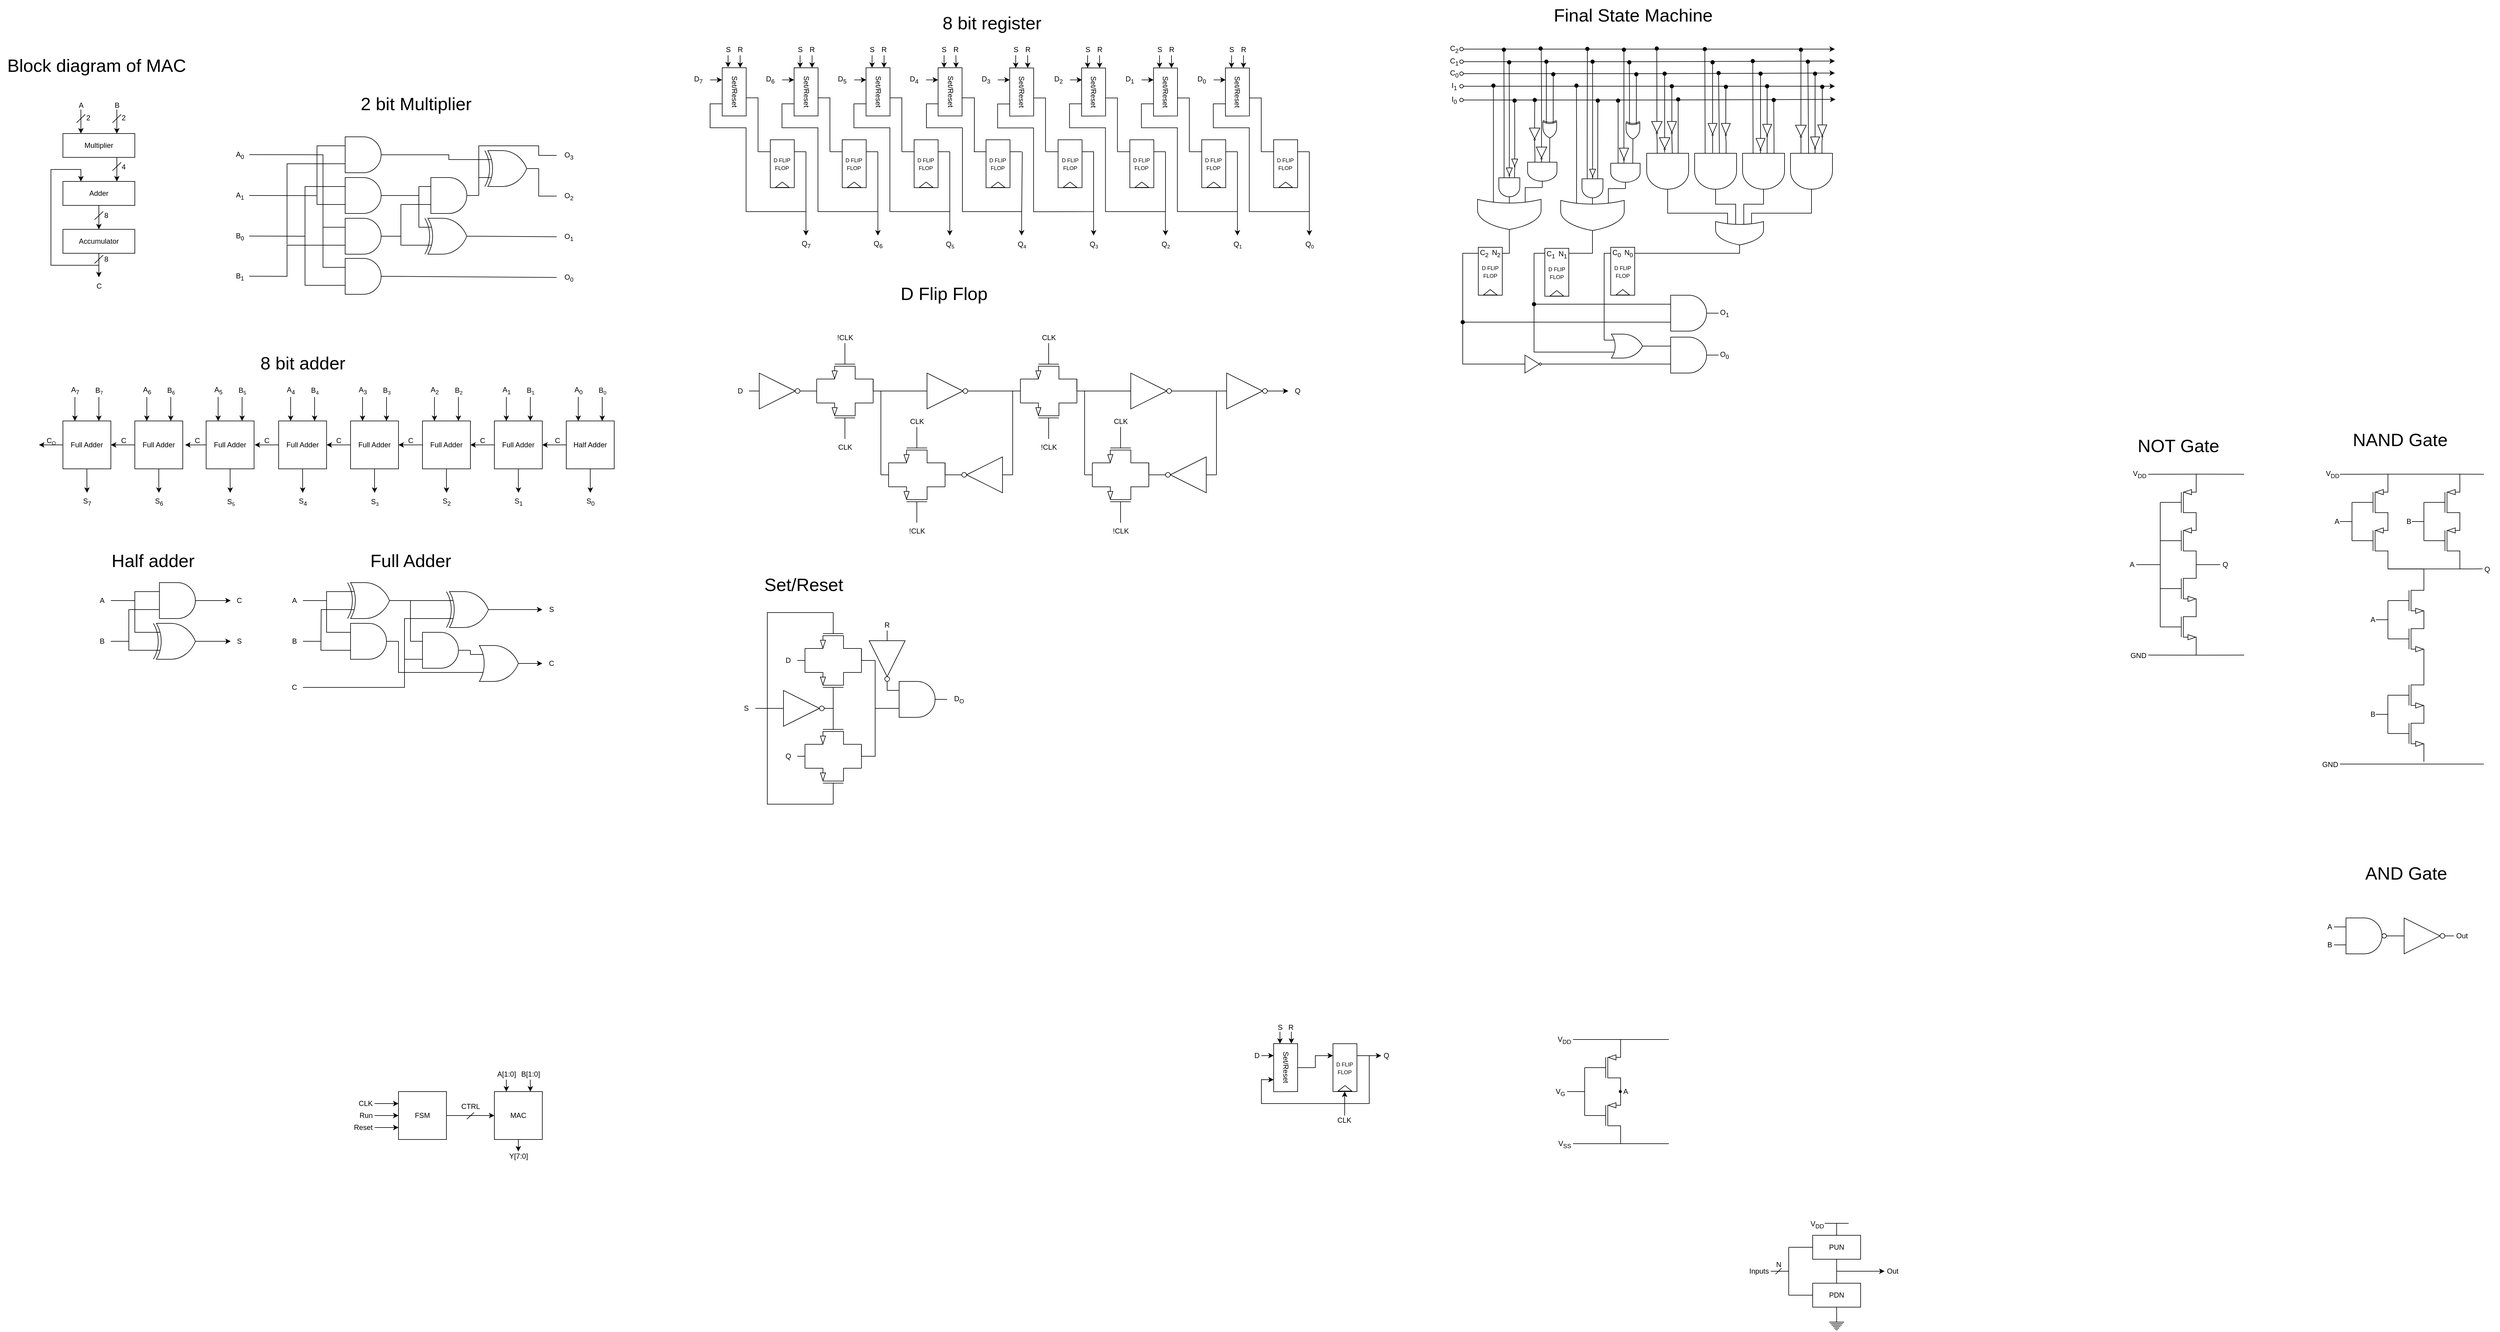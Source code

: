 <mxfile version="22.1.3" type="github">
  <diagram name="Page-1" id="_UM0i6C4peb4IL8pWmH5">
    <mxGraphModel dx="397" dy="616" grid="1" gridSize="10" guides="1" tooltips="1" connect="1" arrows="1" fold="1" page="0" pageScale="1" pageWidth="827" pageHeight="1169" math="0" shadow="0">
      <root>
        <mxCell id="0" />
        <mxCell id="1" parent="0" />
        <mxCell id="-iqJQp9cjMG7rcLfuQtu-4" style="edgeStyle=orthogonalEdgeStyle;rounded=0;orthogonalLoop=1;jettySize=auto;html=1;exitX=0.5;exitY=1;exitDx=0;exitDy=0;entryX=0.5;entryY=0;entryDx=0;entryDy=0;" parent="1" source="-iqJQp9cjMG7rcLfuQtu-2" target="-iqJQp9cjMG7rcLfuQtu-3" edge="1">
          <mxGeometry relative="1" as="geometry" />
        </mxCell>
        <mxCell id="-iqJQp9cjMG7rcLfuQtu-2" value="Adder" style="rounded=0;whiteSpace=wrap;html=1;" parent="1" vertex="1">
          <mxGeometry x="360" y="200" width="120" height="40" as="geometry" />
        </mxCell>
        <mxCell id="-iqJQp9cjMG7rcLfuQtu-6" style="edgeStyle=orthogonalEdgeStyle;rounded=0;orthogonalLoop=1;jettySize=auto;html=1;exitX=0.5;exitY=1;exitDx=0;exitDy=0;entryX=0.25;entryY=0;entryDx=0;entryDy=0;" parent="1" source="-iqJQp9cjMG7rcLfuQtu-3" target="-iqJQp9cjMG7rcLfuQtu-2" edge="1">
          <mxGeometry relative="1" as="geometry">
            <Array as="points">
              <mxPoint x="420" y="340" />
              <mxPoint x="340" y="340" />
              <mxPoint x="340" y="180" />
              <mxPoint x="390" y="180" />
            </Array>
          </mxGeometry>
        </mxCell>
        <mxCell id="-iqJQp9cjMG7rcLfuQtu-3" value="Accumulator" style="rounded=0;whiteSpace=wrap;html=1;" parent="1" vertex="1">
          <mxGeometry x="360" y="280" width="120" height="40" as="geometry" />
        </mxCell>
        <mxCell id="-iqJQp9cjMG7rcLfuQtu-7" style="edgeStyle=orthogonalEdgeStyle;rounded=0;orthogonalLoop=1;jettySize=auto;html=1;exitX=0.75;exitY=1;exitDx=0;exitDy=0;entryX=0.75;entryY=0;entryDx=0;entryDy=0;" parent="1" source="-iqJQp9cjMG7rcLfuQtu-5" target="-iqJQp9cjMG7rcLfuQtu-2" edge="1">
          <mxGeometry relative="1" as="geometry" />
        </mxCell>
        <mxCell id="-iqJQp9cjMG7rcLfuQtu-5" value="Multiplier" style="rounded=0;whiteSpace=wrap;html=1;rotation=0;" parent="1" vertex="1">
          <mxGeometry x="360" y="120" width="120" height="39.83" as="geometry" />
        </mxCell>
        <mxCell id="-iqJQp9cjMG7rcLfuQtu-8" value="" style="endArrow=classic;html=1;rounded=0;entryX=0.75;entryY=0;entryDx=0;entryDy=0;" parent="1" edge="1">
          <mxGeometry width="50" height="50" relative="1" as="geometry">
            <mxPoint x="450" y="80" as="sourcePoint" />
            <mxPoint x="450" y="120" as="targetPoint" />
          </mxGeometry>
        </mxCell>
        <mxCell id="-iqJQp9cjMG7rcLfuQtu-9" value="" style="endArrow=classic;html=1;rounded=0;entryX=0.75;entryY=0;entryDx=0;entryDy=0;" parent="1" edge="1">
          <mxGeometry width="50" height="50" relative="1" as="geometry">
            <mxPoint x="390" y="80" as="sourcePoint" />
            <mxPoint x="390" y="120" as="targetPoint" />
          </mxGeometry>
        </mxCell>
        <mxCell id="-iqJQp9cjMG7rcLfuQtu-10" value="" style="endArrow=classic;html=1;rounded=0;" parent="1" edge="1">
          <mxGeometry width="50" height="50" relative="1" as="geometry">
            <mxPoint x="420" y="340" as="sourcePoint" />
            <mxPoint x="420" y="360" as="targetPoint" />
          </mxGeometry>
        </mxCell>
        <mxCell id="-iqJQp9cjMG7rcLfuQtu-11" value="A" style="text;html=1;align=center;verticalAlign=middle;resizable=0;points=[];autosize=1;strokeColor=none;fillColor=none;" parent="1" vertex="1">
          <mxGeometry x="375" y="58" width="30" height="30" as="geometry" />
        </mxCell>
        <mxCell id="-iqJQp9cjMG7rcLfuQtu-12" value="B" style="text;html=1;align=center;verticalAlign=middle;resizable=0;points=[];autosize=1;strokeColor=none;fillColor=none;" parent="1" vertex="1">
          <mxGeometry x="435" y="58" width="30" height="30" as="geometry" />
        </mxCell>
        <mxCell id="-iqJQp9cjMG7rcLfuQtu-13" value="C" style="text;html=1;align=center;verticalAlign=middle;resizable=0;points=[];autosize=1;strokeColor=none;fillColor=none;" parent="1" vertex="1">
          <mxGeometry x="405" y="360" width="30" height="30" as="geometry" />
        </mxCell>
        <mxCell id="iAVYWerwNga1-fqzqN3I-1" value="" style="endArrow=none;html=1;rounded=0;" parent="1" edge="1">
          <mxGeometry width="50" height="50" relative="1" as="geometry">
            <mxPoint x="442.75" y="182" as="sourcePoint" />
            <mxPoint x="457.25" y="168" as="targetPoint" />
          </mxGeometry>
        </mxCell>
        <mxCell id="iAVYWerwNga1-fqzqN3I-2" value="" style="endArrow=none;html=1;rounded=0;" parent="1" edge="1">
          <mxGeometry width="50" height="50" relative="1" as="geometry">
            <mxPoint x="412.75" y="264" as="sourcePoint" />
            <mxPoint x="427.25" y="250" as="targetPoint" />
          </mxGeometry>
        </mxCell>
        <mxCell id="iAVYWerwNga1-fqzqN3I-3" value="" style="endArrow=none;html=1;rounded=0;" parent="1" edge="1">
          <mxGeometry width="50" height="50" relative="1" as="geometry">
            <mxPoint x="442.75" y="102" as="sourcePoint" />
            <mxPoint x="457.25" y="88" as="targetPoint" />
          </mxGeometry>
        </mxCell>
        <mxCell id="iAVYWerwNga1-fqzqN3I-4" value="" style="endArrow=none;html=1;rounded=0;" parent="1" edge="1">
          <mxGeometry width="50" height="50" relative="1" as="geometry">
            <mxPoint x="382.75" y="102" as="sourcePoint" />
            <mxPoint x="397.25" y="88" as="targetPoint" />
          </mxGeometry>
        </mxCell>
        <mxCell id="iAVYWerwNga1-fqzqN3I-5" value="" style="endArrow=none;html=1;rounded=0;" parent="1" edge="1">
          <mxGeometry width="50" height="50" relative="1" as="geometry">
            <mxPoint x="412.75" y="337" as="sourcePoint" />
            <mxPoint x="427.25" y="323" as="targetPoint" />
          </mxGeometry>
        </mxCell>
        <mxCell id="iAVYWerwNga1-fqzqN3I-6" value="8" style="text;html=1;align=center;verticalAlign=middle;resizable=0;points=[];autosize=1;strokeColor=none;fillColor=none;" parent="1" vertex="1">
          <mxGeometry x="419" y="244" width="25" height="26" as="geometry" />
        </mxCell>
        <mxCell id="iAVYWerwNga1-fqzqN3I-7" value="4" style="text;html=1;align=center;verticalAlign=middle;resizable=0;points=[];autosize=1;strokeColor=none;fillColor=none;" parent="1" vertex="1">
          <mxGeometry x="448" y="163" width="25" height="26" as="geometry" />
        </mxCell>
        <mxCell id="iAVYWerwNga1-fqzqN3I-8" value="2" style="text;html=1;align=center;verticalAlign=middle;resizable=0;points=[];autosize=1;strokeColor=none;fillColor=none;" parent="1" vertex="1">
          <mxGeometry x="448" y="81" width="25" height="26" as="geometry" />
        </mxCell>
        <mxCell id="iAVYWerwNga1-fqzqN3I-9" value="2" style="text;html=1;align=center;verticalAlign=middle;resizable=0;points=[];autosize=1;strokeColor=none;fillColor=none;" parent="1" vertex="1">
          <mxGeometry x="389" y="81" width="25" height="26" as="geometry" />
        </mxCell>
        <mxCell id="iAVYWerwNga1-fqzqN3I-10" value="8" style="text;html=1;align=center;verticalAlign=middle;resizable=0;points=[];autosize=1;strokeColor=none;fillColor=none;" parent="1" vertex="1">
          <mxGeometry x="419" y="317" width="25" height="26" as="geometry" />
        </mxCell>
        <mxCell id="iAVYWerwNga1-fqzqN3I-17" value="" style="verticalLabelPosition=bottom;shadow=0;dashed=0;align=center;html=1;verticalAlign=top;shape=mxgraph.electrical.logic_gates.logic_gate;operation=xor;" parent="1" vertex="1">
          <mxGeometry x="1054" y="148.5" width="100" height="60" as="geometry" />
        </mxCell>
        <mxCell id="iAVYWerwNga1-fqzqN3I-19" value="" style="verticalLabelPosition=bottom;shadow=0;dashed=0;align=center;html=1;verticalAlign=top;shape=mxgraph.electrical.logic_gates.logic_gate;operation=and;" parent="1" vertex="1">
          <mxGeometry x="811" y="193.5" width="100" height="60" as="geometry" />
        </mxCell>
        <mxCell id="iAVYWerwNga1-fqzqN3I-20" value="" style="verticalLabelPosition=bottom;shadow=0;dashed=0;align=center;html=1;verticalAlign=top;shape=mxgraph.electrical.logic_gates.logic_gate;operation=and;" parent="1" vertex="1">
          <mxGeometry x="954" y="193.5" width="100" height="60" as="geometry" />
        </mxCell>
        <mxCell id="iAVYWerwNga1-fqzqN3I-21" value="" style="verticalLabelPosition=bottom;shadow=0;dashed=0;align=center;html=1;verticalAlign=top;shape=mxgraph.electrical.logic_gates.logic_gate;operation=and;" parent="1" vertex="1">
          <mxGeometry x="811" y="125.5" width="100" height="60" as="geometry" />
        </mxCell>
        <mxCell id="iAVYWerwNga1-fqzqN3I-22" value="" style="verticalLabelPosition=bottom;shadow=0;dashed=0;align=center;html=1;verticalAlign=top;shape=mxgraph.electrical.logic_gates.logic_gate;operation=and;" parent="1" vertex="1">
          <mxGeometry x="811" y="328.5" width="100" height="60" as="geometry" />
        </mxCell>
        <mxCell id="iAVYWerwNga1-fqzqN3I-23" value="" style="verticalLabelPosition=bottom;shadow=0;dashed=0;align=center;html=1;verticalAlign=top;shape=mxgraph.electrical.logic_gates.logic_gate;operation=and;" parent="1" vertex="1">
          <mxGeometry x="811" y="261.5" width="100" height="60" as="geometry" />
        </mxCell>
        <mxCell id="iAVYWerwNga1-fqzqN3I-25" value="A&lt;sub&gt;0&lt;/sub&gt;" style="text;html=1;align=center;verticalAlign=middle;resizable=0;points=[];autosize=1;strokeColor=none;fillColor=none;" parent="1" vertex="1">
          <mxGeometry x="639" y="141.5" width="32" height="28" as="geometry" />
        </mxCell>
        <mxCell id="iAVYWerwNga1-fqzqN3I-26" value="A&lt;sub&gt;1&lt;/sub&gt;" style="text;html=1;align=center;verticalAlign=middle;resizable=0;points=[];autosize=1;strokeColor=none;fillColor=none;" parent="1" vertex="1">
          <mxGeometry x="639" y="209.5" width="32" height="28" as="geometry" />
        </mxCell>
        <mxCell id="iAVYWerwNga1-fqzqN3I-27" value="B&lt;sub&gt;0&lt;/sub&gt;" style="text;html=1;align=center;verticalAlign=middle;resizable=0;points=[];autosize=1;strokeColor=none;fillColor=none;" parent="1" vertex="1">
          <mxGeometry x="639" y="277.5" width="32" height="28" as="geometry" />
        </mxCell>
        <mxCell id="iAVYWerwNga1-fqzqN3I-28" value="B&lt;sub&gt;1&lt;/sub&gt;" style="text;html=1;align=center;verticalAlign=middle;resizable=0;points=[];autosize=1;strokeColor=none;fillColor=none;" parent="1" vertex="1">
          <mxGeometry x="639" y="344.5" width="32" height="28" as="geometry" />
        </mxCell>
        <mxCell id="iAVYWerwNga1-fqzqN3I-29" value="" style="endArrow=none;html=1;rounded=0;exitX=0;exitY=0.25;exitDx=0;exitDy=0;exitPerimeter=0;" parent="1" source="iAVYWerwNga1-fqzqN3I-21" edge="1">
          <mxGeometry width="50" height="50" relative="1" as="geometry">
            <mxPoint x="807" y="141.5" as="sourcePoint" />
            <mxPoint x="784" y="155.5" as="targetPoint" />
            <Array as="points">
              <mxPoint x="784" y="140.5" />
            </Array>
          </mxGeometry>
        </mxCell>
        <mxCell id="iAVYWerwNga1-fqzqN3I-30" value="" style="endArrow=none;html=1;rounded=0;exitX=0;exitY=0.75;exitDx=0;exitDy=0;exitPerimeter=0;" parent="1" source="iAVYWerwNga1-fqzqN3I-19" edge="1">
          <mxGeometry width="50" height="50" relative="1" as="geometry">
            <mxPoint x="821" y="150.5" as="sourcePoint" />
            <mxPoint x="784" y="155.5" as="targetPoint" />
            <Array as="points">
              <mxPoint x="784" y="238.5" />
            </Array>
          </mxGeometry>
        </mxCell>
        <mxCell id="iAVYWerwNga1-fqzqN3I-31" value="" style="endArrow=none;html=1;rounded=0;endFill=0;" parent="1" edge="1">
          <mxGeometry width="50" height="50" relative="1" as="geometry">
            <mxPoint x="784" y="223.71" as="sourcePoint" />
            <mxPoint x="671" y="223.5" as="targetPoint" />
          </mxGeometry>
        </mxCell>
        <mxCell id="iAVYWerwNga1-fqzqN3I-32" value="" style="endArrow=none;html=1;rounded=0;exitX=0;exitY=0.75;exitDx=0;exitDy=0;exitPerimeter=0;" parent="1" source="iAVYWerwNga1-fqzqN3I-22" edge="1">
          <mxGeometry width="50" height="50" relative="1" as="geometry">
            <mxPoint x="726" y="291.23" as="sourcePoint" />
            <mxPoint x="671" y="291.23" as="targetPoint" />
            <Array as="points">
              <mxPoint x="764" y="373.5" />
              <mxPoint x="764" y="291.5" />
            </Array>
          </mxGeometry>
        </mxCell>
        <mxCell id="iAVYWerwNga1-fqzqN3I-33" value="" style="endArrow=none;html=1;rounded=0;exitX=0;exitY=0.75;exitDx=0;exitDy=0;exitPerimeter=0;" parent="1" source="iAVYWerwNga1-fqzqN3I-23" edge="1">
          <mxGeometry width="50" height="50" relative="1" as="geometry">
            <mxPoint x="726" y="358.23" as="sourcePoint" />
            <mxPoint x="671" y="358.23" as="targetPoint" />
            <Array as="points">
              <mxPoint x="734" y="306.5" />
              <mxPoint x="734" y="358.5" />
            </Array>
          </mxGeometry>
        </mxCell>
        <mxCell id="iAVYWerwNga1-fqzqN3I-34" value="" style="endArrow=none;html=1;rounded=0;exitX=0;exitY=0.25;exitDx=0;exitDy=0;exitPerimeter=0;" parent="1" source="iAVYWerwNga1-fqzqN3I-22" edge="1">
          <mxGeometry width="50" height="50" relative="1" as="geometry">
            <mxPoint x="794" y="155.5" as="sourcePoint" />
            <mxPoint x="671" y="155.23" as="targetPoint" />
            <Array as="points">
              <mxPoint x="794" y="343.5" />
              <mxPoint x="794" y="155.5" />
            </Array>
          </mxGeometry>
        </mxCell>
        <mxCell id="iAVYWerwNga1-fqzqN3I-35" value="" style="endArrow=none;html=1;rounded=0;exitX=0;exitY=0.25;exitDx=0;exitDy=0;exitPerimeter=0;" parent="1" source="iAVYWerwNga1-fqzqN3I-23" edge="1">
          <mxGeometry width="50" height="50" relative="1" as="geometry">
            <mxPoint x="756" y="321.23" as="sourcePoint" />
            <mxPoint x="794" y="276.5" as="targetPoint" />
            <Array as="points" />
          </mxGeometry>
        </mxCell>
        <mxCell id="iAVYWerwNga1-fqzqN3I-36" value="" style="endArrow=none;html=1;rounded=0;entryX=0;entryY=0.25;entryDx=0;entryDy=0;entryPerimeter=0;" parent="1" target="iAVYWerwNga1-fqzqN3I-19" edge="1">
          <mxGeometry width="50" height="50" relative="1" as="geometry">
            <mxPoint x="764" y="295.5" as="sourcePoint" />
            <mxPoint x="711" y="331.23" as="targetPoint" />
            <Array as="points">
              <mxPoint x="764" y="208.5" />
            </Array>
          </mxGeometry>
        </mxCell>
        <mxCell id="iAVYWerwNga1-fqzqN3I-37" value="" style="endArrow=none;html=1;rounded=0;entryX=0;entryY=0.75;entryDx=0;entryDy=0;entryPerimeter=0;" parent="1" target="iAVYWerwNga1-fqzqN3I-21" edge="1">
          <mxGeometry width="50" height="50" relative="1" as="geometry">
            <mxPoint x="734" y="305.5" as="sourcePoint" />
            <mxPoint x="721" y="341.23" as="targetPoint" />
            <Array as="points">
              <mxPoint x="734" y="170.5" />
            </Array>
          </mxGeometry>
        </mxCell>
        <mxCell id="iAVYWerwNga1-fqzqN3I-38" value="" style="verticalLabelPosition=bottom;shadow=0;dashed=0;align=center;html=1;verticalAlign=top;shape=mxgraph.electrical.logic_gates.logic_gate;operation=xor;" parent="1" vertex="1">
          <mxGeometry x="954" y="261.5" width="100" height="60" as="geometry" />
        </mxCell>
        <mxCell id="iAVYWerwNga1-fqzqN3I-40" value="" style="endArrow=none;html=1;rounded=0;entryX=1;entryY=0.5;entryDx=0;entryDy=0;entryPerimeter=0;" parent="1" target="iAVYWerwNga1-fqzqN3I-19" edge="1">
          <mxGeometry width="50" height="50" relative="1" as="geometry">
            <mxPoint x="954" y="223.5" as="sourcePoint" />
            <mxPoint x="1054" y="255.5" as="targetPoint" />
          </mxGeometry>
        </mxCell>
        <mxCell id="iAVYWerwNga1-fqzqN3I-41" value="" style="endArrow=none;html=1;rounded=0;entryX=1;entryY=0.5;entryDx=0;entryDy=0;entryPerimeter=0;exitX=0;exitY=0.75;exitDx=0;exitDy=0;exitPerimeter=0;" parent="1" source="iAVYWerwNga1-fqzqN3I-38" target="iAVYWerwNga1-fqzqN3I-23" edge="1">
          <mxGeometry width="50" height="50" relative="1" as="geometry">
            <mxPoint x="974" y="297.5" as="sourcePoint" />
            <mxPoint x="911" y="295.5" as="targetPoint" />
            <Array as="points">
              <mxPoint x="924" y="306.5" />
              <mxPoint x="924" y="291.5" />
            </Array>
          </mxGeometry>
        </mxCell>
        <mxCell id="iAVYWerwNga1-fqzqN3I-42" value="" style="endArrow=none;html=1;rounded=0;entryX=0;entryY=0.75;entryDx=0;entryDy=0;entryPerimeter=0;" parent="1" target="iAVYWerwNga1-fqzqN3I-20" edge="1">
          <mxGeometry width="50" height="50" relative="1" as="geometry">
            <mxPoint x="924" y="295.5" as="sourcePoint" />
            <mxPoint x="931" y="243.5" as="targetPoint" />
            <Array as="points">
              <mxPoint x="924" y="238.5" />
              <mxPoint x="954" y="238.5" />
            </Array>
          </mxGeometry>
        </mxCell>
        <mxCell id="iAVYWerwNga1-fqzqN3I-43" value="" style="endArrow=none;html=1;rounded=0;exitX=0;exitY=0.25;exitDx=0;exitDy=0;exitPerimeter=0;entryX=0;entryY=0.25;entryDx=0;entryDy=0;entryPerimeter=0;" parent="1" source="iAVYWerwNga1-fqzqN3I-38" target="iAVYWerwNga1-fqzqN3I-20" edge="1">
          <mxGeometry width="50" height="50" relative="1" as="geometry">
            <mxPoint x="1004" y="255.5" as="sourcePoint" />
            <mxPoint x="974" y="215.5" as="targetPoint" />
            <Array as="points">
              <mxPoint x="954" y="208.5" />
            </Array>
          </mxGeometry>
        </mxCell>
        <mxCell id="iAVYWerwNga1-fqzqN3I-44" value="" style="endArrow=none;html=1;rounded=0;entryX=1;entryY=0.5;entryDx=0;entryDy=0;entryPerimeter=0;exitX=0;exitY=0.25;exitDx=0;exitDy=0;exitPerimeter=0;" parent="1" source="iAVYWerwNga1-fqzqN3I-17" target="iAVYWerwNga1-fqzqN3I-21" edge="1">
          <mxGeometry width="50" height="50" relative="1" as="geometry">
            <mxPoint x="994" y="156.5" as="sourcePoint" />
            <mxPoint x="931" y="154.5" as="targetPoint" />
            <Array as="points">
              <mxPoint x="1004" y="163.5" />
              <mxPoint x="1004" y="155.5" />
            </Array>
          </mxGeometry>
        </mxCell>
        <mxCell id="iAVYWerwNga1-fqzqN3I-45" value="" style="endArrow=none;html=1;rounded=0;entryX=1;entryY=0.5;entryDx=0;entryDy=0;entryPerimeter=0;exitX=0;exitY=0.75;exitDx=0;exitDy=0;exitPerimeter=0;" parent="1" source="iAVYWerwNga1-fqzqN3I-17" target="iAVYWerwNga1-fqzqN3I-20" edge="1">
          <mxGeometry width="50" height="50" relative="1" as="geometry">
            <mxPoint x="1154" y="174.5" as="sourcePoint" />
            <mxPoint x="921" y="165.5" as="targetPoint" />
            <Array as="points" />
          </mxGeometry>
        </mxCell>
        <mxCell id="iAVYWerwNga1-fqzqN3I-46" value="" style="endArrow=none;html=1;rounded=0;exitX=1;exitY=0.5;exitDx=0;exitDy=0;exitPerimeter=0;" parent="1" source="iAVYWerwNga1-fqzqN3I-38" target="iAVYWerwNga1-fqzqN3I-52" edge="1">
          <mxGeometry width="50" height="50" relative="1" as="geometry">
            <mxPoint x="1154" y="204.5" as="sourcePoint" />
            <mxPoint x="1284" y="291.5" as="targetPoint" />
            <Array as="points" />
          </mxGeometry>
        </mxCell>
        <mxCell id="iAVYWerwNga1-fqzqN3I-47" value="" style="endArrow=none;html=1;rounded=0;exitX=1;exitY=0.5;exitDx=0;exitDy=0;exitPerimeter=0;" parent="1" source="iAVYWerwNga1-fqzqN3I-22" target="iAVYWerwNga1-fqzqN3I-53" edge="1">
          <mxGeometry width="50" height="50" relative="1" as="geometry">
            <mxPoint x="911" y="357.57" as="sourcePoint" />
            <mxPoint x="1184" y="359.433" as="targetPoint" />
            <Array as="points" />
          </mxGeometry>
        </mxCell>
        <mxCell id="iAVYWerwNga1-fqzqN3I-48" value="" style="endArrow=none;html=1;rounded=0;exitX=1;exitY=0.5;exitDx=0;exitDy=0;exitPerimeter=0;" parent="1" source="iAVYWerwNga1-fqzqN3I-17" target="iAVYWerwNga1-fqzqN3I-51" edge="1">
          <mxGeometry width="50" height="50" relative="1" as="geometry">
            <mxPoint x="1114" y="311.5" as="sourcePoint" />
            <mxPoint x="1284" y="225.5" as="targetPoint" />
            <Array as="points">
              <mxPoint x="1154" y="224.5" />
            </Array>
          </mxGeometry>
        </mxCell>
        <mxCell id="iAVYWerwNga1-fqzqN3I-49" value="" style="endArrow=none;html=1;rounded=0;" parent="1" target="iAVYWerwNga1-fqzqN3I-50" edge="1">
          <mxGeometry width="50" height="50" relative="1" as="geometry">
            <mxPoint x="1054" y="200.5" as="sourcePoint" />
            <mxPoint x="1214" y="160.5" as="targetPoint" />
            <Array as="points">
              <mxPoint x="1054" y="140.5" />
              <mxPoint x="1154" y="140.5" />
              <mxPoint x="1154" y="156.5" />
            </Array>
          </mxGeometry>
        </mxCell>
        <mxCell id="iAVYWerwNga1-fqzqN3I-50" value="O&lt;sub&gt;3&lt;/sub&gt;" style="text;html=1;align=center;verticalAlign=middle;resizable=0;points=[];autosize=1;strokeColor=none;fillColor=none;" parent="1" vertex="1">
          <mxGeometry x="1184" y="141.5" width="40" height="30" as="geometry" />
        </mxCell>
        <mxCell id="iAVYWerwNga1-fqzqN3I-51" value="O&lt;sub&gt;2&lt;/sub&gt;" style="text;html=1;align=center;verticalAlign=middle;resizable=0;points=[];autosize=1;strokeColor=none;fillColor=none;" parent="1" vertex="1">
          <mxGeometry x="1184" y="209.5" width="40" height="30" as="geometry" />
        </mxCell>
        <mxCell id="iAVYWerwNga1-fqzqN3I-52" value="O&lt;sub&gt;1&lt;/sub&gt;" style="text;html=1;align=center;verticalAlign=middle;resizable=0;points=[];autosize=1;strokeColor=none;fillColor=none;" parent="1" vertex="1">
          <mxGeometry x="1184" y="277.5" width="40" height="30" as="geometry" />
        </mxCell>
        <mxCell id="iAVYWerwNga1-fqzqN3I-53" value="O&lt;sub&gt;0&lt;/sub&gt;" style="text;html=1;align=center;verticalAlign=middle;resizable=0;points=[];autosize=1;strokeColor=none;fillColor=none;" parent="1" vertex="1">
          <mxGeometry x="1184" y="345.5" width="40" height="30" as="geometry" />
        </mxCell>
        <mxCell id="iAVYWerwNga1-fqzqN3I-114" value="" style="edgeStyle=orthogonalEdgeStyle;rounded=0;orthogonalLoop=1;jettySize=auto;html=1;" parent="1" source="iAVYWerwNga1-fqzqN3I-56" target="iAVYWerwNga1-fqzqN3I-57" edge="1">
          <mxGeometry relative="1" as="geometry" />
        </mxCell>
        <mxCell id="iAVYWerwNga1-fqzqN3I-128" style="edgeStyle=orthogonalEdgeStyle;rounded=0;orthogonalLoop=1;jettySize=auto;html=1;exitX=0.5;exitY=1;exitDx=0;exitDy=0;" parent="1" source="iAVYWerwNga1-fqzqN3I-56" edge="1">
          <mxGeometry relative="1" as="geometry">
            <mxPoint x="1240.19" y="720" as="targetPoint" />
          </mxGeometry>
        </mxCell>
        <mxCell id="iAVYWerwNga1-fqzqN3I-56" value="Half Adder" style="whiteSpace=wrap;html=1;aspect=fixed;" parent="1" vertex="1">
          <mxGeometry x="1200" y="600" width="80" height="80" as="geometry" />
        </mxCell>
        <mxCell id="iAVYWerwNga1-fqzqN3I-64" style="edgeStyle=orthogonalEdgeStyle;rounded=0;orthogonalLoop=1;jettySize=auto;html=1;exitX=0;exitY=0.5;exitDx=0;exitDy=0;" parent="1" source="iAVYWerwNga1-fqzqN3I-57" edge="1">
          <mxGeometry relative="1" as="geometry">
            <mxPoint x="1040" y="640" as="targetPoint" />
          </mxGeometry>
        </mxCell>
        <mxCell id="iAVYWerwNga1-fqzqN3I-127" style="edgeStyle=orthogonalEdgeStyle;rounded=0;orthogonalLoop=1;jettySize=auto;html=1;exitX=0.5;exitY=1;exitDx=0;exitDy=0;" parent="1" source="iAVYWerwNga1-fqzqN3I-57" edge="1">
          <mxGeometry relative="1" as="geometry">
            <mxPoint x="1120.19" y="720" as="targetPoint" />
          </mxGeometry>
        </mxCell>
        <mxCell id="iAVYWerwNga1-fqzqN3I-57" value="Full Adder" style="whiteSpace=wrap;html=1;aspect=fixed;" parent="1" vertex="1">
          <mxGeometry x="1080" y="600" width="80" height="80" as="geometry" />
        </mxCell>
        <mxCell id="iAVYWerwNga1-fqzqN3I-62" value="" style="endArrow=classic;html=1;rounded=0;entryX=0.25;entryY=0;entryDx=0;entryDy=0;" parent="1" target="iAVYWerwNga1-fqzqN3I-57" edge="1">
          <mxGeometry width="50" height="50" relative="1" as="geometry">
            <mxPoint x="1100" y="560" as="sourcePoint" />
            <mxPoint x="1110.0" y="599" as="targetPoint" />
          </mxGeometry>
        </mxCell>
        <mxCell id="iAVYWerwNga1-fqzqN3I-63" value="" style="endArrow=classic;html=1;rounded=0;entryX=0.75;entryY=0;entryDx=0;entryDy=0;" parent="1" target="iAVYWerwNga1-fqzqN3I-57" edge="1">
          <mxGeometry width="50" height="50" relative="1" as="geometry">
            <mxPoint x="1140" y="560" as="sourcePoint" />
            <mxPoint x="1150" y="600" as="targetPoint" />
          </mxGeometry>
        </mxCell>
        <mxCell id="iAVYWerwNga1-fqzqN3I-65" value="C" style="text;html=1;align=center;verticalAlign=middle;resizable=0;points=[];autosize=1;strokeColor=none;fillColor=none;" parent="1" vertex="1">
          <mxGeometry x="1045" y="618" width="30" height="30" as="geometry" />
        </mxCell>
        <mxCell id="iAVYWerwNga1-fqzqN3I-66" value="A&lt;sub&gt;1&lt;/sub&gt;" style="text;html=1;align=center;verticalAlign=bottom;resizable=0;points=[];autosize=1;strokeColor=none;fillColor=none;" parent="1" vertex="1">
          <mxGeometry x="1080" y="530" width="40" height="30" as="geometry" />
        </mxCell>
        <mxCell id="iAVYWerwNga1-fqzqN3I-67" value="B&lt;span style=&quot;font-size: 10px;&quot;&gt;&lt;sub&gt;1&lt;/sub&gt;&lt;/span&gt;" style="text;html=1;align=center;verticalAlign=bottom;resizable=0;points=[];autosize=1;strokeColor=none;fillColor=none;" parent="1" vertex="1">
          <mxGeometry x="1120" y="530" width="40" height="30" as="geometry" />
        </mxCell>
        <mxCell id="iAVYWerwNga1-fqzqN3I-68" style="edgeStyle=orthogonalEdgeStyle;rounded=0;orthogonalLoop=1;jettySize=auto;html=1;exitX=0;exitY=0.5;exitDx=0;exitDy=0;" parent="1" source="iAVYWerwNga1-fqzqN3I-69" edge="1">
          <mxGeometry relative="1" as="geometry">
            <mxPoint x="920" y="640" as="targetPoint" />
          </mxGeometry>
        </mxCell>
        <mxCell id="iAVYWerwNga1-fqzqN3I-126" style="edgeStyle=orthogonalEdgeStyle;rounded=0;orthogonalLoop=1;jettySize=auto;html=1;exitX=0.5;exitY=1;exitDx=0;exitDy=0;" parent="1" source="iAVYWerwNga1-fqzqN3I-69" edge="1">
          <mxGeometry relative="1" as="geometry">
            <mxPoint x="1000.19" y="720" as="targetPoint" />
          </mxGeometry>
        </mxCell>
        <mxCell id="iAVYWerwNga1-fqzqN3I-69" value="Full Adder" style="whiteSpace=wrap;html=1;aspect=fixed;" parent="1" vertex="1">
          <mxGeometry x="960" y="600" width="80" height="80" as="geometry" />
        </mxCell>
        <mxCell id="iAVYWerwNga1-fqzqN3I-70" value="" style="endArrow=classic;html=1;rounded=0;entryX=0.25;entryY=0;entryDx=0;entryDy=0;" parent="1" target="iAVYWerwNga1-fqzqN3I-69" edge="1">
          <mxGeometry width="50" height="50" relative="1" as="geometry">
            <mxPoint x="980" y="560" as="sourcePoint" />
            <mxPoint x="990.0" y="599" as="targetPoint" />
          </mxGeometry>
        </mxCell>
        <mxCell id="iAVYWerwNga1-fqzqN3I-71" value="" style="endArrow=classic;html=1;rounded=0;entryX=0.75;entryY=0;entryDx=0;entryDy=0;" parent="1" target="iAVYWerwNga1-fqzqN3I-69" edge="1">
          <mxGeometry width="50" height="50" relative="1" as="geometry">
            <mxPoint x="1020" y="560" as="sourcePoint" />
            <mxPoint x="1030" y="600" as="targetPoint" />
          </mxGeometry>
        </mxCell>
        <mxCell id="iAVYWerwNga1-fqzqN3I-72" value="C" style="text;html=1;align=center;verticalAlign=middle;resizable=0;points=[];autosize=1;strokeColor=none;fillColor=none;" parent="1" vertex="1">
          <mxGeometry x="925" y="618" width="30" height="30" as="geometry" />
        </mxCell>
        <mxCell id="iAVYWerwNga1-fqzqN3I-73" value="A&lt;sub&gt;2&lt;/sub&gt;" style="text;html=1;align=center;verticalAlign=bottom;resizable=0;points=[];autosize=1;strokeColor=none;fillColor=none;" parent="1" vertex="1">
          <mxGeometry x="960" y="530" width="40" height="30" as="geometry" />
        </mxCell>
        <mxCell id="iAVYWerwNga1-fqzqN3I-74" value="B&lt;span style=&quot;font-size: 10px;&quot;&gt;&lt;sub&gt;2&lt;/sub&gt;&lt;/span&gt;" style="text;html=1;align=center;verticalAlign=bottom;resizable=0;points=[];autosize=1;strokeColor=none;fillColor=none;" parent="1" vertex="1">
          <mxGeometry x="1000" y="530" width="40" height="30" as="geometry" />
        </mxCell>
        <mxCell id="iAVYWerwNga1-fqzqN3I-75" style="edgeStyle=orthogonalEdgeStyle;rounded=0;orthogonalLoop=1;jettySize=auto;html=1;exitX=0;exitY=0.5;exitDx=0;exitDy=0;" parent="1" source="iAVYWerwNga1-fqzqN3I-76" edge="1">
          <mxGeometry relative="1" as="geometry">
            <mxPoint x="800" y="640" as="targetPoint" />
          </mxGeometry>
        </mxCell>
        <mxCell id="iAVYWerwNga1-fqzqN3I-125" style="edgeStyle=orthogonalEdgeStyle;rounded=0;orthogonalLoop=1;jettySize=auto;html=1;exitX=0.5;exitY=1;exitDx=0;exitDy=0;" parent="1" source="iAVYWerwNga1-fqzqN3I-76" edge="1">
          <mxGeometry relative="1" as="geometry">
            <mxPoint x="880.19" y="720" as="targetPoint" />
          </mxGeometry>
        </mxCell>
        <mxCell id="iAVYWerwNga1-fqzqN3I-76" value="Full Adder" style="whiteSpace=wrap;html=1;aspect=fixed;" parent="1" vertex="1">
          <mxGeometry x="840" y="600" width="80" height="80" as="geometry" />
        </mxCell>
        <mxCell id="iAVYWerwNga1-fqzqN3I-77" value="" style="endArrow=classic;html=1;rounded=0;entryX=0.25;entryY=0;entryDx=0;entryDy=0;" parent="1" target="iAVYWerwNga1-fqzqN3I-76" edge="1">
          <mxGeometry width="50" height="50" relative="1" as="geometry">
            <mxPoint x="860" y="560" as="sourcePoint" />
            <mxPoint x="870.0" y="599" as="targetPoint" />
          </mxGeometry>
        </mxCell>
        <mxCell id="iAVYWerwNga1-fqzqN3I-78" value="" style="endArrow=classic;html=1;rounded=0;entryX=0.75;entryY=0;entryDx=0;entryDy=0;" parent="1" target="iAVYWerwNga1-fqzqN3I-76" edge="1">
          <mxGeometry width="50" height="50" relative="1" as="geometry">
            <mxPoint x="900" y="560" as="sourcePoint" />
            <mxPoint x="910" y="600" as="targetPoint" />
          </mxGeometry>
        </mxCell>
        <mxCell id="iAVYWerwNga1-fqzqN3I-79" value="C" style="text;html=1;align=center;verticalAlign=middle;resizable=0;points=[];autosize=1;strokeColor=none;fillColor=none;" parent="1" vertex="1">
          <mxGeometry x="805" y="618" width="30" height="30" as="geometry" />
        </mxCell>
        <mxCell id="iAVYWerwNga1-fqzqN3I-80" value="A&lt;sub&gt;3&lt;/sub&gt;" style="text;html=1;align=center;verticalAlign=bottom;resizable=0;points=[];autosize=1;strokeColor=none;fillColor=none;" parent="1" vertex="1">
          <mxGeometry x="840" y="530" width="40" height="30" as="geometry" />
        </mxCell>
        <mxCell id="iAVYWerwNga1-fqzqN3I-81" value="B&lt;span style=&quot;font-size: 10px;&quot;&gt;&lt;sub&gt;3&lt;/sub&gt;&lt;/span&gt;" style="text;html=1;align=center;verticalAlign=bottom;resizable=0;points=[];autosize=1;strokeColor=none;fillColor=none;" parent="1" vertex="1">
          <mxGeometry x="880" y="530" width="40" height="30" as="geometry" />
        </mxCell>
        <mxCell id="iAVYWerwNga1-fqzqN3I-82" style="edgeStyle=orthogonalEdgeStyle;rounded=0;orthogonalLoop=1;jettySize=auto;html=1;exitX=0;exitY=0.5;exitDx=0;exitDy=0;" parent="1" source="iAVYWerwNga1-fqzqN3I-83" edge="1">
          <mxGeometry relative="1" as="geometry">
            <mxPoint x="680" y="640" as="targetPoint" />
          </mxGeometry>
        </mxCell>
        <mxCell id="iAVYWerwNga1-fqzqN3I-124" style="edgeStyle=orthogonalEdgeStyle;rounded=0;orthogonalLoop=1;jettySize=auto;html=1;exitX=0.5;exitY=1;exitDx=0;exitDy=0;" parent="1" source="iAVYWerwNga1-fqzqN3I-83" edge="1">
          <mxGeometry relative="1" as="geometry">
            <mxPoint x="760.19" y="720" as="targetPoint" />
          </mxGeometry>
        </mxCell>
        <mxCell id="iAVYWerwNga1-fqzqN3I-83" value="Full Adder" style="whiteSpace=wrap;html=1;aspect=fixed;" parent="1" vertex="1">
          <mxGeometry x="720" y="600" width="80" height="80" as="geometry" />
        </mxCell>
        <mxCell id="iAVYWerwNga1-fqzqN3I-84" value="" style="endArrow=classic;html=1;rounded=0;entryX=0.25;entryY=0;entryDx=0;entryDy=0;" parent="1" target="iAVYWerwNga1-fqzqN3I-83" edge="1">
          <mxGeometry width="50" height="50" relative="1" as="geometry">
            <mxPoint x="740" y="560" as="sourcePoint" />
            <mxPoint x="750.0" y="599" as="targetPoint" />
          </mxGeometry>
        </mxCell>
        <mxCell id="iAVYWerwNga1-fqzqN3I-85" value="" style="endArrow=classic;html=1;rounded=0;entryX=0.75;entryY=0;entryDx=0;entryDy=0;" parent="1" target="iAVYWerwNga1-fqzqN3I-83" edge="1">
          <mxGeometry width="50" height="50" relative="1" as="geometry">
            <mxPoint x="780" y="560" as="sourcePoint" />
            <mxPoint x="790" y="600" as="targetPoint" />
          </mxGeometry>
        </mxCell>
        <mxCell id="iAVYWerwNga1-fqzqN3I-86" value="C" style="text;html=1;align=center;verticalAlign=middle;resizable=0;points=[];autosize=1;strokeColor=none;fillColor=none;" parent="1" vertex="1">
          <mxGeometry x="685" y="618" width="30" height="30" as="geometry" />
        </mxCell>
        <mxCell id="iAVYWerwNga1-fqzqN3I-87" value="A&lt;sub&gt;4&lt;/sub&gt;" style="text;html=1;align=center;verticalAlign=bottom;resizable=0;points=[];autosize=1;strokeColor=none;fillColor=none;" parent="1" vertex="1">
          <mxGeometry x="720" y="530" width="40" height="30" as="geometry" />
        </mxCell>
        <mxCell id="iAVYWerwNga1-fqzqN3I-88" value="B&lt;span style=&quot;font-size: 10px;&quot;&gt;&lt;sub&gt;4&lt;/sub&gt;&lt;/span&gt;" style="text;html=1;align=center;verticalAlign=bottom;resizable=0;points=[];autosize=1;strokeColor=none;fillColor=none;" parent="1" vertex="1">
          <mxGeometry x="760" y="530" width="40" height="30" as="geometry" />
        </mxCell>
        <mxCell id="iAVYWerwNga1-fqzqN3I-89" style="edgeStyle=orthogonalEdgeStyle;rounded=0;orthogonalLoop=1;jettySize=auto;html=1;exitX=0;exitY=0.5;exitDx=0;exitDy=0;" parent="1" source="iAVYWerwNga1-fqzqN3I-90" edge="1">
          <mxGeometry relative="1" as="geometry">
            <mxPoint x="564" y="640" as="targetPoint" />
          </mxGeometry>
        </mxCell>
        <mxCell id="iAVYWerwNga1-fqzqN3I-123" style="edgeStyle=orthogonalEdgeStyle;rounded=0;orthogonalLoop=1;jettySize=auto;html=1;exitX=0.5;exitY=1;exitDx=0;exitDy=0;" parent="1" source="iAVYWerwNga1-fqzqN3I-90" edge="1">
          <mxGeometry relative="1" as="geometry">
            <mxPoint x="639.238" y="720" as="targetPoint" />
          </mxGeometry>
        </mxCell>
        <mxCell id="iAVYWerwNga1-fqzqN3I-90" value="Full Adder" style="whiteSpace=wrap;html=1;aspect=fixed;" parent="1" vertex="1">
          <mxGeometry x="599" y="600" width="80" height="80" as="geometry" />
        </mxCell>
        <mxCell id="iAVYWerwNga1-fqzqN3I-91" value="" style="endArrow=classic;html=1;rounded=0;entryX=0.25;entryY=0;entryDx=0;entryDy=0;" parent="1" source="iAVYWerwNga1-fqzqN3I-94" target="iAVYWerwNga1-fqzqN3I-90" edge="1">
          <mxGeometry width="50" height="50" relative="1" as="geometry">
            <mxPoint x="624" y="560" as="sourcePoint" />
            <mxPoint x="634.0" y="599" as="targetPoint" />
          </mxGeometry>
        </mxCell>
        <mxCell id="iAVYWerwNga1-fqzqN3I-92" value="" style="endArrow=classic;html=1;rounded=0;entryX=0.75;entryY=0;entryDx=0;entryDy=0;" parent="1" source="iAVYWerwNga1-fqzqN3I-95" target="iAVYWerwNga1-fqzqN3I-90" edge="1">
          <mxGeometry width="50" height="50" relative="1" as="geometry">
            <mxPoint x="664" y="560" as="sourcePoint" />
            <mxPoint x="674" y="600" as="targetPoint" />
          </mxGeometry>
        </mxCell>
        <mxCell id="iAVYWerwNga1-fqzqN3I-93" value="C" style="text;html=1;align=center;verticalAlign=middle;resizable=0;points=[];autosize=1;strokeColor=none;fillColor=none;" parent="1" vertex="1">
          <mxGeometry x="569" y="618" width="30" height="30" as="geometry" />
        </mxCell>
        <mxCell id="iAVYWerwNga1-fqzqN3I-94" value="A&lt;sub&gt;5&lt;/sub&gt;" style="text;html=1;align=center;verticalAlign=bottom;resizable=0;points=[];autosize=1;strokeColor=none;fillColor=none;" parent="1" vertex="1">
          <mxGeometry x="599" y="530" width="40" height="30" as="geometry" />
        </mxCell>
        <mxCell id="iAVYWerwNga1-fqzqN3I-95" value="B&lt;span style=&quot;font-size: 10px;&quot;&gt;&lt;sub&gt;5&lt;/sub&gt;&lt;/span&gt;" style="text;html=1;align=center;verticalAlign=bottom;resizable=0;points=[];autosize=1;strokeColor=none;fillColor=none;" parent="1" vertex="1">
          <mxGeometry x="639" y="530" width="40" height="30" as="geometry" />
        </mxCell>
        <mxCell id="iAVYWerwNga1-fqzqN3I-96" style="edgeStyle=orthogonalEdgeStyle;rounded=0;orthogonalLoop=1;jettySize=auto;html=1;exitX=0;exitY=0.5;exitDx=0;exitDy=0;" parent="1" source="iAVYWerwNga1-fqzqN3I-97" edge="1">
          <mxGeometry relative="1" as="geometry">
            <mxPoint x="440" y="640" as="targetPoint" />
          </mxGeometry>
        </mxCell>
        <mxCell id="iAVYWerwNga1-fqzqN3I-122" style="edgeStyle=orthogonalEdgeStyle;rounded=0;orthogonalLoop=1;jettySize=auto;html=1;exitX=0.5;exitY=1;exitDx=0;exitDy=0;" parent="1" source="iAVYWerwNga1-fqzqN3I-97" edge="1">
          <mxGeometry relative="1" as="geometry">
            <mxPoint x="520.19" y="720" as="targetPoint" />
          </mxGeometry>
        </mxCell>
        <mxCell id="iAVYWerwNga1-fqzqN3I-97" value="Full Adder" style="whiteSpace=wrap;html=1;aspect=fixed;" parent="1" vertex="1">
          <mxGeometry x="480" y="600" width="80" height="80" as="geometry" />
        </mxCell>
        <mxCell id="iAVYWerwNga1-fqzqN3I-98" value="" style="endArrow=classic;html=1;rounded=0;entryX=0.25;entryY=0;entryDx=0;entryDy=0;" parent="1" source="iAVYWerwNga1-fqzqN3I-101" target="iAVYWerwNga1-fqzqN3I-97" edge="1">
          <mxGeometry width="50" height="50" relative="1" as="geometry">
            <mxPoint x="495" y="560" as="sourcePoint" />
            <mxPoint x="505.0" y="599" as="targetPoint" />
          </mxGeometry>
        </mxCell>
        <mxCell id="iAVYWerwNga1-fqzqN3I-99" value="" style="endArrow=classic;html=1;rounded=0;entryX=0.75;entryY=0;entryDx=0;entryDy=0;" parent="1" source="iAVYWerwNga1-fqzqN3I-102" target="iAVYWerwNga1-fqzqN3I-97" edge="1">
          <mxGeometry width="50" height="50" relative="1" as="geometry">
            <mxPoint x="535" y="560" as="sourcePoint" />
            <mxPoint x="545" y="600" as="targetPoint" />
          </mxGeometry>
        </mxCell>
        <mxCell id="iAVYWerwNga1-fqzqN3I-100" value="C" style="text;html=1;align=center;verticalAlign=middle;resizable=0;points=[];autosize=1;strokeColor=none;fillColor=none;" parent="1" vertex="1">
          <mxGeometry x="445.5" y="618" width="30" height="30" as="geometry" />
        </mxCell>
        <mxCell id="iAVYWerwNga1-fqzqN3I-101" value="A&lt;sub&gt;6&lt;/sub&gt;" style="text;html=1;align=center;verticalAlign=bottom;resizable=0;points=[];autosize=1;strokeColor=none;fillColor=none;" parent="1" vertex="1">
          <mxGeometry x="480" y="530" width="40" height="30" as="geometry" />
        </mxCell>
        <mxCell id="iAVYWerwNga1-fqzqN3I-102" value="B&lt;span style=&quot;font-size: 10px;&quot;&gt;&lt;sub&gt;6&lt;/sub&gt;&lt;/span&gt;" style="text;html=1;align=center;verticalAlign=bottom;resizable=0;points=[];autosize=1;strokeColor=none;fillColor=none;" parent="1" vertex="1">
          <mxGeometry x="520" y="530" width="40" height="30" as="geometry" />
        </mxCell>
        <mxCell id="iAVYWerwNga1-fqzqN3I-104" style="edgeStyle=orthogonalEdgeStyle;rounded=0;orthogonalLoop=1;jettySize=auto;html=1;exitX=0;exitY=0.5;exitDx=0;exitDy=0;" parent="1" source="iAVYWerwNga1-fqzqN3I-105" edge="1">
          <mxGeometry relative="1" as="geometry">
            <mxPoint x="320" y="640" as="targetPoint" />
          </mxGeometry>
        </mxCell>
        <mxCell id="iAVYWerwNga1-fqzqN3I-121" style="edgeStyle=orthogonalEdgeStyle;rounded=0;orthogonalLoop=1;jettySize=auto;html=1;exitX=0.5;exitY=1;exitDx=0;exitDy=0;" parent="1" source="iAVYWerwNga1-fqzqN3I-105" edge="1">
          <mxGeometry relative="1" as="geometry">
            <mxPoint x="400.19" y="720" as="targetPoint" />
          </mxGeometry>
        </mxCell>
        <mxCell id="iAVYWerwNga1-fqzqN3I-105" value="Full Adder" style="whiteSpace=wrap;html=1;aspect=fixed;" parent="1" vertex="1">
          <mxGeometry x="360" y="600" width="80" height="80" as="geometry" />
        </mxCell>
        <mxCell id="iAVYWerwNga1-fqzqN3I-106" value="" style="endArrow=classic;html=1;rounded=0;entryX=0.25;entryY=0;entryDx=0;entryDy=0;" parent="1" source="iAVYWerwNga1-fqzqN3I-109" target="iAVYWerwNga1-fqzqN3I-105" edge="1">
          <mxGeometry width="50" height="50" relative="1" as="geometry">
            <mxPoint x="375" y="560" as="sourcePoint" />
            <mxPoint x="385.0" y="599" as="targetPoint" />
          </mxGeometry>
        </mxCell>
        <mxCell id="iAVYWerwNga1-fqzqN3I-107" value="" style="endArrow=classic;html=1;rounded=0;entryX=0.75;entryY=0;entryDx=0;entryDy=0;" parent="1" source="iAVYWerwNga1-fqzqN3I-110" target="iAVYWerwNga1-fqzqN3I-105" edge="1">
          <mxGeometry width="50" height="50" relative="1" as="geometry">
            <mxPoint x="415" y="560" as="sourcePoint" />
            <mxPoint x="425" y="600" as="targetPoint" />
          </mxGeometry>
        </mxCell>
        <mxCell id="iAVYWerwNga1-fqzqN3I-108" value="C&lt;span style=&quot;font-size: 10px;&quot;&gt;&lt;sub&gt;O&lt;/sub&gt;&lt;/span&gt;" style="text;html=1;align=center;verticalAlign=middle;resizable=0;points=[];autosize=1;strokeColor=none;fillColor=none;" parent="1" vertex="1">
          <mxGeometry x="320" y="618" width="40" height="30" as="geometry" />
        </mxCell>
        <mxCell id="iAVYWerwNga1-fqzqN3I-109" value="A&lt;sub&gt;7&lt;/sub&gt;" style="text;html=1;align=center;verticalAlign=bottom;resizable=0;points=[];autosize=1;strokeColor=none;fillColor=none;" parent="1" vertex="1">
          <mxGeometry x="360" y="530" width="40" height="30" as="geometry" />
        </mxCell>
        <mxCell id="iAVYWerwNga1-fqzqN3I-110" value="B&lt;span style=&quot;font-size: 10px;&quot;&gt;&lt;sub&gt;7&lt;/sub&gt;&lt;/span&gt;" style="text;html=1;align=center;verticalAlign=bottom;resizable=0;points=[];autosize=1;strokeColor=none;fillColor=none;" parent="1" vertex="1">
          <mxGeometry x="400" y="530" width="40" height="30" as="geometry" />
        </mxCell>
        <mxCell id="iAVYWerwNga1-fqzqN3I-115" value="C" style="text;html=1;align=center;verticalAlign=middle;resizable=0;points=[];autosize=1;strokeColor=none;fillColor=none;" parent="1" vertex="1">
          <mxGeometry x="1170" y="618" width="30" height="30" as="geometry" />
        </mxCell>
        <mxCell id="iAVYWerwNga1-fqzqN3I-117" value="" style="endArrow=classic;html=1;rounded=0;entryX=0.25;entryY=0;entryDx=0;entryDy=0;" parent="1" edge="1">
          <mxGeometry width="50" height="50" relative="1" as="geometry">
            <mxPoint x="1220" y="560" as="sourcePoint" />
            <mxPoint x="1220" y="600" as="targetPoint" />
          </mxGeometry>
        </mxCell>
        <mxCell id="iAVYWerwNga1-fqzqN3I-118" value="" style="endArrow=classic;html=1;rounded=0;entryX=0.75;entryY=0;entryDx=0;entryDy=0;" parent="1" edge="1">
          <mxGeometry width="50" height="50" relative="1" as="geometry">
            <mxPoint x="1260" y="560" as="sourcePoint" />
            <mxPoint x="1260" y="600" as="targetPoint" />
          </mxGeometry>
        </mxCell>
        <mxCell id="iAVYWerwNga1-fqzqN3I-119" value="A&lt;sub&gt;0&lt;/sub&gt;" style="text;html=1;align=center;verticalAlign=bottom;resizable=0;points=[];autosize=1;strokeColor=none;fillColor=none;" parent="1" vertex="1">
          <mxGeometry x="1200" y="530" width="40" height="30" as="geometry" />
        </mxCell>
        <mxCell id="iAVYWerwNga1-fqzqN3I-120" value="B&lt;span style=&quot;font-size: 10px;&quot;&gt;&lt;sub&gt;0&lt;/sub&gt;&lt;/span&gt;" style="text;html=1;align=center;verticalAlign=bottom;resizable=0;points=[];autosize=1;strokeColor=none;fillColor=none;" parent="1" vertex="1">
          <mxGeometry x="1240" y="530" width="40" height="30" as="geometry" />
        </mxCell>
        <mxCell id="iAVYWerwNga1-fqzqN3I-129" value="S&lt;sub&gt;0&lt;/sub&gt;" style="text;html=1;align=center;verticalAlign=middle;resizable=0;points=[];autosize=1;strokeColor=none;fillColor=none;" parent="1" vertex="1">
          <mxGeometry x="1220" y="720" width="40" height="30" as="geometry" />
        </mxCell>
        <mxCell id="iAVYWerwNga1-fqzqN3I-130" value="S&lt;sub&gt;1&lt;/sub&gt;" style="text;html=1;align=center;verticalAlign=middle;resizable=0;points=[];autosize=1;strokeColor=none;fillColor=none;" parent="1" vertex="1">
          <mxGeometry x="1100" y="720" width="40" height="30" as="geometry" />
        </mxCell>
        <mxCell id="iAVYWerwNga1-fqzqN3I-131" value="S&lt;sub&gt;2&lt;/sub&gt;" style="text;html=1;align=center;verticalAlign=middle;resizable=0;points=[];autosize=1;strokeColor=none;fillColor=none;" parent="1" vertex="1">
          <mxGeometry x="980" y="720" width="40" height="30" as="geometry" />
        </mxCell>
        <mxCell id="iAVYWerwNga1-fqzqN3I-132" value="S&lt;span style=&quot;font-size: 10px;&quot;&gt;&lt;sub&gt;3&lt;/sub&gt;&lt;/span&gt;" style="text;html=1;align=center;verticalAlign=middle;resizable=0;points=[];autosize=1;strokeColor=none;fillColor=none;" parent="1" vertex="1">
          <mxGeometry x="860" y="720" width="40" height="30" as="geometry" />
        </mxCell>
        <mxCell id="iAVYWerwNga1-fqzqN3I-133" value="S&lt;sub&gt;4&lt;/sub&gt;" style="text;html=1;align=center;verticalAlign=middle;resizable=0;points=[];autosize=1;strokeColor=none;fillColor=none;" parent="1" vertex="1">
          <mxGeometry x="740" y="720" width="40" height="30" as="geometry" />
        </mxCell>
        <mxCell id="iAVYWerwNga1-fqzqN3I-134" value="S&lt;span style=&quot;font-size: 10px;&quot;&gt;&lt;sub&gt;5&lt;/sub&gt;&lt;/span&gt;" style="text;html=1;align=center;verticalAlign=middle;resizable=0;points=[];autosize=1;strokeColor=none;fillColor=none;" parent="1" vertex="1">
          <mxGeometry x="620" y="720" width="40" height="30" as="geometry" />
        </mxCell>
        <mxCell id="iAVYWerwNga1-fqzqN3I-135" value="S&lt;sub&gt;6&lt;/sub&gt;" style="text;html=1;align=center;verticalAlign=middle;resizable=0;points=[];autosize=1;strokeColor=none;fillColor=none;" parent="1" vertex="1">
          <mxGeometry x="500" y="720" width="40" height="30" as="geometry" />
        </mxCell>
        <mxCell id="iAVYWerwNga1-fqzqN3I-136" value="S&lt;sub&gt;7&lt;/sub&gt;" style="text;html=1;align=center;verticalAlign=middle;resizable=0;points=[];autosize=1;strokeColor=none;fillColor=none;" parent="1" vertex="1">
          <mxGeometry x="380" y="720" width="40" height="30" as="geometry" />
        </mxCell>
        <mxCell id="iAVYWerwNga1-fqzqN3I-140" style="edgeStyle=orthogonalEdgeStyle;rounded=0;orthogonalLoop=1;jettySize=auto;html=1;exitX=1;exitY=0.5;exitDx=0;exitDy=0;exitPerimeter=0;" parent="1" source="iAVYWerwNga1-fqzqN3I-138" edge="1">
          <mxGeometry relative="1" as="geometry">
            <mxPoint x="640" y="900" as="targetPoint" />
          </mxGeometry>
        </mxCell>
        <mxCell id="iAVYWerwNga1-fqzqN3I-138" value="" style="verticalLabelPosition=bottom;shadow=0;dashed=0;align=center;html=1;verticalAlign=top;shape=mxgraph.electrical.logic_gates.logic_gate;operation=and;" parent="1" vertex="1">
          <mxGeometry x="501" y="870" width="100" height="60" as="geometry" />
        </mxCell>
        <mxCell id="iAVYWerwNga1-fqzqN3I-141" style="edgeStyle=orthogonalEdgeStyle;rounded=0;orthogonalLoop=1;jettySize=auto;html=1;exitX=1;exitY=0.5;exitDx=0;exitDy=0;exitPerimeter=0;" parent="1" source="iAVYWerwNga1-fqzqN3I-139" edge="1">
          <mxGeometry relative="1" as="geometry">
            <mxPoint x="640" y="968" as="targetPoint" />
          </mxGeometry>
        </mxCell>
        <mxCell id="iAVYWerwNga1-fqzqN3I-139" value="" style="verticalLabelPosition=bottom;shadow=0;dashed=0;align=center;html=1;verticalAlign=top;shape=mxgraph.electrical.logic_gates.logic_gate;operation=xor;" parent="1" vertex="1">
          <mxGeometry x="501" y="938" width="100" height="60" as="geometry" />
        </mxCell>
        <mxCell id="iAVYWerwNga1-fqzqN3I-142" value="" style="endArrow=none;html=1;rounded=0;entryX=0;entryY=0.25;entryDx=0;entryDy=0;entryPerimeter=0;" parent="1" target="iAVYWerwNga1-fqzqN3I-138" edge="1">
          <mxGeometry width="50" height="50" relative="1" as="geometry">
            <mxPoint x="440" y="900" as="sourcePoint" />
            <mxPoint x="600" y="930" as="targetPoint" />
            <Array as="points">
              <mxPoint x="480" y="900" />
              <mxPoint x="480" y="885" />
            </Array>
          </mxGeometry>
        </mxCell>
        <mxCell id="iAVYWerwNga1-fqzqN3I-143" value="" style="endArrow=none;html=1;rounded=0;entryX=0;entryY=0.25;entryDx=0;entryDy=0;entryPerimeter=0;" parent="1" target="iAVYWerwNga1-fqzqN3I-139" edge="1">
          <mxGeometry width="50" height="50" relative="1" as="geometry">
            <mxPoint x="480" y="900" as="sourcePoint" />
            <mxPoint x="511" y="895" as="targetPoint" />
            <Array as="points">
              <mxPoint x="480" y="953" />
            </Array>
          </mxGeometry>
        </mxCell>
        <mxCell id="iAVYWerwNga1-fqzqN3I-144" value="A" style="text;html=1;align=center;verticalAlign=middle;resizable=0;points=[];autosize=1;strokeColor=none;fillColor=none;" parent="1" vertex="1">
          <mxGeometry x="410" y="885" width="30" height="30" as="geometry" />
        </mxCell>
        <mxCell id="iAVYWerwNga1-fqzqN3I-145" value="B" style="text;html=1;align=center;verticalAlign=middle;resizable=0;points=[];autosize=1;strokeColor=none;fillColor=none;" parent="1" vertex="1">
          <mxGeometry x="410" y="953" width="30" height="30" as="geometry" />
        </mxCell>
        <mxCell id="iAVYWerwNga1-fqzqN3I-146" value="C" style="text;html=1;align=center;verticalAlign=middle;resizable=0;points=[];autosize=1;strokeColor=none;fillColor=none;" parent="1" vertex="1">
          <mxGeometry x="639" y="885" width="30" height="30" as="geometry" />
        </mxCell>
        <mxCell id="iAVYWerwNga1-fqzqN3I-147" value="S" style="text;html=1;align=center;verticalAlign=middle;resizable=0;points=[];autosize=1;strokeColor=none;fillColor=none;" parent="1" vertex="1">
          <mxGeometry x="639" y="953" width="30" height="30" as="geometry" />
        </mxCell>
        <mxCell id="iAVYWerwNga1-fqzqN3I-148" value="" style="endArrow=none;html=1;rounded=0;entryX=0;entryY=0.75;entryDx=0;entryDy=0;entryPerimeter=0;exitX=0;exitY=0.75;exitDx=0;exitDy=0;exitPerimeter=0;" parent="1" source="iAVYWerwNga1-fqzqN3I-138" target="iAVYWerwNga1-fqzqN3I-139" edge="1">
          <mxGeometry width="50" height="50" relative="1" as="geometry">
            <mxPoint x="490" y="910" as="sourcePoint" />
            <mxPoint x="511" y="963" as="targetPoint" />
            <Array as="points">
              <mxPoint x="470" y="915" />
              <mxPoint x="470" y="983" />
            </Array>
          </mxGeometry>
        </mxCell>
        <mxCell id="iAVYWerwNga1-fqzqN3I-149" value="" style="endArrow=none;html=1;rounded=0;" parent="1" target="iAVYWerwNga1-fqzqN3I-145" edge="1">
          <mxGeometry width="50" height="50" relative="1" as="geometry">
            <mxPoint x="470" y="968" as="sourcePoint" />
            <mxPoint x="521" y="973" as="targetPoint" />
            <Array as="points" />
          </mxGeometry>
        </mxCell>
        <mxCell id="iAVYWerwNga1-fqzqN3I-151" value="" style="verticalLabelPosition=bottom;shadow=0;dashed=0;align=center;html=1;verticalAlign=top;shape=mxgraph.electrical.logic_gates.logic_gate;operation=and;" parent="1" vertex="1">
          <mxGeometry x="820" y="938" width="100" height="60" as="geometry" />
        </mxCell>
        <mxCell id="iAVYWerwNga1-fqzqN3I-153" value="" style="verticalLabelPosition=bottom;shadow=0;dashed=0;align=center;html=1;verticalAlign=top;shape=mxgraph.electrical.logic_gates.logic_gate;operation=xor;" parent="1" vertex="1">
          <mxGeometry x="825" y="870" width="100" height="60" as="geometry" />
        </mxCell>
        <mxCell id="iAVYWerwNga1-fqzqN3I-154" value="" style="endArrow=none;html=1;rounded=0;entryX=0;entryY=0.25;entryDx=0;entryDy=0;entryPerimeter=0;" parent="1" target="iAVYWerwNga1-fqzqN3I-151" edge="1">
          <mxGeometry width="50" height="50" relative="1" as="geometry">
            <mxPoint x="760.5" y="900" as="sourcePoint" />
            <mxPoint x="920.5" y="930" as="targetPoint" />
            <Array as="points">
              <mxPoint x="800" y="900" />
              <mxPoint x="800" y="953" />
            </Array>
          </mxGeometry>
        </mxCell>
        <mxCell id="iAVYWerwNga1-fqzqN3I-155" value="" style="endArrow=none;html=1;rounded=0;entryX=0;entryY=0.25;entryDx=0;entryDy=0;entryPerimeter=0;" parent="1" target="iAVYWerwNga1-fqzqN3I-153" edge="1">
          <mxGeometry width="50" height="50" relative="1" as="geometry">
            <mxPoint x="800" y="900" as="sourcePoint" />
            <mxPoint x="831.5" y="895" as="targetPoint" />
            <Array as="points">
              <mxPoint x="800" y="885" />
            </Array>
          </mxGeometry>
        </mxCell>
        <mxCell id="iAVYWerwNga1-fqzqN3I-156" value="A" style="text;html=1;align=center;verticalAlign=middle;resizable=0;points=[];autosize=1;strokeColor=none;fillColor=none;" parent="1" vertex="1">
          <mxGeometry x="730.5" y="885" width="30" height="30" as="geometry" />
        </mxCell>
        <mxCell id="iAVYWerwNga1-fqzqN3I-157" value="B" style="text;html=1;align=center;verticalAlign=middle;resizable=0;points=[];autosize=1;strokeColor=none;fillColor=none;" parent="1" vertex="1">
          <mxGeometry x="730.5" y="953" width="30" height="30" as="geometry" />
        </mxCell>
        <mxCell id="iAVYWerwNga1-fqzqN3I-160" value="" style="endArrow=none;html=1;rounded=0;entryX=0;entryY=0.75;entryDx=0;entryDy=0;entryPerimeter=0;exitX=0;exitY=0.75;exitDx=0;exitDy=0;exitPerimeter=0;" parent="1" source="iAVYWerwNga1-fqzqN3I-151" target="iAVYWerwNga1-fqzqN3I-153" edge="1">
          <mxGeometry width="50" height="50" relative="1" as="geometry">
            <mxPoint x="810.5" y="910" as="sourcePoint" />
            <mxPoint x="831.5" y="963" as="targetPoint" />
            <Array as="points">
              <mxPoint x="790.5" y="983" />
              <mxPoint x="791" y="915" />
            </Array>
          </mxGeometry>
        </mxCell>
        <mxCell id="iAVYWerwNga1-fqzqN3I-161" value="" style="endArrow=none;html=1;rounded=0;" parent="1" target="iAVYWerwNga1-fqzqN3I-157" edge="1">
          <mxGeometry width="50" height="50" relative="1" as="geometry">
            <mxPoint x="790.5" y="968" as="sourcePoint" />
            <mxPoint x="841.5" y="973" as="targetPoint" />
            <Array as="points" />
          </mxGeometry>
        </mxCell>
        <mxCell id="iAVYWerwNga1-fqzqN3I-162" value="C" style="text;html=1;align=center;verticalAlign=middle;resizable=0;points=[];autosize=1;strokeColor=none;fillColor=none;" parent="1" vertex="1">
          <mxGeometry x="730.5" y="1030" width="30" height="30" as="geometry" />
        </mxCell>
        <mxCell id="iAVYWerwNga1-fqzqN3I-173" style="edgeStyle=orthogonalEdgeStyle;rounded=0;orthogonalLoop=1;jettySize=auto;html=1;exitX=1;exitY=0.5;exitDx=0;exitDy=0;exitPerimeter=0;" parent="1" source="iAVYWerwNga1-fqzqN3I-163" edge="1">
          <mxGeometry relative="1" as="geometry">
            <mxPoint x="1160.0" y="915" as="targetPoint" />
          </mxGeometry>
        </mxCell>
        <mxCell id="iAVYWerwNga1-fqzqN3I-163" value="" style="verticalLabelPosition=bottom;shadow=0;dashed=0;align=center;html=1;verticalAlign=top;shape=mxgraph.electrical.logic_gates.logic_gate;operation=xor;" parent="1" vertex="1">
          <mxGeometry x="990" y="885" width="100" height="60" as="geometry" />
        </mxCell>
        <mxCell id="iAVYWerwNga1-fqzqN3I-164" value="C" style="text;html=1;align=center;verticalAlign=middle;resizable=0;points=[];autosize=1;strokeColor=none;fillColor=none;" parent="1" vertex="1">
          <mxGeometry x="1160" y="990" width="30" height="30" as="geometry" />
        </mxCell>
        <mxCell id="iAVYWerwNga1-fqzqN3I-165" value="" style="verticalLabelPosition=bottom;shadow=0;dashed=0;align=center;html=1;verticalAlign=top;shape=mxgraph.electrical.logic_gates.logic_gate;operation=and;" parent="1" vertex="1">
          <mxGeometry x="940" y="953" width="100" height="60" as="geometry" />
        </mxCell>
        <mxCell id="iAVYWerwNga1-fqzqN3I-166" value="" style="endArrow=none;html=1;rounded=0;entryX=0;entryY=0.75;entryDx=0;entryDy=0;entryPerimeter=0;" parent="1" source="iAVYWerwNga1-fqzqN3I-162" target="iAVYWerwNga1-fqzqN3I-165" edge="1">
          <mxGeometry width="50" height="50" relative="1" as="geometry">
            <mxPoint x="860" y="990" as="sourcePoint" />
            <mxPoint x="910" y="940" as="targetPoint" />
            <Array as="points">
              <mxPoint x="930" y="1045" />
              <mxPoint x="930" y="998" />
            </Array>
          </mxGeometry>
        </mxCell>
        <mxCell id="iAVYWerwNga1-fqzqN3I-167" value="" style="endArrow=none;html=1;rounded=0;entryX=1;entryY=0.5;entryDx=0;entryDy=0;entryPerimeter=0;exitX=0;exitY=0.25;exitDx=0;exitDy=0;exitPerimeter=0;" parent="1" source="iAVYWerwNga1-fqzqN3I-165" target="iAVYWerwNga1-fqzqN3I-153" edge="1">
          <mxGeometry width="50" height="50" relative="1" as="geometry">
            <mxPoint x="900" y="1010" as="sourcePoint" />
            <mxPoint x="950" y="960" as="targetPoint" />
            <Array as="points">
              <mxPoint x="940" y="900" />
            </Array>
          </mxGeometry>
        </mxCell>
        <mxCell id="iAVYWerwNga1-fqzqN3I-168" value="" style="endArrow=none;html=1;rounded=0;entryX=0;entryY=0.25;entryDx=0;entryDy=0;entryPerimeter=0;" parent="1" target="iAVYWerwNga1-fqzqN3I-163" edge="1">
          <mxGeometry width="50" height="50" relative="1" as="geometry">
            <mxPoint x="930" y="900" as="sourcePoint" />
            <mxPoint x="950" y="920" as="targetPoint" />
          </mxGeometry>
        </mxCell>
        <mxCell id="iAVYWerwNga1-fqzqN3I-169" value="" style="endArrow=none;html=1;rounded=0;entryX=0;entryY=0.75;entryDx=0;entryDy=0;entryPerimeter=0;" parent="1" target="iAVYWerwNga1-fqzqN3I-163" edge="1">
          <mxGeometry width="50" height="50" relative="1" as="geometry">
            <mxPoint x="930" y="1000" as="sourcePoint" />
            <mxPoint x="950" y="940" as="targetPoint" />
            <Array as="points">
              <mxPoint x="930" y="930" />
            </Array>
          </mxGeometry>
        </mxCell>
        <mxCell id="iAVYWerwNga1-fqzqN3I-172" style="edgeStyle=orthogonalEdgeStyle;rounded=0;orthogonalLoop=1;jettySize=auto;html=1;exitX=1;exitY=0.5;exitDx=0;exitDy=0;exitPerimeter=0;" parent="1" source="iAVYWerwNga1-fqzqN3I-170" edge="1">
          <mxGeometry relative="1" as="geometry">
            <mxPoint x="1160.0" y="1005" as="targetPoint" />
          </mxGeometry>
        </mxCell>
        <mxCell id="iAVYWerwNga1-fqzqN3I-170" value="" style="verticalLabelPosition=bottom;shadow=0;dashed=0;align=center;html=1;verticalAlign=top;shape=mxgraph.electrical.logic_gates.logic_gate;operation=or;" parent="1" vertex="1">
          <mxGeometry x="1040" y="975" width="100" height="60" as="geometry" />
        </mxCell>
        <mxCell id="iAVYWerwNga1-fqzqN3I-171" value="" style="endArrow=none;html=1;rounded=0;entryX=1;entryY=0.5;entryDx=0;entryDy=0;entryPerimeter=0;" parent="1" target="iAVYWerwNga1-fqzqN3I-165" edge="1">
          <mxGeometry width="50" height="50" relative="1" as="geometry">
            <mxPoint x="1040" y="990" as="sourcePoint" />
            <mxPoint x="1090" y="960" as="targetPoint" />
          </mxGeometry>
        </mxCell>
        <mxCell id="iAVYWerwNga1-fqzqN3I-174" value="S" style="text;html=1;align=center;verticalAlign=middle;resizable=0;points=[];autosize=1;strokeColor=none;fillColor=none;" parent="1" vertex="1">
          <mxGeometry x="1160" y="900" width="30" height="30" as="geometry" />
        </mxCell>
        <mxCell id="iAVYWerwNga1-fqzqN3I-175" value="" style="endArrow=none;html=1;rounded=0;entryX=0;entryY=0.75;entryDx=0;entryDy=0;entryPerimeter=0;exitX=1;exitY=0.5;exitDx=0;exitDy=0;exitPerimeter=0;" parent="1" source="iAVYWerwNga1-fqzqN3I-151" target="iAVYWerwNga1-fqzqN3I-170" edge="1">
          <mxGeometry width="50" height="50" relative="1" as="geometry">
            <mxPoint x="950" y="1020" as="sourcePoint" />
            <mxPoint x="1000" y="970" as="targetPoint" />
            <Array as="points">
              <mxPoint x="920" y="1020" />
            </Array>
          </mxGeometry>
        </mxCell>
        <mxCell id="iAVYWerwNga1-fqzqN3I-176" value="&lt;p style=&quot;line-height: 100%;&quot;&gt;&lt;font style=&quot;font-size: 9px;&quot;&gt;D FLIP &lt;br&gt;FLOP&lt;/font&gt;&lt;/p&gt;" style="rounded=0;whiteSpace=wrap;html=1;" parent="1" vertex="1">
          <mxGeometry x="1540.48" y="130.42" width="40" height="80" as="geometry" />
        </mxCell>
        <mxCell id="iAVYWerwNga1-fqzqN3I-177" value="" style="triangle;whiteSpace=wrap;html=1;rotation=-90;" parent="1" vertex="1">
          <mxGeometry x="1555.95" y="194.02" width="9.05" height="22.91" as="geometry" />
        </mxCell>
        <mxCell id="iAVYWerwNga1-fqzqN3I-178" value="" style="endArrow=none;html=1;rounded=0;entryX=0;entryY=0.25;entryDx=0;entryDy=0;" parent="1" target="iAVYWerwNga1-fqzqN3I-176" edge="1">
          <mxGeometry width="50" height="50" relative="1" as="geometry">
            <mxPoint x="1520" y="150.42" as="sourcePoint" />
            <mxPoint x="1580.48" y="111.42" as="targetPoint" />
          </mxGeometry>
        </mxCell>
        <mxCell id="iAVYWerwNga1-fqzqN3I-179" value="" style="endArrow=none;html=1;rounded=0;exitX=1;exitY=0.25;exitDx=0;exitDy=0;" parent="1" source="iAVYWerwNga1-fqzqN3I-176" edge="1">
          <mxGeometry width="50" height="50" relative="1" as="geometry">
            <mxPoint x="1600.48" y="123.42" as="sourcePoint" />
            <mxPoint x="1600" y="150.42" as="targetPoint" />
          </mxGeometry>
        </mxCell>
        <mxCell id="iAVYWerwNga1-fqzqN3I-181" value="Set/Reset" style="shape=trapezoid;perimeter=trapezoidPerimeter;whiteSpace=wrap;html=1;fixedSize=1;rotation=90;size=-2.274e-13;" parent="1" vertex="1">
          <mxGeometry x="1440" y="30.42" width="80.48" height="40" as="geometry" />
        </mxCell>
        <mxCell id="iAVYWerwNga1-fqzqN3I-182" value="" style="endArrow=none;html=1;rounded=0;" parent="1" edge="1">
          <mxGeometry width="50" height="50" relative="1" as="geometry">
            <mxPoint x="1500" y="60.42" as="sourcePoint" />
            <mxPoint x="1520" y="150.42" as="targetPoint" />
            <Array as="points">
              <mxPoint x="1520" y="60.42" />
              <mxPoint x="1520" y="90.42" />
            </Array>
          </mxGeometry>
        </mxCell>
        <mxCell id="iAVYWerwNga1-fqzqN3I-193" value="&lt;p style=&quot;line-height: 100%;&quot;&gt;&lt;font style=&quot;font-size: 9px;&quot;&gt;D FLIP &lt;br&gt;FLOP&lt;/font&gt;&lt;/p&gt;" style="rounded=0;whiteSpace=wrap;html=1;" parent="1" vertex="1">
          <mxGeometry x="1660.48" y="130.42" width="40" height="80" as="geometry" />
        </mxCell>
        <mxCell id="iAVYWerwNga1-fqzqN3I-194" value="" style="triangle;whiteSpace=wrap;html=1;rotation=-90;" parent="1" vertex="1">
          <mxGeometry x="1675.95" y="194.02" width="9.05" height="22.91" as="geometry" />
        </mxCell>
        <mxCell id="iAVYWerwNga1-fqzqN3I-195" value="" style="endArrow=none;html=1;rounded=0;entryX=0;entryY=0.25;entryDx=0;entryDy=0;" parent="1" target="iAVYWerwNga1-fqzqN3I-193" edge="1">
          <mxGeometry width="50" height="50" relative="1" as="geometry">
            <mxPoint x="1640" y="150.42" as="sourcePoint" />
            <mxPoint x="1700.48" y="111.42" as="targetPoint" />
          </mxGeometry>
        </mxCell>
        <mxCell id="iAVYWerwNga1-fqzqN3I-196" value="" style="endArrow=none;html=1;rounded=0;exitX=1;exitY=0.25;exitDx=0;exitDy=0;" parent="1" source="iAVYWerwNga1-fqzqN3I-193" edge="1">
          <mxGeometry width="50" height="50" relative="1" as="geometry">
            <mxPoint x="1720.48" y="123.42" as="sourcePoint" />
            <mxPoint x="1720" y="150.42" as="targetPoint" />
          </mxGeometry>
        </mxCell>
        <mxCell id="iAVYWerwNga1-fqzqN3I-198" value="&lt;p style=&quot;line-height: 100%;&quot;&gt;&lt;font style=&quot;font-size: 9px;&quot;&gt;D FLIP &lt;br&gt;FLOP&lt;/font&gt;&lt;/p&gt;" style="rounded=0;whiteSpace=wrap;html=1;" parent="1" vertex="1">
          <mxGeometry x="1780.48" y="130.42" width="40" height="80" as="geometry" />
        </mxCell>
        <mxCell id="iAVYWerwNga1-fqzqN3I-199" value="" style="triangle;whiteSpace=wrap;html=1;rotation=-90;" parent="1" vertex="1">
          <mxGeometry x="1795.95" y="194.02" width="9.05" height="22.91" as="geometry" />
        </mxCell>
        <mxCell id="iAVYWerwNga1-fqzqN3I-200" value="" style="endArrow=none;html=1;rounded=0;entryX=0;entryY=0.25;entryDx=0;entryDy=0;" parent="1" target="iAVYWerwNga1-fqzqN3I-198" edge="1">
          <mxGeometry width="50" height="50" relative="1" as="geometry">
            <mxPoint x="1760" y="150.42" as="sourcePoint" />
            <mxPoint x="1820.48" y="111.42" as="targetPoint" />
          </mxGeometry>
        </mxCell>
        <mxCell id="iAVYWerwNga1-fqzqN3I-201" value="" style="endArrow=none;html=1;rounded=0;exitX=1;exitY=0.25;exitDx=0;exitDy=0;" parent="1" source="iAVYWerwNga1-fqzqN3I-198" edge="1">
          <mxGeometry width="50" height="50" relative="1" as="geometry">
            <mxPoint x="1840.48" y="123.42" as="sourcePoint" />
            <mxPoint x="1840" y="150.42" as="targetPoint" />
          </mxGeometry>
        </mxCell>
        <mxCell id="iAVYWerwNga1-fqzqN3I-203" value="&lt;p style=&quot;line-height: 100%;&quot;&gt;&lt;font style=&quot;font-size: 9px;&quot;&gt;D FLIP &lt;br&gt;FLOP&lt;/font&gt;&lt;/p&gt;" style="rounded=0;whiteSpace=wrap;html=1;" parent="1" vertex="1">
          <mxGeometry x="1900.48" y="130.42" width="40" height="80" as="geometry" />
        </mxCell>
        <mxCell id="iAVYWerwNga1-fqzqN3I-204" value="" style="triangle;whiteSpace=wrap;html=1;rotation=-90;" parent="1" vertex="1">
          <mxGeometry x="1915.95" y="194.02" width="9.05" height="22.91" as="geometry" />
        </mxCell>
        <mxCell id="iAVYWerwNga1-fqzqN3I-205" value="" style="endArrow=none;html=1;rounded=0;entryX=0;entryY=0.25;entryDx=0;entryDy=0;" parent="1" target="iAVYWerwNga1-fqzqN3I-203" edge="1">
          <mxGeometry width="50" height="50" relative="1" as="geometry">
            <mxPoint x="1880" y="150.42" as="sourcePoint" />
            <mxPoint x="1940.48" y="111.42" as="targetPoint" />
          </mxGeometry>
        </mxCell>
        <mxCell id="iAVYWerwNga1-fqzqN3I-206" value="" style="endArrow=none;html=1;rounded=0;exitX=1;exitY=0.25;exitDx=0;exitDy=0;" parent="1" source="iAVYWerwNga1-fqzqN3I-203" edge="1">
          <mxGeometry width="50" height="50" relative="1" as="geometry">
            <mxPoint x="1960.48" y="123.42" as="sourcePoint" />
            <mxPoint x="1960" y="150.42" as="targetPoint" />
          </mxGeometry>
        </mxCell>
        <mxCell id="iAVYWerwNga1-fqzqN3I-208" value="&lt;p style=&quot;line-height: 100%;&quot;&gt;&lt;font style=&quot;font-size: 9px;&quot;&gt;D FLIP &lt;br&gt;FLOP&lt;/font&gt;&lt;/p&gt;" style="rounded=0;whiteSpace=wrap;html=1;" parent="1" vertex="1">
          <mxGeometry x="2020.72" y="130.42" width="40" height="80" as="geometry" />
        </mxCell>
        <mxCell id="iAVYWerwNga1-fqzqN3I-209" value="" style="triangle;whiteSpace=wrap;html=1;rotation=-90;" parent="1" vertex="1">
          <mxGeometry x="2036.19" y="194.02" width="9.05" height="22.91" as="geometry" />
        </mxCell>
        <mxCell id="iAVYWerwNga1-fqzqN3I-210" value="" style="endArrow=none;html=1;rounded=0;entryX=0;entryY=0.25;entryDx=0;entryDy=0;" parent="1" target="iAVYWerwNga1-fqzqN3I-208" edge="1">
          <mxGeometry width="50" height="50" relative="1" as="geometry">
            <mxPoint x="2000.24" y="150.42" as="sourcePoint" />
            <mxPoint x="2060.72" y="111.42" as="targetPoint" />
          </mxGeometry>
        </mxCell>
        <mxCell id="iAVYWerwNga1-fqzqN3I-211" value="" style="endArrow=none;html=1;rounded=0;exitX=1;exitY=0.25;exitDx=0;exitDy=0;" parent="1" source="iAVYWerwNga1-fqzqN3I-208" edge="1">
          <mxGeometry width="50" height="50" relative="1" as="geometry">
            <mxPoint x="2080.72" y="123.42" as="sourcePoint" />
            <mxPoint x="2080.24" y="150.42" as="targetPoint" />
          </mxGeometry>
        </mxCell>
        <mxCell id="iAVYWerwNga1-fqzqN3I-213" value="&lt;p style=&quot;line-height: 100%;&quot;&gt;&lt;font style=&quot;font-size: 9px;&quot;&gt;D FLIP &lt;br&gt;FLOP&lt;/font&gt;&lt;/p&gt;" style="rounded=0;whiteSpace=wrap;html=1;" parent="1" vertex="1">
          <mxGeometry x="2140.48" y="130.42" width="40" height="80" as="geometry" />
        </mxCell>
        <mxCell id="iAVYWerwNga1-fqzqN3I-214" value="" style="triangle;whiteSpace=wrap;html=1;rotation=-90;" parent="1" vertex="1">
          <mxGeometry x="2155.95" y="194.02" width="9.05" height="22.91" as="geometry" />
        </mxCell>
        <mxCell id="iAVYWerwNga1-fqzqN3I-215" value="" style="endArrow=none;html=1;rounded=0;entryX=0;entryY=0.25;entryDx=0;entryDy=0;" parent="1" target="iAVYWerwNga1-fqzqN3I-213" edge="1">
          <mxGeometry width="50" height="50" relative="1" as="geometry">
            <mxPoint x="2120" y="150.42" as="sourcePoint" />
            <mxPoint x="2180.48" y="111.42" as="targetPoint" />
          </mxGeometry>
        </mxCell>
        <mxCell id="iAVYWerwNga1-fqzqN3I-216" value="" style="endArrow=none;html=1;rounded=0;exitX=1;exitY=0.25;exitDx=0;exitDy=0;" parent="1" source="iAVYWerwNga1-fqzqN3I-213" edge="1">
          <mxGeometry width="50" height="50" relative="1" as="geometry">
            <mxPoint x="2200.48" y="123.42" as="sourcePoint" />
            <mxPoint x="2200" y="150.42" as="targetPoint" />
          </mxGeometry>
        </mxCell>
        <mxCell id="iAVYWerwNga1-fqzqN3I-218" value="&lt;p style=&quot;line-height: 100%;&quot;&gt;&lt;font style=&quot;font-size: 9px;&quot;&gt;D FLIP &lt;br&gt;FLOP&lt;/font&gt;&lt;/p&gt;" style="rounded=0;whiteSpace=wrap;html=1;" parent="1" vertex="1">
          <mxGeometry x="2380.48" y="130.42" width="40" height="80" as="geometry" />
        </mxCell>
        <mxCell id="iAVYWerwNga1-fqzqN3I-219" value="" style="triangle;whiteSpace=wrap;html=1;rotation=-90;" parent="1" vertex="1">
          <mxGeometry x="2395.95" y="194.02" width="9.05" height="22.91" as="geometry" />
        </mxCell>
        <mxCell id="iAVYWerwNga1-fqzqN3I-220" value="" style="endArrow=none;html=1;rounded=0;entryX=0;entryY=0.25;entryDx=0;entryDy=0;" parent="1" target="iAVYWerwNga1-fqzqN3I-218" edge="1">
          <mxGeometry width="50" height="50" relative="1" as="geometry">
            <mxPoint x="2360" y="150.42" as="sourcePoint" />
            <mxPoint x="2420.48" y="111.42" as="targetPoint" />
          </mxGeometry>
        </mxCell>
        <mxCell id="iAVYWerwNga1-fqzqN3I-221" value="" style="endArrow=none;html=1;rounded=0;exitX=1;exitY=0.25;exitDx=0;exitDy=0;" parent="1" source="iAVYWerwNga1-fqzqN3I-218" edge="1">
          <mxGeometry width="50" height="50" relative="1" as="geometry">
            <mxPoint x="2440.48" y="123.42" as="sourcePoint" />
            <mxPoint x="2440" y="150.42" as="targetPoint" />
          </mxGeometry>
        </mxCell>
        <mxCell id="iAVYWerwNga1-fqzqN3I-223" value="&lt;p style=&quot;line-height: 100%;&quot;&gt;&lt;font style=&quot;font-size: 9px;&quot;&gt;D FLIP &lt;br&gt;FLOP&lt;/font&gt;&lt;/p&gt;" style="rounded=0;whiteSpace=wrap;html=1;" parent="1" vertex="1">
          <mxGeometry x="2260.48" y="130.42" width="40" height="80" as="geometry" />
        </mxCell>
        <mxCell id="iAVYWerwNga1-fqzqN3I-224" value="" style="triangle;whiteSpace=wrap;html=1;rotation=-90;" parent="1" vertex="1">
          <mxGeometry x="2275.95" y="194.02" width="9.05" height="22.91" as="geometry" />
        </mxCell>
        <mxCell id="iAVYWerwNga1-fqzqN3I-225" value="" style="endArrow=none;html=1;rounded=0;entryX=0;entryY=0.25;entryDx=0;entryDy=0;" parent="1" target="iAVYWerwNga1-fqzqN3I-223" edge="1">
          <mxGeometry width="50" height="50" relative="1" as="geometry">
            <mxPoint x="2240" y="150.42" as="sourcePoint" />
            <mxPoint x="2300.48" y="111.42" as="targetPoint" />
          </mxGeometry>
        </mxCell>
        <mxCell id="iAVYWerwNga1-fqzqN3I-226" value="" style="endArrow=none;html=1;rounded=0;exitX=1;exitY=0.25;exitDx=0;exitDy=0;" parent="1" source="iAVYWerwNga1-fqzqN3I-223" edge="1">
          <mxGeometry width="50" height="50" relative="1" as="geometry">
            <mxPoint x="2320.48" y="123.42" as="sourcePoint" />
            <mxPoint x="2320" y="150.42" as="targetPoint" />
          </mxGeometry>
        </mxCell>
        <mxCell id="iAVYWerwNga1-fqzqN3I-228" value="Set/Reset" style="shape=trapezoid;perimeter=trapezoidPerimeter;whiteSpace=wrap;html=1;fixedSize=1;rotation=90;size=0.05;" parent="1" vertex="1">
          <mxGeometry x="1559.95" y="30.42" width="80.48" height="40" as="geometry" />
        </mxCell>
        <mxCell id="iAVYWerwNga1-fqzqN3I-229" value="" style="endArrow=none;html=1;rounded=0;" parent="1" edge="1">
          <mxGeometry width="50" height="50" relative="1" as="geometry">
            <mxPoint x="1619.95" y="60.42" as="sourcePoint" />
            <mxPoint x="1640" y="150.42" as="targetPoint" />
            <Array as="points">
              <mxPoint x="1639.95" y="60.42" />
              <mxPoint x="1639.95" y="90.42" />
            </Array>
          </mxGeometry>
        </mxCell>
        <mxCell id="iAVYWerwNga1-fqzqN3I-230" value="Set/Reset" style="shape=trapezoid;perimeter=trapezoidPerimeter;whiteSpace=wrap;html=1;fixedSize=1;rotation=90;size=-2.274e-13;" parent="1" vertex="1">
          <mxGeometry x="1680" y="30.42" width="80.48" height="40" as="geometry" />
        </mxCell>
        <mxCell id="iAVYWerwNga1-fqzqN3I-231" value="" style="endArrow=none;html=1;rounded=0;" parent="1" edge="1">
          <mxGeometry width="50" height="50" relative="1" as="geometry">
            <mxPoint x="1740" y="60.42" as="sourcePoint" />
            <mxPoint x="1760" y="150.42" as="targetPoint" />
            <Array as="points">
              <mxPoint x="1760" y="60.42" />
              <mxPoint x="1760" y="90.42" />
            </Array>
          </mxGeometry>
        </mxCell>
        <mxCell id="iAVYWerwNga1-fqzqN3I-232" value="Set/Reset" style="shape=trapezoid;perimeter=trapezoidPerimeter;whiteSpace=wrap;html=1;fixedSize=1;rotation=90;size=-0.24;" parent="1" vertex="1">
          <mxGeometry x="1800.24" y="30.42" width="80.48" height="40" as="geometry" />
        </mxCell>
        <mxCell id="iAVYWerwNga1-fqzqN3I-233" value="" style="endArrow=none;html=1;rounded=0;" parent="1" edge="1">
          <mxGeometry width="50" height="50" relative="1" as="geometry">
            <mxPoint x="1861" y="60.42" as="sourcePoint" />
            <mxPoint x="1881" y="150.42" as="targetPoint" />
            <Array as="points">
              <mxPoint x="1881" y="60.42" />
              <mxPoint x="1881" y="90.42" />
            </Array>
          </mxGeometry>
        </mxCell>
        <mxCell id="iAVYWerwNga1-fqzqN3I-234" value="Set/Reset" style="shape=trapezoid;perimeter=trapezoidPerimeter;whiteSpace=wrap;html=1;fixedSize=1;rotation=90;size=0.24;" parent="1" vertex="1">
          <mxGeometry x="1919.76" y="30.66" width="80.48" height="40" as="geometry" />
        </mxCell>
        <mxCell id="iAVYWerwNga1-fqzqN3I-235" value="" style="endArrow=none;html=1;rounded=0;" parent="1" edge="1">
          <mxGeometry width="50" height="50" relative="1" as="geometry">
            <mxPoint x="1979.76" y="60.66" as="sourcePoint" />
            <mxPoint x="1999.76" y="150.66" as="targetPoint" />
            <Array as="points">
              <mxPoint x="1999.76" y="60.66" />
              <mxPoint x="1999.76" y="90.66" />
            </Array>
          </mxGeometry>
        </mxCell>
        <mxCell id="iAVYWerwNga1-fqzqN3I-236" value="Set/Reset" style="shape=trapezoid;perimeter=trapezoidPerimeter;whiteSpace=wrap;html=1;fixedSize=1;rotation=90;size=0.24;" parent="1" vertex="1">
          <mxGeometry x="2039.76" y="30.66" width="80.48" height="40" as="geometry" />
        </mxCell>
        <mxCell id="iAVYWerwNga1-fqzqN3I-237" value="" style="endArrow=none;html=1;rounded=0;" parent="1" edge="1">
          <mxGeometry width="50" height="50" relative="1" as="geometry">
            <mxPoint x="2099.76" y="60.66" as="sourcePoint" />
            <mxPoint x="2119.76" y="150.66" as="targetPoint" />
            <Array as="points">
              <mxPoint x="2119.76" y="60.66" />
              <mxPoint x="2119.76" y="90.66" />
            </Array>
          </mxGeometry>
        </mxCell>
        <mxCell id="iAVYWerwNga1-fqzqN3I-238" value="Set/Reset" style="shape=trapezoid;perimeter=trapezoidPerimeter;whiteSpace=wrap;html=1;fixedSize=1;rotation=90;size=0.24;" parent="1" vertex="1">
          <mxGeometry x="2159.76" y="30.66" width="80.48" height="40" as="geometry" />
        </mxCell>
        <mxCell id="iAVYWerwNga1-fqzqN3I-239" value="" style="endArrow=none;html=1;rounded=0;" parent="1" edge="1">
          <mxGeometry width="50" height="50" relative="1" as="geometry">
            <mxPoint x="2219.76" y="60.66" as="sourcePoint" />
            <mxPoint x="2239.76" y="150.66" as="targetPoint" />
            <Array as="points">
              <mxPoint x="2239.76" y="60.66" />
              <mxPoint x="2239.76" y="90.66" />
            </Array>
          </mxGeometry>
        </mxCell>
        <mxCell id="iAVYWerwNga1-fqzqN3I-240" value="Set/Reset" style="shape=trapezoid;perimeter=trapezoidPerimeter;whiteSpace=wrap;html=1;fixedSize=1;rotation=90;size=0.24;" parent="1" vertex="1">
          <mxGeometry x="2279.76" y="30.66" width="80.48" height="40" as="geometry" />
        </mxCell>
        <mxCell id="iAVYWerwNga1-fqzqN3I-241" value="" style="endArrow=none;html=1;rounded=0;" parent="1" edge="1">
          <mxGeometry width="50" height="50" relative="1" as="geometry">
            <mxPoint x="2339.76" y="60.66" as="sourcePoint" />
            <mxPoint x="2359.76" y="150.66" as="targetPoint" />
            <Array as="points">
              <mxPoint x="2359.76" y="60.66" />
              <mxPoint x="2359.76" y="90.66" />
            </Array>
          </mxGeometry>
        </mxCell>
        <mxCell id="iAVYWerwNga1-fqzqN3I-243" value="" style="endArrow=none;html=1;rounded=0;exitX=0.75;exitY=1;exitDx=0;exitDy=0;" parent="1" edge="1">
          <mxGeometry width="50" height="50" relative="1" as="geometry">
            <mxPoint x="1579.95" y="70.42" as="sourcePoint" />
            <mxPoint x="1719.95" y="150.42" as="targetPoint" />
            <Array as="points">
              <mxPoint x="1559.95" y="70.42" />
              <mxPoint x="1560" y="110.42" />
              <mxPoint x="1620" y="110.42" />
              <mxPoint x="1620" y="250.42" />
              <mxPoint x="1719.95" y="250.42" />
            </Array>
          </mxGeometry>
        </mxCell>
        <mxCell id="iAVYWerwNga1-fqzqN3I-244" value="" style="endArrow=none;html=1;rounded=0;exitX=0.75;exitY=1;exitDx=0;exitDy=0;" parent="1" edge="1">
          <mxGeometry width="50" height="50" relative="1" as="geometry">
            <mxPoint x="1460" y="70.42" as="sourcePoint" />
            <mxPoint x="1600" y="150.42" as="targetPoint" />
            <Array as="points">
              <mxPoint x="1440" y="70.42" />
              <mxPoint x="1440.05" y="110.42" />
              <mxPoint x="1500.05" y="110.42" />
              <mxPoint x="1500.05" y="250.42" />
              <mxPoint x="1600" y="250.42" />
            </Array>
          </mxGeometry>
        </mxCell>
        <mxCell id="iAVYWerwNga1-fqzqN3I-245" value="" style="endArrow=none;html=1;rounded=0;exitX=0.75;exitY=1;exitDx=0;exitDy=0;" parent="1" edge="1">
          <mxGeometry width="50" height="50" relative="1" as="geometry">
            <mxPoint x="1700" y="70.42" as="sourcePoint" />
            <mxPoint x="1840" y="150.42" as="targetPoint" />
            <Array as="points">
              <mxPoint x="1680" y="70.42" />
              <mxPoint x="1680.05" y="110.42" />
              <mxPoint x="1740.05" y="110.42" />
              <mxPoint x="1740.05" y="250.42" />
              <mxPoint x="1840" y="250.42" />
            </Array>
          </mxGeometry>
        </mxCell>
        <mxCell id="iAVYWerwNga1-fqzqN3I-246" value="" style="endArrow=none;html=1;rounded=0;exitX=0.75;exitY=1;exitDx=0;exitDy=0;" parent="1" edge="1">
          <mxGeometry width="50" height="50" relative="1" as="geometry">
            <mxPoint x="1821" y="70.42" as="sourcePoint" />
            <mxPoint x="1961" y="150.42" as="targetPoint" />
            <Array as="points">
              <mxPoint x="1801" y="70.42" />
              <mxPoint x="1801.05" y="110.42" />
              <mxPoint x="1861.05" y="110.42" />
              <mxPoint x="1861.05" y="250.42" />
              <mxPoint x="1960" y="250.42" />
            </Array>
          </mxGeometry>
        </mxCell>
        <mxCell id="iAVYWerwNga1-fqzqN3I-247" value="" style="endArrow=none;html=1;rounded=0;exitX=0.75;exitY=1;exitDx=0;exitDy=0;" parent="1" edge="1">
          <mxGeometry width="50" height="50" relative="1" as="geometry">
            <mxPoint x="1939.76" y="70.66" as="sourcePoint" />
            <mxPoint x="2080" y="150.42" as="targetPoint" />
            <Array as="points">
              <mxPoint x="1919.76" y="70.66" />
              <mxPoint x="1919.81" y="110.66" />
              <mxPoint x="1979.81" y="110.66" />
              <mxPoint x="1979.81" y="250.66" />
              <mxPoint x="2080" y="250.42" />
            </Array>
          </mxGeometry>
        </mxCell>
        <mxCell id="iAVYWerwNga1-fqzqN3I-248" value="" style="endArrow=none;html=1;rounded=0;exitX=0.75;exitY=1;exitDx=0;exitDy=0;" parent="1" edge="1">
          <mxGeometry width="50" height="50" relative="1" as="geometry">
            <mxPoint x="2059.76" y="70.42" as="sourcePoint" />
            <mxPoint x="2200" y="150.42" as="targetPoint" />
            <Array as="points">
              <mxPoint x="2039.76" y="70.42" />
              <mxPoint x="2039.81" y="110.42" />
              <mxPoint x="2099.81" y="110.42" />
              <mxPoint x="2099.81" y="250.42" />
              <mxPoint x="2200" y="250.42" />
            </Array>
          </mxGeometry>
        </mxCell>
        <mxCell id="iAVYWerwNga1-fqzqN3I-249" value="" style="endArrow=none;html=1;rounded=0;exitX=0.75;exitY=1;exitDx=0;exitDy=0;" parent="1" edge="1">
          <mxGeometry width="50" height="50" relative="1" as="geometry">
            <mxPoint x="2179.76" y="70.42" as="sourcePoint" />
            <mxPoint x="2320" y="150.42" as="targetPoint" />
            <Array as="points">
              <mxPoint x="2159.76" y="70.42" />
              <mxPoint x="2159.81" y="110.42" />
              <mxPoint x="2219.81" y="110.42" />
              <mxPoint x="2219.81" y="250.42" />
              <mxPoint x="2320" y="250.42" />
            </Array>
          </mxGeometry>
        </mxCell>
        <mxCell id="iAVYWerwNga1-fqzqN3I-250" value="" style="endArrow=none;html=1;rounded=0;exitX=0.75;exitY=1;exitDx=0;exitDy=0;" parent="1" edge="1">
          <mxGeometry width="50" height="50" relative="1" as="geometry">
            <mxPoint x="2299.76" y="70.42" as="sourcePoint" />
            <mxPoint x="2440" y="150.42" as="targetPoint" />
            <Array as="points">
              <mxPoint x="2279.76" y="70.42" />
              <mxPoint x="2279.81" y="110.42" />
              <mxPoint x="2339.81" y="110.42" />
              <mxPoint x="2339.81" y="250.42" />
              <mxPoint x="2440" y="250.42" />
            </Array>
          </mxGeometry>
        </mxCell>
        <mxCell id="iAVYWerwNga1-fqzqN3I-257" value="" style="endArrow=classic;html=1;rounded=0;" parent="1" edge="1">
          <mxGeometry width="50" height="50" relative="1" as="geometry">
            <mxPoint x="1600" y="250.42" as="sourcePoint" />
            <mxPoint x="1600" y="290.42" as="targetPoint" />
          </mxGeometry>
        </mxCell>
        <mxCell id="iAVYWerwNga1-fqzqN3I-258" value="" style="endArrow=classic;html=1;rounded=0;" parent="1" edge="1">
          <mxGeometry width="50" height="50" relative="1" as="geometry">
            <mxPoint x="1720.05" y="250.42" as="sourcePoint" />
            <mxPoint x="1720.05" y="290.42" as="targetPoint" />
          </mxGeometry>
        </mxCell>
        <mxCell id="iAVYWerwNga1-fqzqN3I-260" value="" style="endArrow=classic;html=1;rounded=0;" parent="1" edge="1">
          <mxGeometry width="50" height="50" relative="1" as="geometry">
            <mxPoint x="1840" y="250.42" as="sourcePoint" />
            <mxPoint x="1840" y="290.42" as="targetPoint" />
          </mxGeometry>
        </mxCell>
        <mxCell id="iAVYWerwNga1-fqzqN3I-261" value="" style="endArrow=classic;html=1;rounded=0;" parent="1" edge="1">
          <mxGeometry width="50" height="50" relative="1" as="geometry">
            <mxPoint x="1959.9" y="250.42" as="sourcePoint" />
            <mxPoint x="1959.9" y="290.42" as="targetPoint" />
          </mxGeometry>
        </mxCell>
        <mxCell id="iAVYWerwNga1-fqzqN3I-262" value="" style="endArrow=classic;html=1;rounded=0;" parent="1" edge="1">
          <mxGeometry width="50" height="50" relative="1" as="geometry">
            <mxPoint x="2080" y="250.42" as="sourcePoint" />
            <mxPoint x="2080" y="290.42" as="targetPoint" />
          </mxGeometry>
        </mxCell>
        <mxCell id="iAVYWerwNga1-fqzqN3I-263" value="" style="endArrow=classic;html=1;rounded=0;" parent="1" edge="1">
          <mxGeometry width="50" height="50" relative="1" as="geometry">
            <mxPoint x="2199.84" y="250.42" as="sourcePoint" />
            <mxPoint x="2200" y="290.42" as="targetPoint" />
          </mxGeometry>
        </mxCell>
        <mxCell id="iAVYWerwNga1-fqzqN3I-264" value="" style="endArrow=classic;html=1;rounded=0;" parent="1" edge="1">
          <mxGeometry width="50" height="50" relative="1" as="geometry">
            <mxPoint x="2320" y="250.42" as="sourcePoint" />
            <mxPoint x="2320" y="290.42" as="targetPoint" />
          </mxGeometry>
        </mxCell>
        <mxCell id="iAVYWerwNga1-fqzqN3I-265" value="" style="endArrow=classic;html=1;rounded=0;" parent="1" edge="1">
          <mxGeometry width="50" height="50" relative="1" as="geometry">
            <mxPoint x="2440" y="250.42" as="sourcePoint" />
            <mxPoint x="2440" y="290.42" as="targetPoint" />
          </mxGeometry>
        </mxCell>
        <mxCell id="iAVYWerwNga1-fqzqN3I-266" value="Q&lt;sub&gt;7&lt;/sub&gt;" style="text;html=1;align=center;verticalAlign=middle;resizable=0;points=[];autosize=1;strokeColor=none;fillColor=none;" parent="1" vertex="1">
          <mxGeometry x="1580.19" y="290.42" width="40" height="30" as="geometry" />
        </mxCell>
        <mxCell id="iAVYWerwNga1-fqzqN3I-267" value="Q&lt;sub&gt;6&lt;/sub&gt;" style="text;html=1;align=center;verticalAlign=middle;resizable=0;points=[];autosize=1;strokeColor=none;fillColor=none;" parent="1" vertex="1">
          <mxGeometry x="1700.48" y="290.42" width="40" height="30" as="geometry" />
        </mxCell>
        <mxCell id="iAVYWerwNga1-fqzqN3I-269" value="Q&lt;span style=&quot;font-size: 10px;&quot;&gt;&lt;sub&gt;5&lt;/sub&gt;&lt;/span&gt;" style="text;html=1;align=center;verticalAlign=middle;resizable=0;points=[];autosize=1;strokeColor=none;fillColor=none;" parent="1" vertex="1">
          <mxGeometry x="1820.48" y="290.42" width="40" height="30" as="geometry" />
        </mxCell>
        <mxCell id="iAVYWerwNga1-fqzqN3I-270" value="Q&lt;span style=&quot;font-size: 10px;&quot;&gt;&lt;sub&gt;4&lt;/sub&gt;&lt;/span&gt;" style="text;html=1;align=center;verticalAlign=middle;resizable=0;points=[];autosize=1;strokeColor=none;fillColor=none;" parent="1" vertex="1">
          <mxGeometry x="1940" y="290.42" width="40" height="30" as="geometry" />
        </mxCell>
        <mxCell id="iAVYWerwNga1-fqzqN3I-271" value="Q&lt;span style=&quot;font-size: 10px;&quot;&gt;&lt;sub&gt;3&lt;/sub&gt;&lt;/span&gt;" style="text;html=1;align=center;verticalAlign=middle;resizable=0;points=[];autosize=1;strokeColor=none;fillColor=none;" parent="1" vertex="1">
          <mxGeometry x="2060" y="290.42" width="40" height="30" as="geometry" />
        </mxCell>
        <mxCell id="iAVYWerwNga1-fqzqN3I-272" value="Q&lt;span style=&quot;font-size: 10px;&quot;&gt;&lt;sub&gt;2&lt;/sub&gt;&lt;/span&gt;" style="text;html=1;align=center;verticalAlign=middle;resizable=0;points=[];autosize=1;strokeColor=none;fillColor=none;" parent="1" vertex="1">
          <mxGeometry x="2180" y="290.42" width="40" height="30" as="geometry" />
        </mxCell>
        <mxCell id="iAVYWerwNga1-fqzqN3I-273" value="Q&lt;span style=&quot;font-size: 10px;&quot;&gt;&lt;sub&gt;1&lt;/sub&gt;&lt;/span&gt;" style="text;html=1;align=center;verticalAlign=middle;resizable=0;points=[];autosize=1;strokeColor=none;fillColor=none;" parent="1" vertex="1">
          <mxGeometry x="2300.48" y="290.42" width="40" height="30" as="geometry" />
        </mxCell>
        <mxCell id="iAVYWerwNga1-fqzqN3I-274" value="Q&lt;span style=&quot;font-size: 10px;&quot;&gt;&lt;sub&gt;0&lt;/sub&gt;&lt;/span&gt;" style="text;html=1;align=center;verticalAlign=middle;resizable=0;points=[];autosize=1;strokeColor=none;fillColor=none;" parent="1" vertex="1">
          <mxGeometry x="2420.48" y="290.42" width="40" height="30" as="geometry" />
        </mxCell>
        <mxCell id="iAVYWerwNga1-fqzqN3I-281" value="" style="endArrow=classic;html=1;rounded=0;entryX=0.25;entryY=1;entryDx=0;entryDy=0;" parent="1" edge="1">
          <mxGeometry width="50" height="50" relative="1" as="geometry">
            <mxPoint x="1440" y="30.42" as="sourcePoint" />
            <mxPoint x="1460" y="30.42" as="targetPoint" />
          </mxGeometry>
        </mxCell>
        <mxCell id="iAVYWerwNga1-fqzqN3I-284" value="D&lt;sub&gt;7&lt;/sub&gt;" style="text;html=1;align=center;verticalAlign=middle;resizable=0;points=[];autosize=1;strokeColor=none;fillColor=none;" parent="1" vertex="1">
          <mxGeometry x="1400" y="15.42" width="40" height="30" as="geometry" />
        </mxCell>
        <mxCell id="iAVYWerwNga1-fqzqN3I-285" value="" style="endArrow=classic;html=1;rounded=0;entryX=0.25;entryY=1;entryDx=0;entryDy=0;" parent="1" edge="1">
          <mxGeometry width="50" height="50" relative="1" as="geometry">
            <mxPoint x="1560.19" y="30.42" as="sourcePoint" />
            <mxPoint x="1580.19" y="30.42" as="targetPoint" />
          </mxGeometry>
        </mxCell>
        <mxCell id="iAVYWerwNga1-fqzqN3I-286" value="D&lt;sub&gt;6&lt;/sub&gt;" style="text;html=1;align=center;verticalAlign=middle;resizable=0;points=[];autosize=1;strokeColor=none;fillColor=none;" parent="1" vertex="1">
          <mxGeometry x="1520.19" y="15.42" width="40" height="30" as="geometry" />
        </mxCell>
        <mxCell id="iAVYWerwNga1-fqzqN3I-287" value="" style="endArrow=classic;html=1;rounded=0;entryX=0.25;entryY=1;entryDx=0;entryDy=0;" parent="1" edge="1">
          <mxGeometry width="50" height="50" relative="1" as="geometry">
            <mxPoint x="1680.48" y="30.42" as="sourcePoint" />
            <mxPoint x="1700.48" y="30.42" as="targetPoint" />
          </mxGeometry>
        </mxCell>
        <mxCell id="iAVYWerwNga1-fqzqN3I-288" value="D&lt;sub&gt;5&lt;/sub&gt;" style="text;html=1;align=center;verticalAlign=middle;resizable=0;points=[];autosize=1;strokeColor=none;fillColor=none;" parent="1" vertex="1">
          <mxGeometry x="1640.48" y="15.42" width="40" height="30" as="geometry" />
        </mxCell>
        <mxCell id="iAVYWerwNga1-fqzqN3I-289" value="" style="endArrow=classic;html=1;rounded=0;entryX=0.25;entryY=1;entryDx=0;entryDy=0;" parent="1" edge="1">
          <mxGeometry width="50" height="50" relative="1" as="geometry">
            <mxPoint x="1800.48" y="30.42" as="sourcePoint" />
            <mxPoint x="1820.48" y="30.42" as="targetPoint" />
          </mxGeometry>
        </mxCell>
        <mxCell id="iAVYWerwNga1-fqzqN3I-290" value="D&lt;sub&gt;4&lt;/sub&gt;" style="text;html=1;align=center;verticalAlign=middle;resizable=0;points=[];autosize=1;strokeColor=none;fillColor=none;" parent="1" vertex="1">
          <mxGeometry x="1760.48" y="15.42" width="40" height="30" as="geometry" />
        </mxCell>
        <mxCell id="iAVYWerwNga1-fqzqN3I-291" value="" style="endArrow=classic;html=1;rounded=0;entryX=0.25;entryY=1;entryDx=0;entryDy=0;" parent="1" edge="1">
          <mxGeometry width="50" height="50" relative="1" as="geometry">
            <mxPoint x="1920" y="30.42" as="sourcePoint" />
            <mxPoint x="1940" y="30.42" as="targetPoint" />
          </mxGeometry>
        </mxCell>
        <mxCell id="iAVYWerwNga1-fqzqN3I-292" value="D&lt;sub&gt;3&lt;/sub&gt;" style="text;html=1;align=center;verticalAlign=middle;resizable=0;points=[];autosize=1;strokeColor=none;fillColor=none;" parent="1" vertex="1">
          <mxGeometry x="1880" y="15.42" width="40" height="30" as="geometry" />
        </mxCell>
        <mxCell id="iAVYWerwNga1-fqzqN3I-293" value="" style="endArrow=classic;html=1;rounded=0;entryX=0.25;entryY=1;entryDx=0;entryDy=0;" parent="1" edge="1">
          <mxGeometry width="50" height="50" relative="1" as="geometry">
            <mxPoint x="2040.72" y="30.42" as="sourcePoint" />
            <mxPoint x="2060.72" y="30.42" as="targetPoint" />
          </mxGeometry>
        </mxCell>
        <mxCell id="iAVYWerwNga1-fqzqN3I-294" value="D&lt;sub&gt;2&lt;/sub&gt;" style="text;html=1;align=center;verticalAlign=middle;resizable=0;points=[];autosize=1;strokeColor=none;fillColor=none;" parent="1" vertex="1">
          <mxGeometry x="2000.72" y="15.42" width="40" height="30" as="geometry" />
        </mxCell>
        <mxCell id="iAVYWerwNga1-fqzqN3I-295" value="" style="endArrow=classic;html=1;rounded=0;entryX=0.25;entryY=1;entryDx=0;entryDy=0;" parent="1" edge="1">
          <mxGeometry width="50" height="50" relative="1" as="geometry">
            <mxPoint x="2160" y="30.42" as="sourcePoint" />
            <mxPoint x="2180" y="30.42" as="targetPoint" />
          </mxGeometry>
        </mxCell>
        <mxCell id="iAVYWerwNga1-fqzqN3I-296" value="D&lt;sub&gt;1&lt;/sub&gt;" style="text;html=1;align=center;verticalAlign=middle;resizable=0;points=[];autosize=1;strokeColor=none;fillColor=none;" parent="1" vertex="1">
          <mxGeometry x="2120" y="15.42" width="40" height="30" as="geometry" />
        </mxCell>
        <mxCell id="iAVYWerwNga1-fqzqN3I-297" value="" style="endArrow=classic;html=1;rounded=0;entryX=0.25;entryY=1;entryDx=0;entryDy=0;" parent="1" edge="1">
          <mxGeometry width="50" height="50" relative="1" as="geometry">
            <mxPoint x="2280.24" y="30.42" as="sourcePoint" />
            <mxPoint x="2300.24" y="30.42" as="targetPoint" />
          </mxGeometry>
        </mxCell>
        <mxCell id="iAVYWerwNga1-fqzqN3I-298" value="D&lt;sub&gt;0&lt;/sub&gt;" style="text;html=1;align=center;verticalAlign=middle;resizable=0;points=[];autosize=1;strokeColor=none;fillColor=none;" parent="1" vertex="1">
          <mxGeometry x="2240.24" y="15.42" width="40" height="30" as="geometry" />
        </mxCell>
        <mxCell id="iAVYWerwNga1-fqzqN3I-299" value="" style="endArrow=classic;html=1;rounded=0;" parent="1" source="iAVYWerwNga1-fqzqN3I-300" edge="1">
          <mxGeometry width="50" height="50" relative="1" as="geometry">
            <mxPoint x="1480" y="0.42" as="sourcePoint" />
            <mxPoint x="1470" y="9.42" as="targetPoint" />
          </mxGeometry>
        </mxCell>
        <mxCell id="iAVYWerwNga1-fqzqN3I-300" value="S" style="text;html=1;align=center;verticalAlign=bottom;resizable=0;points=[];autosize=1;strokeColor=none;fillColor=none;" parent="1" vertex="1">
          <mxGeometry x="1455" y="-40.58" width="30" height="30" as="geometry" />
        </mxCell>
        <mxCell id="iAVYWerwNga1-fqzqN3I-302" value="" style="endArrow=classic;html=1;rounded=0;entryX=0;entryY=0.25;entryDx=0;entryDy=0;" parent="1" source="iAVYWerwNga1-fqzqN3I-303" target="iAVYWerwNga1-fqzqN3I-181" edge="1">
          <mxGeometry width="50" height="50" relative="1" as="geometry">
            <mxPoint x="1510" y="-0.58" as="sourcePoint" />
            <mxPoint x="1502" y="15.42" as="targetPoint" />
          </mxGeometry>
        </mxCell>
        <mxCell id="iAVYWerwNga1-fqzqN3I-303" value="R" style="text;html=1;align=center;verticalAlign=bottom;resizable=0;points=[];autosize=1;strokeColor=none;fillColor=none;" parent="1" vertex="1">
          <mxGeometry x="1475" y="-40.58" width="30" height="30" as="geometry" />
        </mxCell>
        <mxCell id="iAVYWerwNga1-fqzqN3I-308" value="" style="endArrow=classic;html=1;rounded=0;entryX=0;entryY=0.75;entryDx=0;entryDy=0;" parent="1" source="iAVYWerwNga1-fqzqN3I-309" target="iAVYWerwNga1-fqzqN3I-228" edge="1">
          <mxGeometry width="50" height="50" relative="1" as="geometry">
            <mxPoint x="1598.19" y="-0.58" as="sourcePoint" />
            <mxPoint x="1590.19" y="15.42" as="targetPoint" />
          </mxGeometry>
        </mxCell>
        <mxCell id="iAVYWerwNga1-fqzqN3I-309" value="S" style="text;html=1;align=center;verticalAlign=bottom;resizable=0;points=[];autosize=1;strokeColor=none;fillColor=none;" parent="1" vertex="1">
          <mxGeometry x="1575.19" y="-40.58" width="30" height="30" as="geometry" />
        </mxCell>
        <mxCell id="iAVYWerwNga1-fqzqN3I-310" value="" style="endArrow=classic;html=1;rounded=0;entryX=0;entryY=0.25;entryDx=0;entryDy=0;" parent="1" source="iAVYWerwNga1-fqzqN3I-311" target="iAVYWerwNga1-fqzqN3I-228" edge="1">
          <mxGeometry width="50" height="50" relative="1" as="geometry">
            <mxPoint x="1628.19" y="-1.58" as="sourcePoint" />
            <mxPoint x="1610.19" y="25.42" as="targetPoint" />
          </mxGeometry>
        </mxCell>
        <mxCell id="iAVYWerwNga1-fqzqN3I-311" value="R" style="text;html=1;align=center;verticalAlign=bottom;resizable=0;points=[];autosize=1;strokeColor=none;fillColor=none;" parent="1" vertex="1">
          <mxGeometry x="1595.19" y="-40.58" width="30" height="30" as="geometry" />
        </mxCell>
        <mxCell id="iAVYWerwNga1-fqzqN3I-312" value="" style="endArrow=classic;html=1;rounded=0;entryX=0;entryY=0.75;entryDx=0;entryDy=0;" parent="1" source="iAVYWerwNga1-fqzqN3I-313" target="iAVYWerwNga1-fqzqN3I-230" edge="1">
          <mxGeometry width="50" height="50" relative="1" as="geometry">
            <mxPoint x="1718.48" y="-0.58" as="sourcePoint" />
            <mxPoint x="1710.48" y="15.42" as="targetPoint" />
          </mxGeometry>
        </mxCell>
        <mxCell id="iAVYWerwNga1-fqzqN3I-313" value="S" style="text;html=1;align=center;verticalAlign=bottom;resizable=0;points=[];autosize=1;strokeColor=none;fillColor=none;" parent="1" vertex="1">
          <mxGeometry x="1695.48" y="-40.58" width="30" height="30" as="geometry" />
        </mxCell>
        <mxCell id="iAVYWerwNga1-fqzqN3I-314" value="" style="endArrow=classic;html=1;rounded=0;entryX=0;entryY=0.25;entryDx=0;entryDy=0;" parent="1" source="iAVYWerwNga1-fqzqN3I-315" target="iAVYWerwNga1-fqzqN3I-230" edge="1">
          <mxGeometry width="50" height="50" relative="1" as="geometry">
            <mxPoint x="1748.48" y="-1.58" as="sourcePoint" />
            <mxPoint x="1730.48" y="25.42" as="targetPoint" />
          </mxGeometry>
        </mxCell>
        <mxCell id="iAVYWerwNga1-fqzqN3I-315" value="R" style="text;html=1;align=center;verticalAlign=bottom;resizable=0;points=[];autosize=1;strokeColor=none;fillColor=none;" parent="1" vertex="1">
          <mxGeometry x="1715.48" y="-40.58" width="30" height="30" as="geometry" />
        </mxCell>
        <mxCell id="iAVYWerwNga1-fqzqN3I-316" value="" style="endArrow=classic;html=1;rounded=0;entryX=0;entryY=0.75;entryDx=0;entryDy=0;" parent="1" source="iAVYWerwNga1-fqzqN3I-317" target="iAVYWerwNga1-fqzqN3I-232" edge="1">
          <mxGeometry width="50" height="50" relative="1" as="geometry">
            <mxPoint x="1838.48" y="-0.58" as="sourcePoint" />
            <mxPoint x="1830.48" y="15.42" as="targetPoint" />
          </mxGeometry>
        </mxCell>
        <mxCell id="iAVYWerwNga1-fqzqN3I-317" value="S" style="text;html=1;align=center;verticalAlign=bottom;resizable=0;points=[];autosize=1;strokeColor=none;fillColor=none;" parent="1" vertex="1">
          <mxGeometry x="1815.48" y="-40.58" width="30" height="30" as="geometry" />
        </mxCell>
        <mxCell id="iAVYWerwNga1-fqzqN3I-318" value="" style="endArrow=classic;html=1;rounded=0;entryX=0;entryY=0.25;entryDx=0;entryDy=0;" parent="1" source="iAVYWerwNga1-fqzqN3I-319" target="iAVYWerwNga1-fqzqN3I-232" edge="1">
          <mxGeometry width="50" height="50" relative="1" as="geometry">
            <mxPoint x="1868.48" y="-1.58" as="sourcePoint" />
            <mxPoint x="1850.48" y="25.42" as="targetPoint" />
          </mxGeometry>
        </mxCell>
        <mxCell id="iAVYWerwNga1-fqzqN3I-319" value="R" style="text;html=1;align=center;verticalAlign=bottom;resizable=0;points=[];autosize=1;strokeColor=none;fillColor=none;" parent="1" vertex="1">
          <mxGeometry x="1835" y="-40.58" width="30" height="30" as="geometry" />
        </mxCell>
        <mxCell id="iAVYWerwNga1-fqzqN3I-320" value="" style="endArrow=classic;html=1;rounded=0;entryX=0;entryY=0.75;entryDx=0;entryDy=0;" parent="1" source="iAVYWerwNga1-fqzqN3I-321" target="iAVYWerwNga1-fqzqN3I-234" edge="1">
          <mxGeometry width="50" height="50" relative="1" as="geometry">
            <mxPoint x="1958" y="-0.58" as="sourcePoint" />
            <mxPoint x="1950" y="15.42" as="targetPoint" />
          </mxGeometry>
        </mxCell>
        <mxCell id="iAVYWerwNga1-fqzqN3I-321" value="S" style="text;html=1;align=center;verticalAlign=bottom;resizable=0;points=[];autosize=1;strokeColor=none;fillColor=none;" parent="1" vertex="1">
          <mxGeometry x="1935" y="-40.58" width="30" height="30" as="geometry" />
        </mxCell>
        <mxCell id="iAVYWerwNga1-fqzqN3I-322" value="" style="endArrow=classic;html=1;rounded=0;entryX=0;entryY=0.25;entryDx=0;entryDy=0;" parent="1" source="iAVYWerwNga1-fqzqN3I-323" target="iAVYWerwNga1-fqzqN3I-234" edge="1">
          <mxGeometry width="50" height="50" relative="1" as="geometry">
            <mxPoint x="1988" y="-1.58" as="sourcePoint" />
            <mxPoint x="1970" y="25.42" as="targetPoint" />
          </mxGeometry>
        </mxCell>
        <mxCell id="iAVYWerwNga1-fqzqN3I-323" value="R" style="text;html=1;align=center;verticalAlign=bottom;resizable=0;points=[];autosize=1;strokeColor=none;fillColor=none;" parent="1" vertex="1">
          <mxGeometry x="1955" y="-40.58" width="30" height="30" as="geometry" />
        </mxCell>
        <mxCell id="iAVYWerwNga1-fqzqN3I-324" value="" style="endArrow=classic;html=1;rounded=0;entryX=0;entryY=0.75;entryDx=0;entryDy=0;" parent="1" source="iAVYWerwNga1-fqzqN3I-325" target="iAVYWerwNga1-fqzqN3I-236" edge="1">
          <mxGeometry width="50" height="50" relative="1" as="geometry">
            <mxPoint x="2078" y="-0.58" as="sourcePoint" />
            <mxPoint x="2070" y="15.42" as="targetPoint" />
          </mxGeometry>
        </mxCell>
        <mxCell id="iAVYWerwNga1-fqzqN3I-325" value="S" style="text;html=1;align=center;verticalAlign=bottom;resizable=0;points=[];autosize=1;strokeColor=none;fillColor=none;" parent="1" vertex="1">
          <mxGeometry x="2055" y="-40.58" width="30" height="30" as="geometry" />
        </mxCell>
        <mxCell id="iAVYWerwNga1-fqzqN3I-326" value="" style="endArrow=classic;html=1;rounded=0;entryX=0;entryY=0.25;entryDx=0;entryDy=0;" parent="1" source="iAVYWerwNga1-fqzqN3I-327" target="iAVYWerwNga1-fqzqN3I-236" edge="1">
          <mxGeometry width="50" height="50" relative="1" as="geometry">
            <mxPoint x="2108" y="-1.58" as="sourcePoint" />
            <mxPoint x="2090" y="25.42" as="targetPoint" />
          </mxGeometry>
        </mxCell>
        <mxCell id="iAVYWerwNga1-fqzqN3I-327" value="R" style="text;html=1;align=center;verticalAlign=bottom;resizable=0;points=[];autosize=1;strokeColor=none;fillColor=none;" parent="1" vertex="1">
          <mxGeometry x="2075" y="-40.58" width="30" height="30" as="geometry" />
        </mxCell>
        <mxCell id="iAVYWerwNga1-fqzqN3I-328" value="" style="endArrow=classic;html=1;rounded=0;entryX=0;entryY=0.75;entryDx=0;entryDy=0;" parent="1" source="iAVYWerwNga1-fqzqN3I-329" target="iAVYWerwNga1-fqzqN3I-238" edge="1">
          <mxGeometry width="50" height="50" relative="1" as="geometry">
            <mxPoint x="2198" y="-0.58" as="sourcePoint" />
            <mxPoint x="2190" y="15.42" as="targetPoint" />
          </mxGeometry>
        </mxCell>
        <mxCell id="iAVYWerwNga1-fqzqN3I-329" value="S" style="text;html=1;align=center;verticalAlign=bottom;resizable=0;points=[];autosize=1;strokeColor=none;fillColor=none;" parent="1" vertex="1">
          <mxGeometry x="2175" y="-40.58" width="30" height="30" as="geometry" />
        </mxCell>
        <mxCell id="iAVYWerwNga1-fqzqN3I-330" value="" style="endArrow=classic;html=1;rounded=0;entryX=0;entryY=0.25;entryDx=0;entryDy=0;" parent="1" source="iAVYWerwNga1-fqzqN3I-331" target="iAVYWerwNga1-fqzqN3I-238" edge="1">
          <mxGeometry width="50" height="50" relative="1" as="geometry">
            <mxPoint x="2228" y="-1.58" as="sourcePoint" />
            <mxPoint x="2210" y="25.42" as="targetPoint" />
          </mxGeometry>
        </mxCell>
        <mxCell id="iAVYWerwNga1-fqzqN3I-331" value="R" style="text;html=1;align=center;verticalAlign=bottom;resizable=0;points=[];autosize=1;strokeColor=none;fillColor=none;" parent="1" vertex="1">
          <mxGeometry x="2195" y="-40.58" width="30" height="30" as="geometry" />
        </mxCell>
        <mxCell id="iAVYWerwNga1-fqzqN3I-332" value="" style="endArrow=classic;html=1;rounded=0;entryX=0;entryY=0.75;entryDx=0;entryDy=0;" parent="1" source="iAVYWerwNga1-fqzqN3I-333" target="iAVYWerwNga1-fqzqN3I-240" edge="1">
          <mxGeometry width="50" height="50" relative="1" as="geometry">
            <mxPoint x="2318.48" y="-0.58" as="sourcePoint" />
            <mxPoint x="2310.48" y="15.42" as="targetPoint" />
          </mxGeometry>
        </mxCell>
        <mxCell id="iAVYWerwNga1-fqzqN3I-333" value="S" style="text;html=1;align=center;verticalAlign=bottom;resizable=0;points=[];autosize=1;strokeColor=none;fillColor=none;" parent="1" vertex="1">
          <mxGeometry x="2295.48" y="-40.58" width="30" height="30" as="geometry" />
        </mxCell>
        <mxCell id="iAVYWerwNga1-fqzqN3I-334" value="" style="endArrow=classic;html=1;rounded=0;entryX=0;entryY=0.25;entryDx=0;entryDy=0;" parent="1" source="iAVYWerwNga1-fqzqN3I-335" target="iAVYWerwNga1-fqzqN3I-240" edge="1">
          <mxGeometry width="50" height="50" relative="1" as="geometry">
            <mxPoint x="2348.48" y="-1.58" as="sourcePoint" />
            <mxPoint x="2330.48" y="25.42" as="targetPoint" />
          </mxGeometry>
        </mxCell>
        <mxCell id="iAVYWerwNga1-fqzqN3I-335" value="R" style="text;html=1;align=center;verticalAlign=bottom;resizable=0;points=[];autosize=1;strokeColor=none;fillColor=none;" parent="1" vertex="1">
          <mxGeometry x="2315.48" y="-40.58" width="30" height="30" as="geometry" />
        </mxCell>
        <mxCell id="iAVYWerwNga1-fqzqN3I-364" value="" style="verticalLabelPosition=bottom;shadow=0;dashed=0;align=center;html=1;verticalAlign=top;shape=mxgraph.electrical.logic_gates.logic_gate;operation=and;" parent="1" vertex="1">
          <mxGeometry x="1735.48" y="1035" width="100" height="60" as="geometry" />
        </mxCell>
        <mxCell id="iAVYWerwNga1-fqzqN3I-365" value="" style="endArrow=none;html=1;rounded=0;" parent="1" edge="1">
          <mxGeometry width="50" height="50" relative="1" as="geometry">
            <mxPoint x="1715.48" y="1000" as="sourcePoint" />
            <mxPoint x="1735.48" y="1080" as="targetPoint" />
            <Array as="points">
              <mxPoint x="1715.48" y="1080" />
            </Array>
          </mxGeometry>
        </mxCell>
        <mxCell id="iAVYWerwNga1-fqzqN3I-366" value="" style="verticalLabelPosition=bottom;shadow=0;dashed=0;align=center;html=1;verticalAlign=top;shape=mxgraph.electrical.logic_gates.inverter_2;rotation=90;" parent="1" vertex="1">
          <mxGeometry x="1685.48" y="970" width="100" height="60" as="geometry" />
        </mxCell>
        <mxCell id="iAVYWerwNga1-fqzqN3I-367" value="R" style="text;html=1;align=center;verticalAlign=bottom;resizable=0;points=[];autosize=1;strokeColor=none;fillColor=none;" parent="1" vertex="1">
          <mxGeometry x="1720.48" y="920" width="30" height="30" as="geometry" />
        </mxCell>
        <mxCell id="iAVYWerwNga1-fqzqN3I-368" value="D&lt;sub&gt;O&lt;/sub&gt;" style="text;html=1;align=center;verticalAlign=middle;resizable=0;points=[];autosize=1;strokeColor=none;fillColor=none;" parent="1" vertex="1">
          <mxGeometry x="1835.48" y="1050" width="40" height="30" as="geometry" />
        </mxCell>
        <mxCell id="iAVYWerwNga1-fqzqN3I-369" value="" style="verticalLabelPosition=bottom;shadow=0;dashed=0;align=center;html=1;verticalAlign=top;shape=mxgraph.electrical.logic_gates.inverter_2" parent="1" vertex="1">
          <mxGeometry x="1505" y="520" width="100" height="60" as="geometry" />
        </mxCell>
        <mxCell id="iAVYWerwNga1-fqzqN3I-376" value="" style="verticalLabelPosition=bottom;shadow=0;dashed=0;align=center;html=1;verticalAlign=top;shape=mxgraph.electrical.logic_gates.inverter_2" parent="1" vertex="1">
          <mxGeometry x="1785" y="520" width="100" height="60" as="geometry" />
        </mxCell>
        <mxCell id="iAVYWerwNga1-fqzqN3I-377" value="" style="verticalLabelPosition=bottom;shadow=0;dashed=0;align=center;html=1;verticalAlign=top;shape=mxgraph.electrical.logic_gates.inverter_2;rotation=-180;" parent="1" vertex="1">
          <mxGeometry x="1845" y="660" width="100" height="60" as="geometry" />
        </mxCell>
        <mxCell id="iAVYWerwNga1-fqzqN3I-390" value="" style="verticalLabelPosition=bottom;shadow=0;dashed=0;align=center;html=1;verticalAlign=top;shape=mxgraph.electrical.transistors.nmos;pointerEvents=1;rotation=90;" parent="1" vertex="1">
          <mxGeometry x="1755" y="590" width="60" height="100" as="geometry" />
        </mxCell>
        <mxCell id="iAVYWerwNga1-fqzqN3I-391" value="" style="verticalLabelPosition=bottom;shadow=0;dashed=0;align=center;html=1;verticalAlign=top;shape=mxgraph.electrical.transistors.pmos;pointerEvents=1;rotation=-90;" parent="1" vertex="1">
          <mxGeometry x="1755" y="690" width="60" height="100" as="geometry" />
        </mxCell>
        <mxCell id="iAVYWerwNga1-fqzqN3I-392" value="" style="endArrow=none;html=1;rounded=0;entryX=1;entryY=1;entryDx=0;entryDy=0;entryPerimeter=0;exitX=1;exitY=0;exitDx=0;exitDy=0;exitPerimeter=0;" parent="1" source="iAVYWerwNga1-fqzqN3I-391" target="iAVYWerwNga1-fqzqN3I-390" edge="1">
          <mxGeometry width="50" height="50" relative="1" as="geometry">
            <mxPoint x="1815" y="760" as="sourcePoint" />
            <mxPoint x="1865" y="710" as="targetPoint" />
          </mxGeometry>
        </mxCell>
        <mxCell id="iAVYWerwNga1-fqzqN3I-393" value="" style="endArrow=none;html=1;rounded=0;entryX=1;entryY=0;entryDx=0;entryDy=0;entryPerimeter=0;exitX=1;exitY=1;exitDx=0;exitDy=0;exitPerimeter=0;" parent="1" source="iAVYWerwNga1-fqzqN3I-391" target="iAVYWerwNga1-fqzqN3I-390" edge="1">
          <mxGeometry width="50" height="50" relative="1" as="geometry">
            <mxPoint x="1748" y="720" as="sourcePoint" />
            <mxPoint x="1748" y="680" as="targetPoint" />
            <Array as="points" />
          </mxGeometry>
        </mxCell>
        <mxCell id="iAVYWerwNga1-fqzqN3I-394" value="" style="endArrow=none;html=1;rounded=0;entryX=1;entryY=0;entryDx=0;entryDy=0;entryPerimeter=0;" parent="1" target="iAVYWerwNga1-fqzqN3I-390" edge="1">
          <mxGeometry width="50" height="50" relative="1" as="geometry">
            <mxPoint x="1845" y="690" as="sourcePoint" />
            <mxPoint x="1835" y="690" as="targetPoint" />
            <Array as="points">
              <mxPoint x="1832" y="690" />
            </Array>
          </mxGeometry>
        </mxCell>
        <mxCell id="iAVYWerwNga1-fqzqN3I-395" value="" style="endArrow=none;html=1;rounded=0;" parent="1" edge="1">
          <mxGeometry width="50" height="50" relative="1" as="geometry">
            <mxPoint x="1738" y="690" as="sourcePoint" />
            <mxPoint x="1725" y="690" as="targetPoint" />
            <Array as="points" />
          </mxGeometry>
        </mxCell>
        <mxCell id="iAVYWerwNga1-fqzqN3I-396" value="" style="verticalLabelPosition=bottom;shadow=0;dashed=0;align=center;html=1;verticalAlign=top;shape=mxgraph.electrical.transistors.nmos;pointerEvents=1;rotation=90;" parent="1" vertex="1">
          <mxGeometry x="1635" y="450" width="60" height="100" as="geometry" />
        </mxCell>
        <mxCell id="iAVYWerwNga1-fqzqN3I-397" value="" style="verticalLabelPosition=bottom;shadow=0;dashed=0;align=center;html=1;verticalAlign=top;shape=mxgraph.electrical.transistors.pmos;pointerEvents=1;rotation=-90;" parent="1" vertex="1">
          <mxGeometry x="1635" y="550" width="60" height="100" as="geometry" />
        </mxCell>
        <mxCell id="iAVYWerwNga1-fqzqN3I-398" value="" style="endArrow=none;html=1;rounded=0;entryX=1;entryY=1;entryDx=0;entryDy=0;entryPerimeter=0;exitX=1;exitY=0;exitDx=0;exitDy=0;exitPerimeter=0;" parent="1" source="iAVYWerwNga1-fqzqN3I-397" target="iAVYWerwNga1-fqzqN3I-396" edge="1">
          <mxGeometry width="50" height="50" relative="1" as="geometry">
            <mxPoint x="1695" y="620" as="sourcePoint" />
            <mxPoint x="1745" y="570" as="targetPoint" />
          </mxGeometry>
        </mxCell>
        <mxCell id="iAVYWerwNga1-fqzqN3I-399" value="" style="endArrow=none;html=1;rounded=0;entryX=1;entryY=0;entryDx=0;entryDy=0;entryPerimeter=0;exitX=1;exitY=1;exitDx=0;exitDy=0;exitPerimeter=0;" parent="1" source="iAVYWerwNga1-fqzqN3I-397" target="iAVYWerwNga1-fqzqN3I-396" edge="1">
          <mxGeometry width="50" height="50" relative="1" as="geometry">
            <mxPoint x="1628" y="580" as="sourcePoint" />
            <mxPoint x="1628" y="540" as="targetPoint" />
            <Array as="points" />
          </mxGeometry>
        </mxCell>
        <mxCell id="iAVYWerwNga1-fqzqN3I-400" value="" style="endArrow=none;html=1;rounded=0;entryX=1;entryY=0;entryDx=0;entryDy=0;entryPerimeter=0;" parent="1" target="iAVYWerwNga1-fqzqN3I-396" edge="1">
          <mxGeometry width="50" height="50" relative="1" as="geometry">
            <mxPoint x="1725" y="550" as="sourcePoint" />
            <mxPoint x="1715" y="550" as="targetPoint" />
            <Array as="points">
              <mxPoint x="1712" y="550" />
            </Array>
          </mxGeometry>
        </mxCell>
        <mxCell id="iAVYWerwNga1-fqzqN3I-401" value="" style="endArrow=none;html=1;rounded=0;" parent="1" edge="1">
          <mxGeometry width="50" height="50" relative="1" as="geometry">
            <mxPoint x="1618" y="550" as="sourcePoint" />
            <mxPoint x="1605" y="550" as="targetPoint" />
            <Array as="points" />
          </mxGeometry>
        </mxCell>
        <mxCell id="iAVYWerwNga1-fqzqN3I-402" value="" style="endArrow=none;html=1;rounded=0;" parent="1" edge="1">
          <mxGeometry width="50" height="50" relative="1" as="geometry">
            <mxPoint x="1725" y="690" as="sourcePoint" />
            <mxPoint x="1725" y="550" as="targetPoint" />
          </mxGeometry>
        </mxCell>
        <mxCell id="iAVYWerwNga1-fqzqN3I-403" value="" style="endArrow=none;html=1;rounded=0;entryX=0;entryY=0.5;entryDx=0;entryDy=0;entryPerimeter=0;exitX=1;exitY=0.5;exitDx=0;exitDy=0;exitPerimeter=0;" parent="1" source="iAVYWerwNga1-fqzqN3I-376" target="iAVYWerwNga1-fqzqN3I-377" edge="1">
          <mxGeometry width="50" height="50" relative="1" as="geometry">
            <mxPoint x="1945" y="550" as="sourcePoint" />
            <mxPoint x="1915" y="570" as="targetPoint" />
            <Array as="points">
              <mxPoint x="1945" y="550" />
            </Array>
          </mxGeometry>
        </mxCell>
        <mxCell id="iAVYWerwNga1-fqzqN3I-404" value="" style="endArrow=none;html=1;rounded=0;entryX=0;entryY=0.5;entryDx=0;entryDy=0;entryPerimeter=0;" parent="1" target="iAVYWerwNga1-fqzqN3I-376" edge="1">
          <mxGeometry width="50" height="50" relative="1" as="geometry">
            <mxPoint x="1725" y="550" as="sourcePoint" />
            <mxPoint x="1915" y="570" as="targetPoint" />
          </mxGeometry>
        </mxCell>
        <mxCell id="iAVYWerwNga1-fqzqN3I-405" value="" style="verticalLabelPosition=bottom;shadow=0;dashed=0;align=center;html=1;verticalAlign=top;shape=mxgraph.electrical.transistors.nmos;pointerEvents=1;rotation=90;" parent="1" vertex="1">
          <mxGeometry x="1975" y="450" width="60" height="100" as="geometry" />
        </mxCell>
        <mxCell id="iAVYWerwNga1-fqzqN3I-406" value="" style="verticalLabelPosition=bottom;shadow=0;dashed=0;align=center;html=1;verticalAlign=top;shape=mxgraph.electrical.transistors.pmos;pointerEvents=1;rotation=-90;" parent="1" vertex="1">
          <mxGeometry x="1975" y="550" width="60" height="100" as="geometry" />
        </mxCell>
        <mxCell id="iAVYWerwNga1-fqzqN3I-407" value="" style="endArrow=none;html=1;rounded=0;entryX=1;entryY=1;entryDx=0;entryDy=0;entryPerimeter=0;exitX=1;exitY=0;exitDx=0;exitDy=0;exitPerimeter=0;" parent="1" source="iAVYWerwNga1-fqzqN3I-406" target="iAVYWerwNga1-fqzqN3I-405" edge="1">
          <mxGeometry width="50" height="50" relative="1" as="geometry">
            <mxPoint x="2035" y="620" as="sourcePoint" />
            <mxPoint x="2085" y="570" as="targetPoint" />
          </mxGeometry>
        </mxCell>
        <mxCell id="iAVYWerwNga1-fqzqN3I-408" value="" style="endArrow=none;html=1;rounded=0;entryX=1;entryY=0;entryDx=0;entryDy=0;entryPerimeter=0;exitX=1;exitY=1;exitDx=0;exitDy=0;exitPerimeter=0;" parent="1" source="iAVYWerwNga1-fqzqN3I-406" target="iAVYWerwNga1-fqzqN3I-405" edge="1">
          <mxGeometry width="50" height="50" relative="1" as="geometry">
            <mxPoint x="1968" y="580" as="sourcePoint" />
            <mxPoint x="1968" y="540" as="targetPoint" />
            <Array as="points" />
          </mxGeometry>
        </mxCell>
        <mxCell id="iAVYWerwNga1-fqzqN3I-409" value="" style="endArrow=none;html=1;rounded=0;entryX=1;entryY=0;entryDx=0;entryDy=0;entryPerimeter=0;" parent="1" target="iAVYWerwNga1-fqzqN3I-405" edge="1">
          <mxGeometry width="50" height="50" relative="1" as="geometry">
            <mxPoint x="2065" y="550" as="sourcePoint" />
            <mxPoint x="2055" y="550" as="targetPoint" />
            <Array as="points">
              <mxPoint x="2052" y="550" />
            </Array>
          </mxGeometry>
        </mxCell>
        <mxCell id="iAVYWerwNga1-fqzqN3I-410" value="" style="endArrow=none;html=1;rounded=0;" parent="1" edge="1">
          <mxGeometry width="50" height="50" relative="1" as="geometry">
            <mxPoint x="1958" y="550" as="sourcePoint" />
            <mxPoint x="1945" y="550" as="targetPoint" />
            <Array as="points" />
          </mxGeometry>
        </mxCell>
        <mxCell id="iAVYWerwNga1-fqzqN3I-411" value="" style="verticalLabelPosition=bottom;shadow=0;dashed=0;align=center;html=1;verticalAlign=top;shape=mxgraph.electrical.logic_gates.inverter_2" parent="1" vertex="1">
          <mxGeometry x="2125" y="520" width="100" height="60" as="geometry" />
        </mxCell>
        <mxCell id="iAVYWerwNga1-fqzqN3I-412" value="" style="verticalLabelPosition=bottom;shadow=0;dashed=0;align=center;html=1;verticalAlign=top;shape=mxgraph.electrical.logic_gates.inverter_2;rotation=-180;" parent="1" vertex="1">
          <mxGeometry x="2185" y="660" width="100" height="60" as="geometry" />
        </mxCell>
        <mxCell id="iAVYWerwNga1-fqzqN3I-413" value="" style="verticalLabelPosition=bottom;shadow=0;dashed=0;align=center;html=1;verticalAlign=top;shape=mxgraph.electrical.transistors.nmos;pointerEvents=1;rotation=90;" parent="1" vertex="1">
          <mxGeometry x="2095" y="590" width="60" height="100" as="geometry" />
        </mxCell>
        <mxCell id="iAVYWerwNga1-fqzqN3I-414" value="" style="verticalLabelPosition=bottom;shadow=0;dashed=0;align=center;html=1;verticalAlign=top;shape=mxgraph.electrical.transistors.pmos;pointerEvents=1;rotation=-90;" parent="1" vertex="1">
          <mxGeometry x="2095" y="690" width="60" height="100" as="geometry" />
        </mxCell>
        <mxCell id="iAVYWerwNga1-fqzqN3I-415" value="" style="endArrow=none;html=1;rounded=0;entryX=1;entryY=1;entryDx=0;entryDy=0;entryPerimeter=0;exitX=1;exitY=0;exitDx=0;exitDy=0;exitPerimeter=0;" parent="1" source="iAVYWerwNga1-fqzqN3I-414" target="iAVYWerwNga1-fqzqN3I-413" edge="1">
          <mxGeometry width="50" height="50" relative="1" as="geometry">
            <mxPoint x="2155" y="760" as="sourcePoint" />
            <mxPoint x="2205" y="710" as="targetPoint" />
          </mxGeometry>
        </mxCell>
        <mxCell id="iAVYWerwNga1-fqzqN3I-416" value="" style="endArrow=none;html=1;rounded=0;entryX=1;entryY=0;entryDx=0;entryDy=0;entryPerimeter=0;exitX=1;exitY=1;exitDx=0;exitDy=0;exitPerimeter=0;" parent="1" source="iAVYWerwNga1-fqzqN3I-414" target="iAVYWerwNga1-fqzqN3I-413" edge="1">
          <mxGeometry width="50" height="50" relative="1" as="geometry">
            <mxPoint x="2088" y="720" as="sourcePoint" />
            <mxPoint x="2088" y="680" as="targetPoint" />
            <Array as="points" />
          </mxGeometry>
        </mxCell>
        <mxCell id="iAVYWerwNga1-fqzqN3I-417" value="" style="endArrow=none;html=1;rounded=0;entryX=1;entryY=0;entryDx=0;entryDy=0;entryPerimeter=0;" parent="1" target="iAVYWerwNga1-fqzqN3I-413" edge="1">
          <mxGeometry width="50" height="50" relative="1" as="geometry">
            <mxPoint x="2185" y="690" as="sourcePoint" />
            <mxPoint x="2175" y="690" as="targetPoint" />
            <Array as="points">
              <mxPoint x="2172" y="690" />
            </Array>
          </mxGeometry>
        </mxCell>
        <mxCell id="iAVYWerwNga1-fqzqN3I-418" value="" style="endArrow=none;html=1;rounded=0;" parent="1" edge="1">
          <mxGeometry width="50" height="50" relative="1" as="geometry">
            <mxPoint x="2078" y="690" as="sourcePoint" />
            <mxPoint x="2065" y="690" as="targetPoint" />
            <Array as="points" />
          </mxGeometry>
        </mxCell>
        <mxCell id="iAVYWerwNga1-fqzqN3I-421" value="" style="endArrow=none;html=1;rounded=0;" parent="1" edge="1">
          <mxGeometry width="50" height="50" relative="1" as="geometry">
            <mxPoint x="2065" y="690" as="sourcePoint" />
            <mxPoint x="2065" y="550" as="targetPoint" />
          </mxGeometry>
        </mxCell>
        <mxCell id="iAVYWerwNga1-fqzqN3I-422" value="" style="endArrow=none;html=1;rounded=0;entryX=0;entryY=0.5;entryDx=0;entryDy=0;entryPerimeter=0;exitX=1;exitY=0.5;exitDx=0;exitDy=0;exitPerimeter=0;" parent="1" source="iAVYWerwNga1-fqzqN3I-411" target="iAVYWerwNga1-fqzqN3I-412" edge="1">
          <mxGeometry width="50" height="50" relative="1" as="geometry">
            <mxPoint x="2285" y="550" as="sourcePoint" />
            <mxPoint x="2255" y="570" as="targetPoint" />
            <Array as="points">
              <mxPoint x="2285" y="550" />
            </Array>
          </mxGeometry>
        </mxCell>
        <mxCell id="iAVYWerwNga1-fqzqN3I-423" value="" style="endArrow=none;html=1;rounded=0;entryX=0;entryY=0.5;entryDx=0;entryDy=0;entryPerimeter=0;" parent="1" target="iAVYWerwNga1-fqzqN3I-411" edge="1">
          <mxGeometry width="50" height="50" relative="1" as="geometry">
            <mxPoint x="2065" y="550" as="sourcePoint" />
            <mxPoint x="2255" y="570" as="targetPoint" />
          </mxGeometry>
        </mxCell>
        <mxCell id="iAVYWerwNga1-fqzqN3I-427" style="edgeStyle=orthogonalEdgeStyle;rounded=0;orthogonalLoop=1;jettySize=auto;html=1;exitX=1;exitY=0.5;exitDx=0;exitDy=0;exitPerimeter=0;" parent="1" source="iAVYWerwNga1-fqzqN3I-426" edge="1">
          <mxGeometry relative="1" as="geometry">
            <mxPoint x="2405" y="550" as="targetPoint" />
          </mxGeometry>
        </mxCell>
        <mxCell id="iAVYWerwNga1-fqzqN3I-426" value="" style="verticalLabelPosition=bottom;shadow=0;dashed=0;align=center;html=1;verticalAlign=top;shape=mxgraph.electrical.logic_gates.inverter_2" parent="1" vertex="1">
          <mxGeometry x="2285" y="520" width="100" height="60" as="geometry" />
        </mxCell>
        <mxCell id="iAVYWerwNga1-fqzqN3I-428" value="Q" style="text;html=1;align=center;verticalAlign=middle;resizable=0;points=[];autosize=1;strokeColor=none;fillColor=none;" parent="1" vertex="1">
          <mxGeometry x="2405" y="535" width="30" height="30" as="geometry" />
        </mxCell>
        <mxCell id="iAVYWerwNga1-fqzqN3I-430" value="D" style="text;html=1;align=center;verticalAlign=middle;resizable=0;points=[];autosize=1;strokeColor=none;fillColor=none;" parent="1" vertex="1">
          <mxGeometry x="1475" y="535" width="30" height="30" as="geometry" />
        </mxCell>
        <mxCell id="iAVYWerwNga1-fqzqN3I-432" value="!CLK" style="text;html=1;align=center;verticalAlign=bottom;resizable=0;points=[];autosize=1;strokeColor=none;fillColor=none;horizontal=1;fontStyle=0;labelBorderColor=none;" parent="1" vertex="1">
          <mxGeometry x="1640" y="440" width="50" height="30" as="geometry" />
        </mxCell>
        <mxCell id="iAVYWerwNga1-fqzqN3I-434" value="!CLK" style="text;html=1;align=center;verticalAlign=top;resizable=0;points=[];autosize=1;strokeColor=none;fillColor=none;horizontal=1;fontStyle=0;labelBorderColor=none;" parent="1" vertex="1">
          <mxGeometry x="1760" y="770" width="50" height="30" as="geometry" />
        </mxCell>
        <mxCell id="iAVYWerwNga1-fqzqN3I-435" value="!CLK" style="text;html=1;align=center;verticalAlign=top;resizable=0;points=[];autosize=1;strokeColor=none;fillColor=none;horizontal=1;fontStyle=0;labelBorderColor=none;" parent="1" vertex="1">
          <mxGeometry x="1980" y="630" width="50" height="30" as="geometry" />
        </mxCell>
        <mxCell id="iAVYWerwNga1-fqzqN3I-436" value="!CLK" style="text;html=1;align=center;verticalAlign=top;resizable=0;points=[];autosize=1;strokeColor=none;fillColor=none;horizontal=1;fontStyle=0;labelBorderColor=none;" parent="1" vertex="1">
          <mxGeometry x="2100" y="770" width="50" height="30" as="geometry" />
        </mxCell>
        <mxCell id="iAVYWerwNga1-fqzqN3I-437" value="CLK" style="text;html=1;align=center;verticalAlign=top;resizable=0;points=[];autosize=1;strokeColor=none;fillColor=none;horizontal=1;fontStyle=0;labelBorderColor=none;" parent="1" vertex="1">
          <mxGeometry x="1640" y="630" width="50" height="30" as="geometry" />
        </mxCell>
        <mxCell id="iAVYWerwNga1-fqzqN3I-438" value="CLK" style="text;html=1;align=center;verticalAlign=bottom;resizable=0;points=[];autosize=1;strokeColor=none;fillColor=none;horizontal=1;fontStyle=0;labelBorderColor=none;" parent="1" vertex="1">
          <mxGeometry x="1760" y="580" width="50" height="30" as="geometry" />
        </mxCell>
        <mxCell id="iAVYWerwNga1-fqzqN3I-439" value="CLK" style="text;html=1;align=center;verticalAlign=bottom;resizable=0;points=[];autosize=1;strokeColor=none;fillColor=none;horizontal=1;fontStyle=0;labelBorderColor=none;" parent="1" vertex="1">
          <mxGeometry x="1980" y="440" width="50" height="30" as="geometry" />
        </mxCell>
        <mxCell id="iAVYWerwNga1-fqzqN3I-440" value="CLK" style="text;html=1;align=center;verticalAlign=bottom;resizable=0;points=[];autosize=1;strokeColor=none;fillColor=none;horizontal=1;fontStyle=0;labelBorderColor=none;" parent="1" vertex="1">
          <mxGeometry x="2100" y="580" width="50" height="30" as="geometry" />
        </mxCell>
        <mxCell id="XkicySLFO15Dte9fFzA2-1" value="" style="verticalLabelPosition=bottom;shadow=0;dashed=0;align=center;html=1;verticalAlign=top;shape=mxgraph.electrical.transistors.nmos;pointerEvents=1;rotation=90;" parent="1" vertex="1">
          <mxGeometry x="1615.48" y="900" width="60" height="100" as="geometry" />
        </mxCell>
        <mxCell id="XkicySLFO15Dte9fFzA2-2" value="" style="verticalLabelPosition=bottom;shadow=0;dashed=0;align=center;html=1;verticalAlign=top;shape=mxgraph.electrical.transistors.pmos;pointerEvents=1;rotation=-90;" parent="1" vertex="1">
          <mxGeometry x="1615.48" y="1000" width="60" height="100" as="geometry" />
        </mxCell>
        <mxCell id="XkicySLFO15Dte9fFzA2-3" value="" style="endArrow=none;html=1;rounded=0;entryX=1;entryY=1;entryDx=0;entryDy=0;entryPerimeter=0;exitX=1;exitY=0;exitDx=0;exitDy=0;exitPerimeter=0;" parent="1" source="XkicySLFO15Dte9fFzA2-2" target="XkicySLFO15Dte9fFzA2-1" edge="1">
          <mxGeometry width="50" height="50" relative="1" as="geometry">
            <mxPoint x="1675.48" y="1070" as="sourcePoint" />
            <mxPoint x="1725.48" y="1020" as="targetPoint" />
          </mxGeometry>
        </mxCell>
        <mxCell id="XkicySLFO15Dte9fFzA2-4" value="" style="endArrow=none;html=1;rounded=0;entryX=1;entryY=0;entryDx=0;entryDy=0;entryPerimeter=0;exitX=1;exitY=1;exitDx=0;exitDy=0;exitPerimeter=0;" parent="1" source="XkicySLFO15Dte9fFzA2-2" target="XkicySLFO15Dte9fFzA2-1" edge="1">
          <mxGeometry width="50" height="50" relative="1" as="geometry">
            <mxPoint x="1608.48" y="1030" as="sourcePoint" />
            <mxPoint x="1608.48" y="990" as="targetPoint" />
            <Array as="points" />
          </mxGeometry>
        </mxCell>
        <mxCell id="XkicySLFO15Dte9fFzA2-5" value="" style="endArrow=none;html=1;rounded=0;entryX=1;entryY=0;entryDx=0;entryDy=0;entryPerimeter=0;" parent="1" target="XkicySLFO15Dte9fFzA2-1" edge="1">
          <mxGeometry width="50" height="50" relative="1" as="geometry">
            <mxPoint x="1715.48" y="1000" as="sourcePoint" />
            <mxPoint x="1695.48" y="1000" as="targetPoint" />
            <Array as="points">
              <mxPoint x="1692.48" y="1000" />
            </Array>
          </mxGeometry>
        </mxCell>
        <mxCell id="XkicySLFO15Dte9fFzA2-6" value="" style="endArrow=none;html=1;rounded=0;" parent="1" edge="1">
          <mxGeometry width="50" height="50" relative="1" as="geometry">
            <mxPoint x="1598.48" y="1000" as="sourcePoint" />
            <mxPoint x="1585.48" y="1000" as="targetPoint" />
            <Array as="points" />
          </mxGeometry>
        </mxCell>
        <mxCell id="XkicySLFO15Dte9fFzA2-8" value="" style="verticalLabelPosition=bottom;shadow=0;dashed=0;align=center;html=1;verticalAlign=top;shape=mxgraph.electrical.transistors.nmos;pointerEvents=1;rotation=90;" parent="1" vertex="1">
          <mxGeometry x="1615.48" y="1060" width="60" height="100" as="geometry" />
        </mxCell>
        <mxCell id="XkicySLFO15Dte9fFzA2-9" value="" style="verticalLabelPosition=bottom;shadow=0;dashed=0;align=center;html=1;verticalAlign=top;shape=mxgraph.electrical.transistors.pmos;pointerEvents=1;rotation=-90;" parent="1" vertex="1">
          <mxGeometry x="1615.48" y="1160" width="60" height="100" as="geometry" />
        </mxCell>
        <mxCell id="XkicySLFO15Dte9fFzA2-10" value="" style="endArrow=none;html=1;rounded=0;entryX=1;entryY=1;entryDx=0;entryDy=0;entryPerimeter=0;exitX=1;exitY=0;exitDx=0;exitDy=0;exitPerimeter=0;" parent="1" source="XkicySLFO15Dte9fFzA2-9" target="XkicySLFO15Dte9fFzA2-8" edge="1">
          <mxGeometry width="50" height="50" relative="1" as="geometry">
            <mxPoint x="1675.48" y="1230" as="sourcePoint" />
            <mxPoint x="1725.48" y="1180" as="targetPoint" />
          </mxGeometry>
        </mxCell>
        <mxCell id="XkicySLFO15Dte9fFzA2-11" value="" style="endArrow=none;html=1;rounded=0;entryX=1;entryY=0;entryDx=0;entryDy=0;entryPerimeter=0;exitX=1;exitY=1;exitDx=0;exitDy=0;exitPerimeter=0;" parent="1" source="XkicySLFO15Dte9fFzA2-9" target="XkicySLFO15Dte9fFzA2-8" edge="1">
          <mxGeometry width="50" height="50" relative="1" as="geometry">
            <mxPoint x="1608.48" y="1190" as="sourcePoint" />
            <mxPoint x="1608.48" y="1150" as="targetPoint" />
            <Array as="points" />
          </mxGeometry>
        </mxCell>
        <mxCell id="XkicySLFO15Dte9fFzA2-12" value="" style="endArrow=none;html=1;rounded=0;entryX=1;entryY=0;entryDx=0;entryDy=0;entryPerimeter=0;" parent="1" target="XkicySLFO15Dte9fFzA2-8" edge="1">
          <mxGeometry width="50" height="50" relative="1" as="geometry">
            <mxPoint x="1715.48" y="1080" as="sourcePoint" />
            <mxPoint x="1695.48" y="1160" as="targetPoint" />
            <Array as="points">
              <mxPoint x="1715.48" y="1160" />
              <mxPoint x="1692.48" y="1160" />
            </Array>
          </mxGeometry>
        </mxCell>
        <mxCell id="XkicySLFO15Dte9fFzA2-13" value="" style="endArrow=none;html=1;rounded=0;" parent="1" edge="1">
          <mxGeometry width="50" height="50" relative="1" as="geometry">
            <mxPoint x="1598.48" y="1160" as="sourcePoint" />
            <mxPoint x="1585.48" y="1160" as="targetPoint" />
            <Array as="points" />
          </mxGeometry>
        </mxCell>
        <mxCell id="XkicySLFO15Dte9fFzA2-20" value="S" style="text;html=1;align=center;verticalAlign=middle;resizable=0;points=[];autosize=1;strokeColor=none;fillColor=none;" parent="1" vertex="1">
          <mxGeometry x="1485.48" y="1065" width="30" height="30" as="geometry" />
        </mxCell>
        <mxCell id="XkicySLFO15Dte9fFzA2-21" value="" style="verticalLabelPosition=bottom;shadow=0;dashed=0;align=center;html=1;verticalAlign=top;shape=mxgraph.electrical.logic_gates.inverter_2;rotation=0;" parent="1" vertex="1">
          <mxGeometry x="1545.48" y="1050" width="100" height="60" as="geometry" />
        </mxCell>
        <mxCell id="XkicySLFO15Dte9fFzA2-22" value="D" style="text;html=1;align=center;verticalAlign=middle;resizable=0;points=[];autosize=1;strokeColor=none;fillColor=none;" parent="1" vertex="1">
          <mxGeometry x="1555.48" y="985" width="30" height="30" as="geometry" />
        </mxCell>
        <mxCell id="XkicySLFO15Dte9fFzA2-23" value="Q" style="text;html=1;align=center;verticalAlign=middle;resizable=0;points=[];autosize=1;strokeColor=none;fillColor=none;" parent="1" vertex="1">
          <mxGeometry x="1555.48" y="1145" width="30" height="30" as="geometry" />
        </mxCell>
        <mxCell id="XkicySLFO15Dte9fFzA2-24" value="" style="endArrow=none;html=1;rounded=0;entryX=0;entryY=0.5;entryDx=0;entryDy=0;entryPerimeter=0;exitX=0;exitY=0.5;exitDx=0;exitDy=0;exitPerimeter=0;" parent="1" source="XkicySLFO15Dte9fFzA2-9" target="XkicySLFO15Dte9fFzA2-21" edge="1">
          <mxGeometry width="50" height="50" relative="1" as="geometry">
            <mxPoint x="1545.48" y="1240" as="sourcePoint" />
            <mxPoint x="1835.48" y="1100" as="targetPoint" />
            <Array as="points">
              <mxPoint x="1535.48" y="1240" />
              <mxPoint x="1535.48" y="1080" />
            </Array>
          </mxGeometry>
        </mxCell>
        <mxCell id="XkicySLFO15Dte9fFzA2-25" value="" style="endArrow=none;html=1;rounded=0;entryX=0;entryY=0.5;entryDx=0;entryDy=0;entryPerimeter=0;" parent="1" target="XkicySLFO15Dte9fFzA2-1" edge="1">
          <mxGeometry width="50" height="50" relative="1" as="geometry">
            <mxPoint x="1515.48" y="1080" as="sourcePoint" />
            <mxPoint x="1845.48" y="1040" as="targetPoint" />
            <Array as="points">
              <mxPoint x="1535.48" y="1080" />
              <mxPoint x="1535.48" y="920" />
            </Array>
          </mxGeometry>
        </mxCell>
        <mxCell id="XkicySLFO15Dte9fFzA2-26" value="8 bit adder" style="text;html=1;align=center;verticalAlign=middle;resizable=0;points=[];autosize=1;strokeColor=none;fillColor=none;fontSize=30;" parent="1" vertex="1">
          <mxGeometry x="675" y="478" width="170" height="50" as="geometry" />
        </mxCell>
        <mxCell id="XkicySLFO15Dte9fFzA2-27" value="Half adder" style="text;html=1;align=center;verticalAlign=middle;resizable=0;points=[];autosize=1;strokeColor=none;fillColor=none;fontSize=30;" parent="1" vertex="1">
          <mxGeometry x="430" y="808" width="160" height="50" as="geometry" />
        </mxCell>
        <mxCell id="XkicySLFO15Dte9fFzA2-28" value="Full Adder" style="text;html=1;align=center;verticalAlign=middle;resizable=0;points=[];autosize=1;strokeColor=none;fillColor=none;fontSize=30;" parent="1" vertex="1">
          <mxGeometry x="860" y="808" width="160" height="50" as="geometry" />
        </mxCell>
        <mxCell id="XkicySLFO15Dte9fFzA2-29" value="Block diagram of MAC&amp;nbsp;" style="text;html=1;align=center;verticalAlign=middle;resizable=0;points=[];autosize=1;strokeColor=none;fillColor=none;fontSize=30;" parent="1" vertex="1">
          <mxGeometry x="255" y="-19.34" width="330" height="50" as="geometry" />
        </mxCell>
        <mxCell id="XkicySLFO15Dte9fFzA2-30" value="2 bit Multiplier" style="text;html=1;align=center;verticalAlign=middle;resizable=0;points=[];autosize=1;strokeColor=none;fillColor=none;fontSize=30;" parent="1" vertex="1">
          <mxGeometry x="844" y="45.42" width="210" height="50" as="geometry" />
        </mxCell>
        <mxCell id="XkicySLFO15Dte9fFzA2-31" value="8 bit register" style="text;html=1;align=center;verticalAlign=middle;resizable=0;points=[];autosize=1;strokeColor=none;fillColor=none;fontSize=30;" parent="1" vertex="1">
          <mxGeometry x="1815" y="-90" width="190" height="50" as="geometry" />
        </mxCell>
        <mxCell id="XkicySLFO15Dte9fFzA2-32" value="D Flip Flop" style="text;html=1;align=center;verticalAlign=middle;resizable=0;points=[];autosize=1;strokeColor=none;fillColor=none;fontSize=30;" parent="1" vertex="1">
          <mxGeometry x="1745" y="362" width="170" height="50" as="geometry" />
        </mxCell>
        <mxCell id="XkicySLFO15Dte9fFzA2-33" value="Set/Reset&amp;nbsp;" style="text;html=1;align=center;verticalAlign=middle;resizable=0;points=[];autosize=1;strokeColor=none;fillColor=none;fontSize=30;" parent="1" vertex="1">
          <mxGeometry x="1520" y="848" width="160" height="50" as="geometry" />
        </mxCell>
        <mxCell id="XkicySLFO15Dte9fFzA2-34" value="&lt;p style=&quot;line-height: 100%;&quot;&gt;&lt;font style=&quot;font-size: 9px;&quot;&gt;D FLIP &lt;br&gt;FLOP&lt;/font&gt;&lt;/p&gt;" style="rounded=0;whiteSpace=wrap;html=1;" parent="1" vertex="1">
          <mxGeometry x="2833" y="311.75" width="40" height="80" as="geometry" />
        </mxCell>
        <mxCell id="XkicySLFO15Dte9fFzA2-35" value="" style="triangle;whiteSpace=wrap;html=1;rotation=-90;" parent="1" vertex="1">
          <mxGeometry x="2848.47" y="375.35" width="9.05" height="22.91" as="geometry" />
        </mxCell>
        <mxCell id="XkicySLFO15Dte9fFzA2-36" value="&lt;p style=&quot;line-height: 100%;&quot;&gt;&lt;font style=&quot;font-size: 9px;&quot;&gt;D FLIP &lt;br&gt;FLOP&lt;/font&gt;&lt;/p&gt;" style="rounded=0;whiteSpace=wrap;html=1;" parent="1" vertex="1">
          <mxGeometry x="2722" y="310" width="40" height="80" as="geometry" />
        </mxCell>
        <mxCell id="XkicySLFO15Dte9fFzA2-37" value="" style="triangle;whiteSpace=wrap;html=1;rotation=-90;" parent="1" vertex="1">
          <mxGeometry x="2737.47" y="373.6" width="9.05" height="22.91" as="geometry" />
        </mxCell>
        <mxCell id="XkicySLFO15Dte9fFzA2-38" value="&lt;p style=&quot;line-height: 100%;&quot;&gt;&lt;font style=&quot;font-size: 9px;&quot;&gt;D FLIP &lt;br&gt;FLOP&lt;/font&gt;&lt;/p&gt;" style="rounded=0;whiteSpace=wrap;html=1;" parent="1" vertex="1">
          <mxGeometry x="2943" y="310" width="40" height="80" as="geometry" />
        </mxCell>
        <mxCell id="XkicySLFO15Dte9fFzA2-39" value="" style="triangle;whiteSpace=wrap;html=1;rotation=-90;" parent="1" vertex="1">
          <mxGeometry x="2958.47" y="373.6" width="9.05" height="22.91" as="geometry" />
        </mxCell>
        <mxCell id="XkicySLFO15Dte9fFzA2-40" value="C&lt;sub&gt;2&lt;/sub&gt;" style="text;html=1;strokeColor=none;fillColor=none;align=center;verticalAlign=middle;whiteSpace=wrap;rounded=0;" parent="1" vertex="1">
          <mxGeometry x="2722" y="310" width="20" height="20" as="geometry" />
        </mxCell>
        <mxCell id="XkicySLFO15Dte9fFzA2-41" value="N&lt;sub&gt;2&lt;/sub&gt;" style="text;html=1;strokeColor=none;fillColor=none;align=center;verticalAlign=middle;whiteSpace=wrap;rounded=0;" parent="1" vertex="1">
          <mxGeometry x="2742" y="310" width="20" height="20" as="geometry" />
        </mxCell>
        <mxCell id="XkicySLFO15Dte9fFzA2-42" value="C&lt;sub&gt;1&lt;/sub&gt;" style="text;html=1;strokeColor=none;fillColor=none;align=center;verticalAlign=middle;whiteSpace=wrap;rounded=0;" parent="1" vertex="1">
          <mxGeometry x="2833" y="311.75" width="20" height="20" as="geometry" />
        </mxCell>
        <mxCell id="XkicySLFO15Dte9fFzA2-43" value="N&lt;sub&gt;1&lt;/sub&gt;" style="text;html=1;strokeColor=none;fillColor=none;align=center;verticalAlign=middle;whiteSpace=wrap;rounded=0;" parent="1" vertex="1">
          <mxGeometry x="2853" y="311.75" width="20" height="20" as="geometry" />
        </mxCell>
        <mxCell id="XkicySLFO15Dte9fFzA2-44" value="C&lt;sub&gt;0&lt;/sub&gt;" style="text;html=1;strokeColor=none;fillColor=none;align=center;verticalAlign=middle;whiteSpace=wrap;rounded=0;" parent="1" vertex="1">
          <mxGeometry x="2943" y="310" width="20" height="20" as="geometry" />
        </mxCell>
        <mxCell id="XkicySLFO15Dte9fFzA2-45" value="N&lt;sub&gt;0&lt;/sub&gt;" style="text;html=1;strokeColor=none;fillColor=none;align=center;verticalAlign=middle;whiteSpace=wrap;rounded=0;" parent="1" vertex="1">
          <mxGeometry x="2963" y="310" width="20" height="20" as="geometry" />
        </mxCell>
        <mxCell id="XkicySLFO15Dte9fFzA2-46" value="" style="verticalLabelPosition=bottom;shadow=0;dashed=0;align=center;html=1;verticalAlign=top;shape=mxgraph.electrical.logic_gates.logic_gate;operation=or;rotation=0;" parent="1" vertex="1">
          <mxGeometry x="2932" y="455" width="80" height="40" as="geometry" />
        </mxCell>
        <mxCell id="XkicySLFO15Dte9fFzA2-47" value="" style="verticalLabelPosition=bottom;shadow=0;dashed=0;align=center;html=1;verticalAlign=top;shape=mxgraph.electrical.logic_gates.logic_gate;operation=and;" parent="1" vertex="1">
          <mxGeometry x="3023" y="460" width="100" height="60" as="geometry" />
        </mxCell>
        <mxCell id="XkicySLFO15Dte9fFzA2-48" value="" style="verticalLabelPosition=bottom;shadow=0;dashed=0;align=center;html=1;verticalAlign=top;shape=mxgraph.electrical.logic_gates.inverter_2" parent="1" vertex="1">
          <mxGeometry x="2793" y="490" width="40" height="30" as="geometry" />
        </mxCell>
        <mxCell id="XkicySLFO15Dte9fFzA2-49" style="edgeStyle=orthogonalEdgeStyle;rounded=0;orthogonalLoop=1;jettySize=auto;html=1;exitX=0;exitY=0.5;exitDx=0;exitDy=0;entryX=0;entryY=0.75;entryDx=0;entryDy=0;entryPerimeter=0;endArrow=none;endFill=0;" parent="1" source="XkicySLFO15Dte9fFzA2-42" target="XkicySLFO15Dte9fFzA2-46" edge="1">
          <mxGeometry relative="1" as="geometry">
            <Array as="points">
              <mxPoint x="2815" y="320" />
              <mxPoint x="2815" y="485" />
            </Array>
          </mxGeometry>
        </mxCell>
        <mxCell id="XkicySLFO15Dte9fFzA2-50" style="edgeStyle=orthogonalEdgeStyle;rounded=0;orthogonalLoop=1;jettySize=auto;html=1;exitX=0;exitY=0.5;exitDx=0;exitDy=0;entryX=0;entryY=0.25;entryDx=0;entryDy=0;entryPerimeter=0;endArrow=none;endFill=0;fillColor=#f8cecc;strokeColor=#000000;" parent="1" source="XkicySLFO15Dte9fFzA2-44" target="XkicySLFO15Dte9fFzA2-46" edge="1">
          <mxGeometry relative="1" as="geometry">
            <Array as="points">
              <mxPoint x="2932" y="320" />
            </Array>
          </mxGeometry>
        </mxCell>
        <mxCell id="XkicySLFO15Dte9fFzA2-51" style="edgeStyle=orthogonalEdgeStyle;rounded=0;orthogonalLoop=1;jettySize=auto;html=1;exitX=0;exitY=0.5;exitDx=0;exitDy=0;entryX=0;entryY=0.5;entryDx=0;entryDy=0;entryPerimeter=0;endArrow=none;endFill=0;" parent="1" source="XkicySLFO15Dte9fFzA2-40" target="XkicySLFO15Dte9fFzA2-48" edge="1">
          <mxGeometry relative="1" as="geometry">
            <Array as="points">
              <mxPoint x="2696" y="320" />
              <mxPoint x="2696" y="505" />
            </Array>
          </mxGeometry>
        </mxCell>
        <mxCell id="XkicySLFO15Dte9fFzA2-52" style="edgeStyle=orthogonalEdgeStyle;rounded=0;orthogonalLoop=1;jettySize=auto;html=1;exitX=0;exitY=0.25;exitDx=0;exitDy=0;exitPerimeter=0;endArrow=oval;endFill=1;" parent="1" source="XkicySLFO15Dte9fFzA2-54" edge="1">
          <mxGeometry relative="1" as="geometry">
            <mxPoint x="2815" y="405" as="targetPoint" />
            <Array as="points">
              <mxPoint x="2853" y="405" />
            </Array>
          </mxGeometry>
        </mxCell>
        <mxCell id="XkicySLFO15Dte9fFzA2-53" style="edgeStyle=orthogonalEdgeStyle;rounded=0;orthogonalLoop=1;jettySize=auto;html=1;exitX=0;exitY=0.75;exitDx=0;exitDy=0;exitPerimeter=0;endArrow=oval;endFill=1;" parent="1" source="XkicySLFO15Dte9fFzA2-54" edge="1">
          <mxGeometry relative="1" as="geometry">
            <mxPoint x="2696" y="435" as="targetPoint" />
          </mxGeometry>
        </mxCell>
        <mxCell id="XkicySLFO15Dte9fFzA2-54" value="" style="verticalLabelPosition=bottom;shadow=0;dashed=0;align=center;html=1;verticalAlign=top;shape=mxgraph.electrical.logic_gates.logic_gate;operation=and;" parent="1" vertex="1">
          <mxGeometry x="3023" y="390" width="100" height="60" as="geometry" />
        </mxCell>
        <mxCell id="XkicySLFO15Dte9fFzA2-55" style="edgeStyle=orthogonalEdgeStyle;rounded=0;orthogonalLoop=1;jettySize=auto;html=1;exitX=1;exitY=0.5;exitDx=0;exitDy=0;exitPerimeter=0;entryX=0;entryY=0.75;entryDx=0;entryDy=0;entryPerimeter=0;endArrow=none;endFill=0;" parent="1" source="XkicySLFO15Dte9fFzA2-48" target="XkicySLFO15Dte9fFzA2-47" edge="1">
          <mxGeometry relative="1" as="geometry" />
        </mxCell>
        <mxCell id="XkicySLFO15Dte9fFzA2-56" style="edgeStyle=orthogonalEdgeStyle;rounded=0;orthogonalLoop=1;jettySize=auto;html=1;exitX=1;exitY=0.5;exitDx=0;exitDy=0;exitPerimeter=0;entryX=0;entryY=0.25;entryDx=0;entryDy=0;entryPerimeter=0;endArrow=none;endFill=0;" parent="1" source="XkicySLFO15Dte9fFzA2-46" target="XkicySLFO15Dte9fFzA2-47" edge="1">
          <mxGeometry relative="1" as="geometry" />
        </mxCell>
        <mxCell id="XkicySLFO15Dte9fFzA2-57" value="O&lt;sub&gt;1&lt;/sub&gt;" style="text;html=1;strokeColor=none;fillColor=none;align=center;verticalAlign=middle;whiteSpace=wrap;rounded=0;" parent="1" vertex="1">
          <mxGeometry x="3123" y="407.5" width="20" height="25" as="geometry" />
        </mxCell>
        <mxCell id="XkicySLFO15Dte9fFzA2-58" value="O&lt;sub&gt;0&lt;/sub&gt;" style="text;html=1;strokeColor=none;fillColor=none;align=center;verticalAlign=middle;whiteSpace=wrap;rounded=0;" parent="1" vertex="1">
          <mxGeometry x="3123" y="477.5" width="20" height="25" as="geometry" />
        </mxCell>
        <mxCell id="XkicySLFO15Dte9fFzA2-59" style="edgeStyle=orthogonalEdgeStyle;rounded=0;orthogonalLoop=1;jettySize=auto;html=1;exitX=0;exitY=0.25;exitDx=0;exitDy=0;exitPerimeter=0;endArrow=oval;endFill=1;" parent="1" source="XkicySLFO15Dte9fFzA2-60" edge="1">
          <mxGeometry relative="1" as="geometry">
            <mxPoint x="3055.579" y="63" as="targetPoint" />
          </mxGeometry>
        </mxCell>
        <mxCell id="XkicySLFO15Dte9fFzA2-60" value="" style="verticalLabelPosition=bottom;shadow=0;dashed=0;align=center;html=1;verticalAlign=top;shape=mxgraph.electrical.logic_gates.logic_gate;operation=and;rotation=90;" parent="1" vertex="1">
          <mxGeometry x="2988" y="148" width="100" height="70" as="geometry" />
        </mxCell>
        <mxCell id="XkicySLFO15Dte9fFzA2-61" style="edgeStyle=orthogonalEdgeStyle;rounded=0;orthogonalLoop=1;jettySize=auto;html=1;exitX=1;exitY=0.5;exitDx=0;exitDy=0;exitPerimeter=0;entryX=1;entryY=0.5;entryDx=0;entryDy=0;endArrow=none;endFill=0;" parent="1" source="XkicySLFO15Dte9fFzA2-62" target="XkicySLFO15Dte9fFzA2-45" edge="1">
          <mxGeometry relative="1" as="geometry">
            <Array as="points">
              <mxPoint x="3158" y="320" />
            </Array>
          </mxGeometry>
        </mxCell>
        <mxCell id="XkicySLFO15Dte9fFzA2-62" value="" style="verticalLabelPosition=bottom;shadow=0;dashed=0;align=center;html=1;verticalAlign=top;shape=mxgraph.electrical.logic_gates.logic_gate;operation=or;rotation=90;" parent="1" vertex="1">
          <mxGeometry x="3128" y="248" width="60" height="80" as="geometry" />
        </mxCell>
        <mxCell id="XkicySLFO15Dte9fFzA2-63" style="edgeStyle=orthogonalEdgeStyle;rounded=0;orthogonalLoop=1;jettySize=auto;html=1;exitX=0;exitY=0.75;exitDx=0;exitDy=0;exitPerimeter=0;endArrow=oval;endFill=1;" parent="1" source="XkicySLFO15Dte9fFzA2-64" edge="1">
          <mxGeometry relative="1" as="geometry">
            <mxPoint x="3100" y="-21.0" as="targetPoint" />
          </mxGeometry>
        </mxCell>
        <mxCell id="XkicySLFO15Dte9fFzA2-64" value="" style="verticalLabelPosition=bottom;shadow=0;dashed=0;align=center;html=1;verticalAlign=top;shape=mxgraph.electrical.logic_gates.logic_gate;operation=and;rotation=90;" parent="1" vertex="1">
          <mxGeometry x="3068" y="148" width="100" height="70" as="geometry" />
        </mxCell>
        <mxCell id="XkicySLFO15Dte9fFzA2-65" style="edgeStyle=orthogonalEdgeStyle;rounded=0;orthogonalLoop=1;jettySize=auto;html=1;exitX=0;exitY=0.75;exitDx=0;exitDy=0;exitPerimeter=0;endArrow=oval;endFill=1;" parent="1" source="XkicySLFO15Dte9fFzA2-67" edge="1">
          <mxGeometry relative="1" as="geometry">
            <mxPoint x="3180" y="-1" as="targetPoint" />
          </mxGeometry>
        </mxCell>
        <mxCell id="XkicySLFO15Dte9fFzA2-66" style="edgeStyle=orthogonalEdgeStyle;rounded=0;orthogonalLoop=1;jettySize=auto;html=1;exitX=0;exitY=0.25;exitDx=0;exitDy=0;exitPerimeter=0;endArrow=oval;endFill=1;" parent="1" source="XkicySLFO15Dte9fFzA2-67" edge="1">
          <mxGeometry relative="1" as="geometry">
            <mxPoint x="3215" y="64" as="targetPoint" />
          </mxGeometry>
        </mxCell>
        <mxCell id="XkicySLFO15Dte9fFzA2-67" value="" style="verticalLabelPosition=bottom;shadow=0;dashed=0;align=center;html=1;verticalAlign=top;shape=mxgraph.electrical.logic_gates.logic_gate;operation=and;rotation=90;" parent="1" vertex="1">
          <mxGeometry x="3148" y="148" width="100" height="70" as="geometry" />
        </mxCell>
        <mxCell id="XkicySLFO15Dte9fFzA2-68" value="" style="verticalLabelPosition=bottom;shadow=0;dashed=0;align=center;html=1;verticalAlign=top;shape=mxgraph.electrical.logic_gates.logic_gate;operation=and;rotation=90;" parent="1" vertex="1">
          <mxGeometry x="3228" y="148" width="100" height="70" as="geometry" />
        </mxCell>
        <mxCell id="XkicySLFO15Dte9fFzA2-69" style="edgeStyle=orthogonalEdgeStyle;rounded=0;orthogonalLoop=1;jettySize=auto;html=1;exitX=1;exitY=0.5;exitDx=0;exitDy=0;exitPerimeter=0;entryX=0;entryY=0.75;entryDx=0;entryDy=0;entryPerimeter=0;endArrow=none;endFill=0;" parent="1" source="XkicySLFO15Dte9fFzA2-60" target="XkicySLFO15Dte9fFzA2-62" edge="1">
          <mxGeometry relative="1" as="geometry">
            <Array as="points">
              <mxPoint x="3038" y="253" />
              <mxPoint x="3138" y="253" />
            </Array>
          </mxGeometry>
        </mxCell>
        <mxCell id="XkicySLFO15Dte9fFzA2-70" style="edgeStyle=orthogonalEdgeStyle;rounded=0;orthogonalLoop=1;jettySize=auto;html=1;exitX=1;exitY=0.5;exitDx=0;exitDy=0;exitPerimeter=0;endArrow=none;endFill=0;entryX=0.235;entryY=0.412;entryDx=0;entryDy=0;entryPerimeter=0;" parent="1" source="XkicySLFO15Dte9fFzA2-67" target="XkicySLFO15Dte9fFzA2-62" edge="1">
          <mxGeometry relative="1" as="geometry">
            <mxPoint x="3168" y="258" as="targetPoint" />
            <Array as="points">
              <mxPoint x="3198" y="238" />
              <mxPoint x="3165" y="238" />
            </Array>
          </mxGeometry>
        </mxCell>
        <mxCell id="XkicySLFO15Dte9fFzA2-71" style="edgeStyle=orthogonalEdgeStyle;rounded=0;orthogonalLoop=1;jettySize=auto;html=1;exitX=1;exitY=0.5;exitDx=0;exitDy=0;exitPerimeter=0;entryX=0.225;entryY=0.581;entryDx=0;entryDy=0;entryPerimeter=0;endArrow=none;endFill=0;" parent="1" source="XkicySLFO15Dte9fFzA2-64" target="XkicySLFO15Dte9fFzA2-62" edge="1">
          <mxGeometry relative="1" as="geometry">
            <Array as="points">
              <mxPoint x="3118" y="238" />
              <mxPoint x="3152" y="238" />
            </Array>
          </mxGeometry>
        </mxCell>
        <mxCell id="XkicySLFO15Dte9fFzA2-72" style="edgeStyle=orthogonalEdgeStyle;rounded=0;orthogonalLoop=1;jettySize=auto;html=1;exitX=1;exitY=0.5;exitDx=0;exitDy=0;exitPerimeter=0;entryX=0;entryY=0.25;entryDx=0;entryDy=0;entryPerimeter=0;endArrow=none;endFill=0;" parent="1" source="XkicySLFO15Dte9fFzA2-68" target="XkicySLFO15Dte9fFzA2-62" edge="1">
          <mxGeometry relative="1" as="geometry">
            <Array as="points">
              <mxPoint x="3278" y="253" />
              <mxPoint x="3178" y="253" />
            </Array>
          </mxGeometry>
        </mxCell>
        <mxCell id="XkicySLFO15Dte9fFzA2-73" style="edgeStyle=orthogonalEdgeStyle;rounded=0;orthogonalLoop=1;jettySize=auto;html=1;exitX=0;exitY=0.5;exitDx=0;exitDy=0;exitPerimeter=0;endArrow=oval;endFill=1;" parent="1" source="XkicySLFO15Dte9fFzA2-74" edge="1">
          <mxGeometry relative="1" as="geometry">
            <mxPoint x="3019.789" y="-22.0" as="targetPoint" />
          </mxGeometry>
        </mxCell>
        <mxCell id="XkicySLFO15Dte9fFzA2-74" value="" style="verticalLabelPosition=bottom;shadow=0;dashed=0;align=center;html=1;verticalAlign=top;shape=mxgraph.electrical.logic_gates.inverter_2;rotation=90;" parent="1" vertex="1">
          <mxGeometry x="3005" y="101" width="30" height="17.5" as="geometry" />
        </mxCell>
        <mxCell id="XkicySLFO15Dte9fFzA2-75" style="edgeStyle=orthogonalEdgeStyle;rounded=0;orthogonalLoop=1;jettySize=auto;html=1;exitX=0;exitY=0.5;exitDx=0;exitDy=0;exitPerimeter=0;endArrow=oval;endFill=1;" parent="1" source="XkicySLFO15Dte9fFzA2-76" edge="1">
          <mxGeometry relative="1" as="geometry">
            <mxPoint x="3032.947" y="20" as="targetPoint" />
          </mxGeometry>
        </mxCell>
        <mxCell id="XkicySLFO15Dte9fFzA2-76" value="" style="verticalLabelPosition=bottom;shadow=0;dashed=0;align=center;html=1;verticalAlign=top;shape=mxgraph.electrical.logic_gates.inverter_2;rotation=90;" parent="1" vertex="1">
          <mxGeometry x="3018" y="128" width="30" height="17.5" as="geometry" />
        </mxCell>
        <mxCell id="XkicySLFO15Dte9fFzA2-77" style="edgeStyle=orthogonalEdgeStyle;rounded=0;orthogonalLoop=1;jettySize=auto;html=1;exitX=0;exitY=0.5;exitDx=0;exitDy=0;exitPerimeter=0;endArrow=oval;endFill=1;" parent="1" source="XkicySLFO15Dte9fFzA2-78" edge="1">
          <mxGeometry relative="1" as="geometry">
            <mxPoint x="3044.924" y="41" as="targetPoint" />
          </mxGeometry>
        </mxCell>
        <mxCell id="XkicySLFO15Dte9fFzA2-78" value="" style="verticalLabelPosition=bottom;shadow=0;dashed=0;align=center;html=1;verticalAlign=top;shape=mxgraph.electrical.logic_gates.inverter_2;rotation=90;" parent="1" vertex="1">
          <mxGeometry x="3030" y="102" width="30" height="15.5" as="geometry" />
        </mxCell>
        <mxCell id="XkicySLFO15Dte9fFzA2-79" style="edgeStyle=orthogonalEdgeStyle;rounded=0;orthogonalLoop=1;jettySize=auto;html=1;exitX=1;exitY=0.5;exitDx=0;exitDy=0;exitPerimeter=0;entryX=0;entryY=0.75;entryDx=0;entryDy=0;entryPerimeter=0;endArrow=none;endFill=0;" parent="1" source="XkicySLFO15Dte9fFzA2-74" target="XkicySLFO15Dte9fFzA2-60" edge="1">
          <mxGeometry relative="1" as="geometry" />
        </mxCell>
        <mxCell id="XkicySLFO15Dte9fFzA2-80" style="edgeStyle=orthogonalEdgeStyle;rounded=0;orthogonalLoop=1;jettySize=auto;html=1;exitX=1;exitY=0.5;exitDx=0;exitDy=0;exitPerimeter=0;entryX=0.195;entryY=0.39;entryDx=0;entryDy=0;entryPerimeter=0;endArrow=none;endFill=0;" parent="1" source="XkicySLFO15Dte9fFzA2-78" target="XkicySLFO15Dte9fFzA2-60" edge="1">
          <mxGeometry relative="1" as="geometry" />
        </mxCell>
        <mxCell id="XkicySLFO15Dte9fFzA2-81" style="edgeStyle=orthogonalEdgeStyle;rounded=0;orthogonalLoop=1;jettySize=auto;html=1;exitX=0;exitY=0.5;exitDx=0;exitDy=0;exitPerimeter=0;endArrow=oval;endFill=1;" parent="1" source="XkicySLFO15Dte9fFzA2-82" edge="1">
          <mxGeometry relative="1" as="geometry">
            <mxPoint x="3112.966" y="1.0" as="targetPoint" />
          </mxGeometry>
        </mxCell>
        <mxCell id="XkicySLFO15Dte9fFzA2-82" value="" style="verticalLabelPosition=bottom;shadow=0;dashed=0;align=center;html=1;verticalAlign=top;shape=mxgraph.electrical.logic_gates.inverter_2;rotation=90;" parent="1" vertex="1">
          <mxGeometry x="3098" y="105.5" width="30" height="15" as="geometry" />
        </mxCell>
        <mxCell id="XkicySLFO15Dte9fFzA2-83" style="edgeStyle=orthogonalEdgeStyle;rounded=0;orthogonalLoop=1;jettySize=auto;html=1;exitX=1;exitY=0.5;exitDx=0;exitDy=0;exitPerimeter=0;entryX=0.193;entryY=0.57;entryDx=0;entryDy=0;entryPerimeter=0;endArrow=none;endFill=0;" parent="1" source="XkicySLFO15Dte9fFzA2-82" target="XkicySLFO15Dte9fFzA2-64" edge="1">
          <mxGeometry relative="1" as="geometry" />
        </mxCell>
        <mxCell id="XkicySLFO15Dte9fFzA2-84" style="edgeStyle=orthogonalEdgeStyle;rounded=0;orthogonalLoop=1;jettySize=auto;html=1;exitX=1;exitY=0.5;exitDx=0;exitDy=0;startArrow=oval;startFill=0;" parent="1" source="XkicySLFO15Dte9fFzA2-85" edge="1">
          <mxGeometry relative="1" as="geometry">
            <mxPoint x="3317" y="41" as="targetPoint" />
          </mxGeometry>
        </mxCell>
        <mxCell id="XkicySLFO15Dte9fFzA2-85" value="I&lt;sub&gt;1&lt;/sub&gt;" style="text;html=1;strokeColor=none;fillColor=none;align=center;verticalAlign=middle;whiteSpace=wrap;rounded=0;" parent="1" vertex="1">
          <mxGeometry x="2670" y="31" width="24" height="20" as="geometry" />
        </mxCell>
        <mxCell id="XkicySLFO15Dte9fFzA2-86" style="edgeStyle=orthogonalEdgeStyle;rounded=0;orthogonalLoop=1;jettySize=auto;html=1;exitX=1;exitY=0.5;exitDx=0;exitDy=0;startArrow=oval;startFill=0;" parent="1" source="XkicySLFO15Dte9fFzA2-87" edge="1">
          <mxGeometry relative="1" as="geometry">
            <mxPoint x="3318" y="63" as="targetPoint" />
          </mxGeometry>
        </mxCell>
        <mxCell id="XkicySLFO15Dte9fFzA2-87" value="I&lt;sub&gt;0&lt;/sub&gt;" style="text;html=1;strokeColor=none;fillColor=none;align=center;verticalAlign=middle;whiteSpace=wrap;rounded=0;" parent="1" vertex="1">
          <mxGeometry x="2670" y="54" width="24" height="20" as="geometry" />
        </mxCell>
        <mxCell id="XkicySLFO15Dte9fFzA2-88" style="edgeStyle=orthogonalEdgeStyle;rounded=0;orthogonalLoop=1;jettySize=auto;html=1;exitX=0;exitY=0.5;exitDx=0;exitDy=0;exitPerimeter=0;endArrow=oval;endFill=1;" parent="1" source="XkicySLFO15Dte9fFzA2-89" edge="1">
          <mxGeometry relative="1" as="geometry">
            <mxPoint x="3260.4" y="-20" as="targetPoint" />
          </mxGeometry>
        </mxCell>
        <mxCell id="XkicySLFO15Dte9fFzA2-89" value="" style="verticalLabelPosition=bottom;shadow=0;dashed=0;align=center;html=1;verticalAlign=top;shape=mxgraph.electrical.logic_gates.inverter_2;rotation=90;" parent="1" vertex="1">
          <mxGeometry x="3245.38" y="107" width="30" height="18" as="geometry" />
        </mxCell>
        <mxCell id="XkicySLFO15Dte9fFzA2-90" style="edgeStyle=orthogonalEdgeStyle;rounded=0;orthogonalLoop=1;jettySize=auto;html=1;exitX=0;exitY=0.5;exitDx=0;exitDy=0;exitPerimeter=0;endArrow=oval;endFill=1;" parent="1" source="XkicySLFO15Dte9fFzA2-91" edge="1">
          <mxGeometry relative="1" as="geometry">
            <mxPoint x="3284" y="20" as="targetPoint" />
          </mxGeometry>
        </mxCell>
        <mxCell id="XkicySLFO15Dte9fFzA2-91" value="" style="verticalLabelPosition=bottom;shadow=0;dashed=0;align=center;html=1;verticalAlign=top;shape=mxgraph.electrical.logic_gates.inverter_2;rotation=90;" parent="1" vertex="1">
          <mxGeometry x="3269" y="128" width="30" height="15" as="geometry" />
        </mxCell>
        <mxCell id="XkicySLFO15Dte9fFzA2-92" style="edgeStyle=orthogonalEdgeStyle;rounded=0;orthogonalLoop=1;jettySize=auto;html=1;exitX=1;exitY=0.5;exitDx=0;exitDy=0;exitPerimeter=0;entryX=0.202;entryY=0.417;entryDx=0;entryDy=0;entryPerimeter=0;endArrow=none;endFill=0;" parent="1" source="XkicySLFO15Dte9fFzA2-91" target="XkicySLFO15Dte9fFzA2-68" edge="1">
          <mxGeometry relative="1" as="geometry" />
        </mxCell>
        <mxCell id="XkicySLFO15Dte9fFzA2-93" style="edgeStyle=orthogonalEdgeStyle;rounded=0;orthogonalLoop=1;jettySize=auto;html=1;exitX=0;exitY=0.5;exitDx=0;exitDy=0;exitPerimeter=0;endArrow=oval;endFill=1;" parent="1" source="XkicySLFO15Dte9fFzA2-94" edge="1">
          <mxGeometry relative="1" as="geometry">
            <mxPoint x="3193" y="20" as="targetPoint" />
          </mxGeometry>
        </mxCell>
        <mxCell id="XkicySLFO15Dte9fFzA2-94" value="" style="verticalLabelPosition=bottom;shadow=0;dashed=0;align=center;html=1;verticalAlign=top;shape=mxgraph.electrical.logic_gates.inverter_2;rotation=90;" parent="1" vertex="1">
          <mxGeometry x="3178" y="130.5" width="30" height="15" as="geometry" />
        </mxCell>
        <mxCell id="XkicySLFO15Dte9fFzA2-95" style="edgeStyle=orthogonalEdgeStyle;rounded=0;orthogonalLoop=1;jettySize=auto;html=1;exitX=0;exitY=0.5;exitDx=0;exitDy=0;exitPerimeter=0;endArrow=oval;endFill=1;" parent="1" source="XkicySLFO15Dte9fFzA2-96" edge="1">
          <mxGeometry relative="1" as="geometry">
            <mxPoint x="3204" y="41" as="targetPoint" />
          </mxGeometry>
        </mxCell>
        <mxCell id="XkicySLFO15Dte9fFzA2-96" value="" style="verticalLabelPosition=bottom;shadow=0;dashed=0;align=center;html=1;verticalAlign=top;shape=mxgraph.electrical.logic_gates.inverter_2;rotation=90;" parent="1" vertex="1">
          <mxGeometry x="3189" y="107" width="30" height="15" as="geometry" />
        </mxCell>
        <mxCell id="XkicySLFO15Dte9fFzA2-97" style="edgeStyle=orthogonalEdgeStyle;rounded=0;orthogonalLoop=1;jettySize=auto;html=1;exitX=1;exitY=0.5;exitDx=0;exitDy=0;exitPerimeter=0;entryX=0.199;entryY=0.414;entryDx=0;entryDy=0;entryPerimeter=0;endArrow=none;endFill=0;" parent="1" source="XkicySLFO15Dte9fFzA2-96" target="XkicySLFO15Dte9fFzA2-67" edge="1">
          <mxGeometry relative="1" as="geometry" />
        </mxCell>
        <mxCell id="XkicySLFO15Dte9fFzA2-98" style="edgeStyle=orthogonalEdgeStyle;rounded=0;orthogonalLoop=1;jettySize=auto;html=1;exitX=0;exitY=0.5;exitDx=0;exitDy=0;exitPerimeter=0;endArrow=oval;endFill=1;" parent="1" source="XkicySLFO15Dte9fFzA2-99" edge="1">
          <mxGeometry relative="1" as="geometry">
            <mxPoint x="3135.143" y="42" as="targetPoint" />
          </mxGeometry>
        </mxCell>
        <mxCell id="XkicySLFO15Dte9fFzA2-99" value="" style="verticalLabelPosition=bottom;shadow=0;dashed=0;align=center;html=1;verticalAlign=top;shape=mxgraph.electrical.logic_gates.inverter_2;rotation=90;" parent="1" vertex="1">
          <mxGeometry x="3120" y="105.5" width="30" height="15" as="geometry" />
        </mxCell>
        <mxCell id="XkicySLFO15Dte9fFzA2-100" style="edgeStyle=orthogonalEdgeStyle;rounded=0;orthogonalLoop=1;jettySize=auto;html=1;exitX=0;exitY=0.25;exitDx=0;exitDy=0;exitPerimeter=0;entryX=1;entryY=0.5;entryDx=0;entryDy=0;entryPerimeter=0;endArrow=none;endFill=0;" parent="1" source="XkicySLFO15Dte9fFzA2-64" target="XkicySLFO15Dte9fFzA2-99" edge="1">
          <mxGeometry relative="1" as="geometry" />
        </mxCell>
        <mxCell id="XkicySLFO15Dte9fFzA2-101" style="edgeStyle=orthogonalEdgeStyle;rounded=0;orthogonalLoop=1;jettySize=auto;html=1;exitX=0;exitY=0.5;exitDx=0;exitDy=0;exitPerimeter=0;endArrow=oval;endFill=1;" parent="1" source="XkicySLFO15Dte9fFzA2-102" edge="1">
          <mxGeometry relative="1" as="geometry">
            <mxPoint x="3296" y="42" as="targetPoint" />
          </mxGeometry>
        </mxCell>
        <mxCell id="XkicySLFO15Dte9fFzA2-102" value="" style="verticalLabelPosition=bottom;shadow=0;dashed=0;align=center;html=1;verticalAlign=top;shape=mxgraph.electrical.logic_gates.inverter_2;rotation=90;" parent="1" vertex="1">
          <mxGeometry x="3281" y="108" width="30" height="15" as="geometry" />
        </mxCell>
        <mxCell id="XkicySLFO15Dte9fFzA2-103" style="edgeStyle=orthogonalEdgeStyle;rounded=0;orthogonalLoop=1;jettySize=auto;html=1;exitX=1;exitY=0.5;exitDx=0;exitDy=0;exitPerimeter=0;entryX=0;entryY=0.25;entryDx=0;entryDy=0;entryPerimeter=0;endArrow=none;endFill=0;" parent="1" source="XkicySLFO15Dte9fFzA2-102" target="XkicySLFO15Dte9fFzA2-68" edge="1">
          <mxGeometry relative="1" as="geometry" />
        </mxCell>
        <mxCell id="XkicySLFO15Dte9fFzA2-104" style="edgeStyle=orthogonalEdgeStyle;rounded=0;orthogonalLoop=1;jettySize=auto;html=1;exitX=1;exitY=0.5;exitDx=0;exitDy=0;exitPerimeter=0;entryX=0;entryY=0.75;entryDx=0;entryDy=0;entryPerimeter=0;endArrow=none;endFill=0;" parent="1" source="XkicySLFO15Dte9fFzA2-89" target="XkicySLFO15Dte9fFzA2-68" edge="1">
          <mxGeometry relative="1" as="geometry" />
        </mxCell>
        <mxCell id="XkicySLFO15Dte9fFzA2-105" style="edgeStyle=orthogonalEdgeStyle;rounded=0;orthogonalLoop=1;jettySize=auto;html=1;exitX=1;exitY=0.5;exitDx=0;exitDy=0;exitPerimeter=0;entryX=1;entryY=0.5;entryDx=0;entryDy=0;endArrow=none;endFill=0;" parent="1" source="XkicySLFO15Dte9fFzA2-107" target="XkicySLFO15Dte9fFzA2-43" edge="1">
          <mxGeometry relative="1" as="geometry">
            <Array as="points">
              <mxPoint x="2913" y="320" />
            </Array>
          </mxGeometry>
        </mxCell>
        <mxCell id="XkicySLFO15Dte9fFzA2-106" style="edgeStyle=orthogonalEdgeStyle;rounded=0;orthogonalLoop=1;jettySize=auto;html=1;exitX=0;exitY=0.75;exitDx=0;exitDy=0;exitPerimeter=0;endArrow=oval;endFill=1;" parent="1" source="XkicySLFO15Dte9fFzA2-107" edge="1">
          <mxGeometry relative="1" as="geometry">
            <mxPoint x="2885.8" y="40" as="targetPoint" />
          </mxGeometry>
        </mxCell>
        <mxCell id="XkicySLFO15Dte9fFzA2-107" value="" style="verticalLabelPosition=bottom;shadow=0;dashed=0;align=center;html=1;verticalAlign=top;shape=mxgraph.electrical.logic_gates.logic_gate;operation=or;rotation=90;" parent="1" vertex="1">
          <mxGeometry x="2873.75" y="205.75" width="77.5" height="106" as="geometry" />
        </mxCell>
        <mxCell id="XkicySLFO15Dte9fFzA2-108" style="edgeStyle=orthogonalEdgeStyle;rounded=0;orthogonalLoop=1;jettySize=auto;html=1;exitX=0;exitY=0.75;exitDx=0;exitDy=0;exitPerimeter=0;endArrow=oval;endFill=1;" parent="1" source="XkicySLFO15Dte9fFzA2-110" edge="1">
          <mxGeometry relative="1" as="geometry">
            <mxPoint x="2904" y="-21.333" as="targetPoint" />
          </mxGeometry>
        </mxCell>
        <mxCell id="XkicySLFO15Dte9fFzA2-109" style="edgeStyle=orthogonalEdgeStyle;rounded=0;orthogonalLoop=1;jettySize=auto;html=1;exitX=0;exitY=0.25;exitDx=0;exitDy=0;exitPerimeter=0;endArrow=oval;endFill=1;" parent="1" source="XkicySLFO15Dte9fFzA2-110" edge="1">
          <mxGeometry relative="1" as="geometry">
            <mxPoint x="2921.417" y="65" as="targetPoint" />
          </mxGeometry>
        </mxCell>
        <mxCell id="XkicySLFO15Dte9fFzA2-110" value="" style="verticalLabelPosition=bottom;shadow=0;dashed=0;align=center;html=1;verticalAlign=top;shape=mxgraph.electrical.logic_gates.logic_gate;operation=and;rotation=90;" parent="1" vertex="1">
          <mxGeometry x="2886" y="194" width="53" height="35" as="geometry" />
        </mxCell>
        <mxCell id="XkicySLFO15Dte9fFzA2-111" style="edgeStyle=orthogonalEdgeStyle;rounded=0;orthogonalLoop=1;jettySize=auto;html=1;exitX=0;exitY=0.75;exitDx=0;exitDy=0;exitPerimeter=0;endArrow=oval;endFill=1;" parent="1" source="XkicySLFO15Dte9fFzA2-112" edge="1">
          <mxGeometry relative="1" as="geometry">
            <mxPoint x="2955.256" y="65" as="targetPoint" />
          </mxGeometry>
        </mxCell>
        <mxCell id="XkicySLFO15Dte9fFzA2-112" value="" style="verticalLabelPosition=bottom;shadow=0;dashed=0;align=center;html=1;verticalAlign=top;shape=mxgraph.electrical.logic_gates.logic_gate;operation=and;rotation=90;" parent="1" vertex="1">
          <mxGeometry x="2941" y="161" width="53" height="49" as="geometry" />
        </mxCell>
        <mxCell id="XkicySLFO15Dte9fFzA2-113" style="edgeStyle=orthogonalEdgeStyle;rounded=0;orthogonalLoop=1;jettySize=auto;html=1;exitX=1;exitY=0.5;exitDx=0;exitDy=0;exitPerimeter=0;entryX=0;entryY=0.25;entryDx=0;entryDy=0;entryPerimeter=0;endArrow=none;endFill=0;" parent="1" source="XkicySLFO15Dte9fFzA2-112" target="XkicySLFO15Dte9fFzA2-107" edge="1">
          <mxGeometry relative="1" as="geometry" />
        </mxCell>
        <mxCell id="XkicySLFO15Dte9fFzA2-114" style="edgeStyle=orthogonalEdgeStyle;rounded=0;orthogonalLoop=1;jettySize=auto;html=1;exitX=0;exitY=0.75;exitDx=0;exitDy=0;exitPerimeter=0;endArrow=oval;endFill=1;" parent="1" source="XkicySLFO15Dte9fFzA2-116" edge="1">
          <mxGeometry relative="1" as="geometry">
            <mxPoint x="2974" y="1" as="targetPoint" />
          </mxGeometry>
        </mxCell>
        <mxCell id="XkicySLFO15Dte9fFzA2-115" style="edgeStyle=orthogonalEdgeStyle;rounded=0;orthogonalLoop=1;jettySize=auto;html=1;exitX=0;exitY=0.25;exitDx=0;exitDy=0;exitPerimeter=0;endArrow=oval;endFill=1;" parent="1" source="XkicySLFO15Dte9fFzA2-116" edge="1">
          <mxGeometry relative="1" as="geometry">
            <mxPoint x="2985.696" y="21" as="targetPoint" />
          </mxGeometry>
        </mxCell>
        <mxCell id="XkicySLFO15Dte9fFzA2-116" value="" style="verticalLabelPosition=bottom;shadow=0;dashed=0;align=center;html=1;verticalAlign=top;shape=mxgraph.electrical.logic_gates.logic_gate;operation=xor;rotation=90;" parent="1" vertex="1">
          <mxGeometry x="2959" y="105" width="42" height="23" as="geometry" />
        </mxCell>
        <mxCell id="XkicySLFO15Dte9fFzA2-117" style="edgeStyle=orthogonalEdgeStyle;rounded=0;orthogonalLoop=1;jettySize=auto;html=1;exitX=1;exitY=0.5;exitDx=0;exitDy=0;exitPerimeter=0;entryX=0;entryY=0.25;entryDx=0;entryDy=0;entryPerimeter=0;endArrow=none;endFill=0;" parent="1" source="XkicySLFO15Dte9fFzA2-116" target="XkicySLFO15Dte9fFzA2-112" edge="1">
          <mxGeometry relative="1" as="geometry" />
        </mxCell>
        <mxCell id="XkicySLFO15Dte9fFzA2-118" style="edgeStyle=orthogonalEdgeStyle;rounded=0;orthogonalLoop=1;jettySize=auto;html=1;exitX=0;exitY=0.5;exitDx=0;exitDy=0;exitPerimeter=0;endArrow=oval;endFill=1;" parent="1" source="XkicySLFO15Dte9fFzA2-119" edge="1">
          <mxGeometry relative="1" as="geometry">
            <mxPoint x="2965" y="-20" as="targetPoint" />
          </mxGeometry>
        </mxCell>
        <mxCell id="XkicySLFO15Dte9fFzA2-119" value="" style="verticalLabelPosition=bottom;shadow=0;dashed=0;align=center;html=1;verticalAlign=top;shape=mxgraph.electrical.logic_gates.inverter_2;rotation=90;" parent="1" vertex="1">
          <mxGeometry x="2950" y="146.5" width="30" height="15.5" as="geometry" />
        </mxCell>
        <mxCell id="XkicySLFO15Dte9fFzA2-120" style="edgeStyle=orthogonalEdgeStyle;rounded=0;orthogonalLoop=1;jettySize=auto;html=1;exitX=1;exitY=0.5;exitDx=0;exitDy=0;exitPerimeter=0;entryX=1;entryY=0.5;entryDx=0;entryDy=0;endArrow=none;endFill=0;" parent="1" source="XkicySLFO15Dte9fFzA2-122" target="XkicySLFO15Dte9fFzA2-41" edge="1">
          <mxGeometry relative="1" as="geometry">
            <Array as="points">
              <mxPoint x="2774" y="320" />
            </Array>
          </mxGeometry>
        </mxCell>
        <mxCell id="XkicySLFO15Dte9fFzA2-121" style="edgeStyle=orthogonalEdgeStyle;rounded=0;orthogonalLoop=1;jettySize=auto;html=1;exitX=0;exitY=0.75;exitDx=0;exitDy=0;exitPerimeter=0;endArrow=oval;endFill=1;" parent="1" source="XkicySLFO15Dte9fFzA2-122" edge="1">
          <mxGeometry relative="1" as="geometry">
            <mxPoint x="2747.186" y="40" as="targetPoint" />
          </mxGeometry>
        </mxCell>
        <mxCell id="XkicySLFO15Dte9fFzA2-122" value="" style="verticalLabelPosition=bottom;shadow=0;dashed=0;align=center;html=1;verticalAlign=top;shape=mxgraph.electrical.logic_gates.logic_gate;operation=or;rotation=90;" parent="1" vertex="1">
          <mxGeometry x="2735" y="204" width="77.5" height="106" as="geometry" />
        </mxCell>
        <mxCell id="XkicySLFO15Dte9fFzA2-123" style="edgeStyle=orthogonalEdgeStyle;rounded=0;orthogonalLoop=1;jettySize=auto;html=1;exitX=0;exitY=0.75;exitDx=0;exitDy=0;exitPerimeter=0;endArrow=oval;endFill=1;" parent="1" source="XkicySLFO15Dte9fFzA2-124" edge="1">
          <mxGeometry relative="1" as="geometry">
            <mxPoint x="2764.69" y="-20" as="targetPoint" />
          </mxGeometry>
        </mxCell>
        <mxCell id="XkicySLFO15Dte9fFzA2-124" value="" style="verticalLabelPosition=bottom;shadow=0;dashed=0;align=center;html=1;verticalAlign=top;shape=mxgraph.electrical.logic_gates.logic_gate;operation=and;rotation=90;" parent="1" vertex="1">
          <mxGeometry x="2747.25" y="192.25" width="53" height="35" as="geometry" />
        </mxCell>
        <mxCell id="XkicySLFO15Dte9fFzA2-125" value="" style="verticalLabelPosition=bottom;shadow=0;dashed=0;align=center;html=1;verticalAlign=top;shape=mxgraph.electrical.logic_gates.logic_gate;operation=and;rotation=90;" parent="1" vertex="1">
          <mxGeometry x="2802.25" y="159.25" width="53" height="49" as="geometry" />
        </mxCell>
        <mxCell id="XkicySLFO15Dte9fFzA2-126" style="edgeStyle=orthogonalEdgeStyle;rounded=0;orthogonalLoop=1;jettySize=auto;html=1;exitX=1;exitY=0.5;exitDx=0;exitDy=0;exitPerimeter=0;entryX=0;entryY=0.25;entryDx=0;entryDy=0;entryPerimeter=0;endArrow=none;endFill=0;" parent="1" source="XkicySLFO15Dte9fFzA2-125" target="XkicySLFO15Dte9fFzA2-122" edge="1">
          <mxGeometry relative="1" as="geometry" />
        </mxCell>
        <mxCell id="XkicySLFO15Dte9fFzA2-127" style="edgeStyle=orthogonalEdgeStyle;rounded=0;orthogonalLoop=1;jettySize=auto;html=1;exitX=0;exitY=0.25;exitDx=0;exitDy=0;exitPerimeter=0;endArrow=oval;endFill=1;" parent="1" source="XkicySLFO15Dte9fFzA2-129" edge="1">
          <mxGeometry relative="1" as="geometry">
            <mxPoint x="2847.143" y="21" as="targetPoint" />
          </mxGeometry>
        </mxCell>
        <mxCell id="XkicySLFO15Dte9fFzA2-128" style="edgeStyle=orthogonalEdgeStyle;rounded=0;orthogonalLoop=1;jettySize=auto;html=1;exitX=0;exitY=0.75;exitDx=0;exitDy=0;exitPerimeter=0;endArrow=oval;endFill=1;" parent="1" source="XkicySLFO15Dte9fFzA2-129" edge="1">
          <mxGeometry relative="1" as="geometry">
            <mxPoint x="2835.571" as="targetPoint" />
          </mxGeometry>
        </mxCell>
        <mxCell id="XkicySLFO15Dte9fFzA2-129" value="" style="verticalLabelPosition=bottom;shadow=0;dashed=0;align=center;html=1;verticalAlign=top;shape=mxgraph.electrical.logic_gates.logic_gate;operation=xor;rotation=90;" parent="1" vertex="1">
          <mxGeometry x="2820.25" y="103.25" width="42" height="23" as="geometry" />
        </mxCell>
        <mxCell id="XkicySLFO15Dte9fFzA2-130" style="edgeStyle=orthogonalEdgeStyle;rounded=0;orthogonalLoop=1;jettySize=auto;html=1;exitX=1;exitY=0.5;exitDx=0;exitDy=0;exitPerimeter=0;entryX=0;entryY=0.25;entryDx=0;entryDy=0;entryPerimeter=0;endArrow=none;endFill=0;" parent="1" source="XkicySLFO15Dte9fFzA2-129" target="XkicySLFO15Dte9fFzA2-125" edge="1">
          <mxGeometry relative="1" as="geometry" />
        </mxCell>
        <mxCell id="XkicySLFO15Dte9fFzA2-131" style="edgeStyle=orthogonalEdgeStyle;rounded=0;orthogonalLoop=1;jettySize=auto;html=1;exitX=0;exitY=0.5;exitDx=0;exitDy=0;exitPerimeter=0;endArrow=oval;endFill=1;" parent="1" source="XkicySLFO15Dte9fFzA2-132" edge="1">
          <mxGeometry relative="1" as="geometry">
            <mxPoint x="2826" y="-22" as="targetPoint" />
            <Array as="points">
              <mxPoint x="2828" y="58" />
              <mxPoint x="2827" y="58" />
              <mxPoint x="2827" y="-22" />
            </Array>
          </mxGeometry>
        </mxCell>
        <mxCell id="XkicySLFO15Dte9fFzA2-132" value="" style="verticalLabelPosition=bottom;shadow=0;dashed=0;align=center;html=1;verticalAlign=top;shape=mxgraph.electrical.logic_gates.inverter_2;rotation=90;" parent="1" vertex="1">
          <mxGeometry x="2812.5" y="143.75" width="30" height="17.5" as="geometry" />
        </mxCell>
        <mxCell id="XkicySLFO15Dte9fFzA2-133" style="edgeStyle=orthogonalEdgeStyle;rounded=0;orthogonalLoop=1;jettySize=auto;html=1;exitX=1;exitY=0.5;exitDx=0;exitDy=0;startArrow=oval;startFill=0;" parent="1" source="XkicySLFO15Dte9fFzA2-134" edge="1">
          <mxGeometry relative="1" as="geometry">
            <mxPoint x="3317" y="19" as="targetPoint" />
          </mxGeometry>
        </mxCell>
        <mxCell id="XkicySLFO15Dte9fFzA2-134" value="C&lt;sub&gt;0&lt;/sub&gt;" style="text;html=1;strokeColor=none;fillColor=none;align=center;verticalAlign=middle;whiteSpace=wrap;rounded=0;" parent="1" vertex="1">
          <mxGeometry x="2670" y="10" width="24" height="20" as="geometry" />
        </mxCell>
        <mxCell id="XkicySLFO15Dte9fFzA2-135" style="edgeStyle=orthogonalEdgeStyle;rounded=0;orthogonalLoop=1;jettySize=auto;html=1;exitX=1;exitY=0.5;exitDx=0;exitDy=0;startArrow=oval;startFill=0;" parent="1" source="XkicySLFO15Dte9fFzA2-136" edge="1">
          <mxGeometry relative="1" as="geometry">
            <mxPoint x="3317" y="-1" as="targetPoint" />
          </mxGeometry>
        </mxCell>
        <mxCell id="XkicySLFO15Dte9fFzA2-136" value="C&lt;sub&gt;1&lt;/sub&gt;" style="text;html=1;strokeColor=none;fillColor=none;align=center;verticalAlign=middle;whiteSpace=wrap;rounded=0;" parent="1" vertex="1">
          <mxGeometry x="2670" y="-10" width="24" height="20" as="geometry" />
        </mxCell>
        <mxCell id="XkicySLFO15Dte9fFzA2-137" style="edgeStyle=orthogonalEdgeStyle;rounded=0;orthogonalLoop=1;jettySize=auto;html=1;exitX=1;exitY=0.5;exitDx=0;exitDy=0;startArrow=oval;startFill=0;" parent="1" source="XkicySLFO15Dte9fFzA2-138" edge="1">
          <mxGeometry relative="1" as="geometry">
            <mxPoint x="3317" y="-21" as="targetPoint" />
          </mxGeometry>
        </mxCell>
        <mxCell id="XkicySLFO15Dte9fFzA2-138" value="C&lt;sub&gt;2&lt;/sub&gt;" style="text;html=1;strokeColor=none;fillColor=none;align=center;verticalAlign=middle;whiteSpace=wrap;rounded=0;" parent="1" vertex="1">
          <mxGeometry x="2670" y="-31" width="24" height="20" as="geometry" />
        </mxCell>
        <mxCell id="XkicySLFO15Dte9fFzA2-139" value="" style="endArrow=oval;html=1;rounded=0;exitX=0.207;exitY=0.569;exitDx=0;exitDy=0;exitPerimeter=0;endFill=1;" parent="1" source="XkicySLFO15Dte9fFzA2-68" edge="1">
          <mxGeometry width="50" height="50" relative="1" as="geometry">
            <mxPoint x="3269" y="137" as="sourcePoint" />
            <mxPoint x="3272" as="targetPoint" />
          </mxGeometry>
        </mxCell>
        <mxCell id="XkicySLFO15Dte9fFzA2-140" value="" style="endArrow=oval;html=1;rounded=0;exitX=0.2;exitY=0.41;exitDx=0;exitDy=0;exitPerimeter=0;endFill=1;" parent="1" source="XkicySLFO15Dte9fFzA2-64" edge="1">
          <mxGeometry width="50" height="50" relative="1" as="geometry">
            <mxPoint x="3122" y="134" as="sourcePoint" />
            <mxPoint x="3123" y="19" as="targetPoint" />
          </mxGeometry>
        </mxCell>
        <mxCell id="XkicySLFO15Dte9fFzA2-141" style="edgeStyle=orthogonalEdgeStyle;rounded=0;orthogonalLoop=1;jettySize=auto;html=1;exitX=0;exitY=0.5;exitDx=0;exitDy=0;exitPerimeter=0;endArrow=oval;endFill=1;" parent="1" source="XkicySLFO15Dte9fFzA2-142" edge="1">
          <mxGeometry relative="1" as="geometry">
            <mxPoint x="2816.22" y="64" as="targetPoint" />
          </mxGeometry>
        </mxCell>
        <mxCell id="XkicySLFO15Dte9fFzA2-142" value="" style="verticalLabelPosition=bottom;shadow=0;dashed=0;align=center;html=1;verticalAlign=top;shape=mxgraph.electrical.logic_gates.inverter_2;rotation=90;" parent="1" vertex="1">
          <mxGeometry x="2801" y="112" width="30" height="17.5" as="geometry" />
        </mxCell>
        <mxCell id="XkicySLFO15Dte9fFzA2-143" style="edgeStyle=orthogonalEdgeStyle;rounded=0;orthogonalLoop=1;jettySize=auto;html=1;exitX=1;exitY=0.5;exitDx=0;exitDy=0;exitPerimeter=0;entryX=0;entryY=0.75;entryDx=0;entryDy=0;entryPerimeter=0;endArrow=none;endFill=0;" parent="1" source="XkicySLFO15Dte9fFzA2-142" target="XkicySLFO15Dte9fFzA2-125" edge="1">
          <mxGeometry relative="1" as="geometry" />
        </mxCell>
        <mxCell id="XkicySLFO15Dte9fFzA2-144" style="edgeStyle=orthogonalEdgeStyle;rounded=0;orthogonalLoop=1;jettySize=auto;html=1;exitX=0;exitY=0.5;exitDx=0;exitDy=0;exitPerimeter=0;endArrow=oval;endFill=1;" parent="1" source="XkicySLFO15Dte9fFzA2-145" edge="1">
          <mxGeometry relative="1" as="geometry">
            <mxPoint x="2912.667" as="targetPoint" />
          </mxGeometry>
        </mxCell>
        <mxCell id="XkicySLFO15Dte9fFzA2-145" value="" style="verticalLabelPosition=bottom;shadow=0;dashed=0;align=center;html=1;verticalAlign=top;shape=mxgraph.electrical.logic_gates.inverter_2;rotation=90;" parent="1" vertex="1">
          <mxGeometry x="2903" y="181" width="19.5" height="10" as="geometry" />
        </mxCell>
        <mxCell id="XkicySLFO15Dte9fFzA2-146" style="edgeStyle=orthogonalEdgeStyle;rounded=0;orthogonalLoop=1;jettySize=auto;html=1;exitX=0;exitY=0.5;exitDx=0;exitDy=0;exitPerimeter=0;endArrow=oval;endFill=1;" parent="1" source="XkicySLFO15Dte9fFzA2-147" edge="1">
          <mxGeometry relative="1" as="geometry">
            <mxPoint x="2773.524" y="1" as="targetPoint" />
          </mxGeometry>
        </mxCell>
        <mxCell id="XkicySLFO15Dte9fFzA2-147" value="" style="verticalLabelPosition=bottom;shadow=0;dashed=0;align=center;html=1;verticalAlign=top;shape=mxgraph.electrical.logic_gates.inverter_2;rotation=90;" parent="1" vertex="1">
          <mxGeometry x="2764" y="178.75" width="19.5" height="10" as="geometry" />
        </mxCell>
        <mxCell id="XkicySLFO15Dte9fFzA2-148" style="edgeStyle=orthogonalEdgeStyle;rounded=0;orthogonalLoop=1;jettySize=auto;html=1;exitX=0;exitY=0.5;exitDx=0;exitDy=0;exitPerimeter=0;endArrow=oval;endFill=1;" parent="1" source="XkicySLFO15Dte9fFzA2-149" edge="1">
          <mxGeometry relative="1" as="geometry">
            <mxPoint x="2782.571" y="65" as="targetPoint" />
          </mxGeometry>
        </mxCell>
        <mxCell id="XkicySLFO15Dte9fFzA2-149" value="" style="verticalLabelPosition=bottom;shadow=0;dashed=0;align=center;html=1;verticalAlign=top;shape=mxgraph.electrical.logic_gates.inverter_2;rotation=90;" parent="1" vertex="1">
          <mxGeometry x="2773" y="164" width="19.5" height="10" as="geometry" />
        </mxCell>
        <mxCell id="XkicySLFO15Dte9fFzA2-150" style="edgeStyle=orthogonalEdgeStyle;rounded=0;orthogonalLoop=1;jettySize=auto;html=1;exitX=1;exitY=0.5;exitDx=0;exitDy=0;exitPerimeter=0;entryX=0;entryY=0.25;entryDx=0;entryDy=0;entryPerimeter=0;endArrow=none;endFill=0;" parent="1" source="XkicySLFO15Dte9fFzA2-149" target="XkicySLFO15Dte9fFzA2-124" edge="1">
          <mxGeometry relative="1" as="geometry" />
        </mxCell>
        <mxCell id="XkicySLFO15Dte9fFzA2-151" value="Final State Machine" style="text;html=1;align=center;verticalAlign=middle;resizable=0;points=[];autosize=1;strokeColor=none;fillColor=none;fontSize=30;" parent="1" vertex="1">
          <mxGeometry x="2835" y="-103" width="290" height="50" as="geometry" />
        </mxCell>
        <mxCell id="XkicySLFO15Dte9fFzA2-236" value="NAND Gate" style="text;html=1;align=center;verticalAlign=middle;resizable=0;points=[];autosize=1;strokeColor=none;fillColor=none;fontSize=30;" parent="1" vertex="1">
          <mxGeometry x="4170" y="606" width="180" height="50" as="geometry" />
        </mxCell>
        <mxCell id="XkicySLFO15Dte9fFzA2-237" value="NOT Gate" style="text;html=1;align=center;verticalAlign=middle;resizable=0;points=[];autosize=1;strokeColor=none;fillColor=none;fontSize=30;" parent="1" vertex="1">
          <mxGeometry x="3810" y="616" width="160" height="50" as="geometry" />
        </mxCell>
        <mxCell id="XkicySLFO15Dte9fFzA2-238" value="AND Gate" style="text;html=1;align=center;verticalAlign=middle;resizable=0;points=[];autosize=1;strokeColor=none;fillColor=none;fontSize=30;" parent="1" vertex="1">
          <mxGeometry x="4190" y="1330" width="160" height="50" as="geometry" />
        </mxCell>
        <mxCell id="XkicySLFO15Dte9fFzA2-239" value="" style="verticalLabelPosition=bottom;shadow=0;dashed=0;align=center;html=1;verticalAlign=top;shape=mxgraph.electrical.logic_gates.logic_gate;operation=and;negating=1;negSize=0.15;" parent="1" vertex="1">
          <mxGeometry x="4150" y="1430" width="100" height="60" as="geometry" />
        </mxCell>
        <mxCell id="XkicySLFO15Dte9fFzA2-241" value="" style="verticalLabelPosition=bottom;shadow=0;dashed=0;align=center;html=1;verticalAlign=top;shape=mxgraph.electrical.logic_gates.inverter_2" parent="1" vertex="1">
          <mxGeometry x="4250" y="1430" width="100" height="60" as="geometry" />
        </mxCell>
        <mxCell id="XkicySLFO15Dte9fFzA2-242" value="A" style="text;html=1;align=right;verticalAlign=middle;resizable=0;points=[];autosize=1;strokeColor=none;fillColor=none;" parent="1" vertex="1">
          <mxGeometry x="4118" y="1430" width="30" height="30" as="geometry" />
        </mxCell>
        <mxCell id="XkicySLFO15Dte9fFzA2-243" value="B" style="text;html=1;align=right;verticalAlign=middle;resizable=0;points=[];autosize=1;strokeColor=none;fillColor=none;" parent="1" vertex="1">
          <mxGeometry x="4118" y="1460" width="30" height="30" as="geometry" />
        </mxCell>
        <mxCell id="XkicySLFO15Dte9fFzA2-244" value="Out" style="text;html=1;align=left;verticalAlign=middle;resizable=0;points=[];autosize=1;strokeColor=none;fillColor=none;" parent="1" vertex="1">
          <mxGeometry x="4352" y="1445" width="40" height="30" as="geometry" />
        </mxCell>
        <mxCell id="-WztP7JAHQqroVq9LJg5-2" value="Q" style="text;html=1;align=left;verticalAlign=middle;resizable=1;points=[];autosize=1;strokeColor=none;fillColor=none;movable=1;rotatable=1;deletable=1;editable=1;locked=0;connectable=1;" parent="1" vertex="1">
          <mxGeometry x="4399" y="835" width="27" height="26" as="geometry" />
        </mxCell>
        <mxCell id="XkicySLFO15Dte9fFzA2-152" value="" style="verticalLabelPosition=bottom;shadow=0;dashed=0;align=center;html=1;verticalAlign=top;shape=mxgraph.electrical.transistors.pmos;pointerEvents=1;movable=1;resizable=1;rotatable=1;deletable=1;editable=1;locked=0;connectable=1;" parent="1" vertex="1">
          <mxGeometry x="3860" y="750" width="60" height="100" as="geometry" />
        </mxCell>
        <mxCell id="XkicySLFO15Dte9fFzA2-153" value="" style="verticalLabelPosition=bottom;shadow=0;dashed=0;align=center;html=1;verticalAlign=top;shape=mxgraph.electrical.transistors.nmos;pointerEvents=1;movable=1;resizable=1;rotatable=1;deletable=1;editable=1;locked=0;connectable=1;" parent="1" vertex="1">
          <mxGeometry x="3860" y="830" width="60" height="100" as="geometry" />
        </mxCell>
        <mxCell id="XkicySLFO15Dte9fFzA2-154" value="" style="endArrow=none;html=1;rounded=0;movable=1;resizable=1;rotatable=1;deletable=1;editable=1;locked=0;connectable=1;" parent="1" edge="1">
          <mxGeometry width="50" height="50" relative="1" as="geometry">
            <mxPoint x="3920" y="840" as="sourcePoint" />
            <mxPoint x="3960" y="840" as="targetPoint" />
          </mxGeometry>
        </mxCell>
        <mxCell id="XkicySLFO15Dte9fFzA2-155" value="Q" style="text;html=1;align=left;verticalAlign=middle;resizable=1;points=[];autosize=1;strokeColor=none;fillColor=none;movable=1;rotatable=1;deletable=1;editable=1;locked=0;connectable=1;" parent="1" vertex="1">
          <mxGeometry x="3962" y="825" width="30" height="30" as="geometry" />
        </mxCell>
        <mxCell id="XkicySLFO15Dte9fFzA2-156" value="" style="endArrow=none;html=1;rounded=0;entryX=1;entryY=0;entryDx=0;entryDy=0;entryPerimeter=0;movable=1;resizable=1;rotatable=1;deletable=1;editable=1;locked=0;connectable=1;" parent="1" edge="1">
          <mxGeometry width="50" height="50" relative="1" as="geometry">
            <mxPoint x="3840" y="689" as="sourcePoint" />
            <mxPoint x="3920" y="688.857" as="targetPoint" />
          </mxGeometry>
        </mxCell>
        <mxCell id="XkicySLFO15Dte9fFzA2-157" value="" style="endArrow=none;html=1;rounded=0;exitX=1;exitY=0;exitDx=0;exitDy=0;exitPerimeter=0;movable=1;resizable=1;rotatable=1;deletable=1;editable=1;locked=0;connectable=1;" parent="1" edge="1">
          <mxGeometry width="50" height="50" relative="1" as="geometry">
            <mxPoint x="3920" y="688.857" as="sourcePoint" />
            <mxPoint x="4000" y="689" as="targetPoint" />
          </mxGeometry>
        </mxCell>
        <mxCell id="XkicySLFO15Dte9fFzA2-158" value="" style="endArrow=none;html=1;rounded=0;exitX=1;exitY=1;exitDx=0;exitDy=0;exitPerimeter=0;movable=1;resizable=1;rotatable=1;deletable=1;editable=1;locked=0;connectable=1;" parent="1" edge="1">
          <mxGeometry width="50" height="50" relative="1" as="geometry">
            <mxPoint x="3920" y="991.143" as="sourcePoint" />
            <mxPoint x="4000" y="991" as="targetPoint" />
          </mxGeometry>
        </mxCell>
        <mxCell id="XkicySLFO15Dte9fFzA2-159" value="" style="endArrow=none;html=1;rounded=0;entryX=1;entryY=1;entryDx=0;entryDy=0;entryPerimeter=0;movable=1;resizable=1;rotatable=1;deletable=1;editable=1;locked=0;connectable=1;" parent="1" edge="1">
          <mxGeometry width="50" height="50" relative="1" as="geometry">
            <mxPoint x="3840" y="991" as="sourcePoint" />
            <mxPoint x="3920" y="991.143" as="targetPoint" />
          </mxGeometry>
        </mxCell>
        <mxCell id="XkicySLFO15Dte9fFzA2-160" value="" style="endArrow=none;html=1;rounded=0;movable=1;resizable=1;rotatable=1;deletable=1;editable=1;locked=0;connectable=1;entryX=0;entryY=0.5;entryDx=0;entryDy=0;entryPerimeter=0;" parent="1" target="5hEkMsxdatmRRIk4kL6P-1" edge="1">
          <mxGeometry width="50" height="50" relative="1" as="geometry">
            <mxPoint x="3820" y="840" as="sourcePoint" />
            <mxPoint x="3841" y="996.556" as="targetPoint" />
            <Array as="points">
              <mxPoint x="3860" y="840" />
            </Array>
          </mxGeometry>
        </mxCell>
        <mxCell id="XkicySLFO15Dte9fFzA2-162" value="" style="endArrow=none;html=1;rounded=0;movable=1;resizable=1;rotatable=1;deletable=1;editable=1;locked=0;connectable=1;exitX=0;exitY=0.5;exitDx=0;exitDy=0;exitPerimeter=0;entryX=0;entryY=0.5;entryDx=0;entryDy=0;entryPerimeter=0;" parent="1" source="5hEkMsxdatmRRIk4kL6P-2" target="XkicySLFO15Dte9fFzA2-153" edge="1">
          <mxGeometry width="50" height="50" relative="1" as="geometry">
            <mxPoint x="3860" y="800" as="sourcePoint" />
            <mxPoint x="3826" y="909" as="targetPoint" />
          </mxGeometry>
        </mxCell>
        <mxCell id="XkicySLFO15Dte9fFzA2-164" value="A" style="text;html=1;align=right;verticalAlign=middle;resizable=1;points=[];autosize=1;strokeColor=none;fillColor=none;movable=1;rotatable=1;deletable=1;editable=1;locked=0;connectable=1;" parent="1" vertex="1">
          <mxGeometry x="3788" y="825" width="30" height="30" as="geometry" />
        </mxCell>
        <mxCell id="XkicySLFO15Dte9fFzA2-165" value="V&lt;sub&gt;DD&lt;/sub&gt;" style="text;html=1;align=right;verticalAlign=middle;resizable=1;points=[];autosize=1;strokeColor=none;fillColor=none;movable=1;rotatable=1;deletable=1;editable=1;locked=0;connectable=1;" parent="1" vertex="1">
          <mxGeometry x="3788" y="674" width="50" height="30" as="geometry" />
        </mxCell>
        <mxCell id="XkicySLFO15Dte9fFzA2-166" value="GND" style="text;html=1;align=right;verticalAlign=middle;resizable=1;points=[];autosize=1;strokeColor=none;fillColor=none;movable=1;rotatable=1;deletable=1;editable=1;locked=0;connectable=1;" parent="1" vertex="1">
          <mxGeometry x="3788" y="977" width="50" height="30" as="geometry" />
        </mxCell>
        <mxCell id="-WztP7JAHQqroVq9LJg5-1" style="edgeStyle=orthogonalEdgeStyle;rounded=0;orthogonalLoop=1;jettySize=auto;html=1;exitX=1;exitY=1;exitDx=0;exitDy=0;exitPerimeter=0;endArrow=none;endFill=0;movable=1;resizable=1;rotatable=1;deletable=1;editable=1;locked=0;connectable=1;" parent="1" source="XkicySLFO15Dte9fFzA2-169" edge="1">
          <mxGeometry relative="1" as="geometry">
            <mxPoint x="4398" y="847" as="targetPoint" />
            <Array as="points">
              <mxPoint x="4379" y="847" />
              <mxPoint x="4379" y="847" />
            </Array>
          </mxGeometry>
        </mxCell>
        <mxCell id="XkicySLFO15Dte9fFzA2-169" value="" style="verticalLabelPosition=bottom;shadow=0;dashed=0;align=center;html=1;verticalAlign=top;shape=mxgraph.electrical.transistors.pmos;pointerEvents=1;movable=1;resizable=1;rotatable=1;deletable=1;editable=1;locked=0;connectable=1;" parent="1" vertex="1">
          <mxGeometry x="4300" y="750" width="60" height="100" as="geometry" />
        </mxCell>
        <mxCell id="XkicySLFO15Dte9fFzA2-170" value="" style="verticalLabelPosition=bottom;shadow=0;dashed=0;align=center;html=1;verticalAlign=top;shape=mxgraph.electrical.transistors.pmos;pointerEvents=1;movable=1;resizable=1;rotatable=1;deletable=1;editable=1;locked=0;connectable=1;" parent="1" vertex="1">
          <mxGeometry x="4180" y="750" width="60" height="100" as="geometry" />
        </mxCell>
        <mxCell id="XkicySLFO15Dte9fFzA2-171" value="" style="endArrow=none;html=1;rounded=0;entryX=1;entryY=0;entryDx=0;entryDy=0;entryPerimeter=0;movable=1;resizable=1;rotatable=1;deletable=1;editable=1;locked=0;connectable=1;" parent="1" target="5hEkMsxdatmRRIk4kL6P-4" edge="1">
          <mxGeometry width="50" height="50" relative="1" as="geometry">
            <mxPoint x="4160" y="689" as="sourcePoint" />
            <mxPoint x="4240" y="689" as="targetPoint" />
          </mxGeometry>
        </mxCell>
        <mxCell id="XkicySLFO15Dte9fFzA2-175" value="" style="endArrow=none;html=1;rounded=0;exitX=1;exitY=0;exitDx=0;exitDy=0;exitPerimeter=0;movable=1;resizable=1;rotatable=1;deletable=1;editable=1;locked=0;connectable=1;" parent="1" edge="1">
          <mxGeometry width="50" height="50" relative="1" as="geometry">
            <mxPoint x="4360" y="688.857" as="sourcePoint" />
            <mxPoint x="4400" y="689" as="targetPoint" />
          </mxGeometry>
        </mxCell>
        <mxCell id="XkicySLFO15Dte9fFzA2-176" style="edgeStyle=orthogonalEdgeStyle;rounded=0;orthogonalLoop=1;jettySize=auto;html=1;exitX=1;exitY=1;exitDx=0;exitDy=0;exitPerimeter=0;entryX=1;entryY=1;entryDx=0;entryDy=0;entryPerimeter=0;endArrow=none;endFill=0;movable=1;resizable=1;rotatable=1;deletable=1;editable=1;locked=0;connectable=1;" parent="1" source="XkicySLFO15Dte9fFzA2-170" target="XkicySLFO15Dte9fFzA2-169" edge="1">
          <mxGeometry relative="1" as="geometry">
            <Array as="points">
              <mxPoint x="4300" y="847" />
              <mxPoint x="4300" y="847" />
            </Array>
          </mxGeometry>
        </mxCell>
        <mxCell id="XkicySLFO15Dte9fFzA2-177" style="edgeStyle=orthogonalEdgeStyle;rounded=0;orthogonalLoop=1;jettySize=auto;html=1;exitX=1;exitY=0;exitDx=0;exitDy=0;exitPerimeter=0;entryX=1;entryY=0;entryDx=0;entryDy=0;entryPerimeter=0;endArrow=none;endFill=0;movable=1;resizable=1;rotatable=1;deletable=1;editable=1;locked=0;connectable=1;" parent="1" source="5hEkMsxdatmRRIk4kL6P-4" edge="1">
          <mxGeometry relative="1" as="geometry">
            <Array as="points">
              <mxPoint x="4270" y="689" />
              <mxPoint x="4270" y="689" />
            </Array>
            <mxPoint x="4240" y="688.857" as="sourcePoint" />
            <mxPoint x="4360" y="688.857" as="targetPoint" />
          </mxGeometry>
        </mxCell>
        <mxCell id="XkicySLFO15Dte9fFzA2-178" value="" style="verticalLabelPosition=bottom;shadow=0;dashed=0;align=center;html=1;verticalAlign=top;shape=mxgraph.electrical.transistors.nmos;pointerEvents=1;movable=1;resizable=1;rotatable=1;deletable=1;editable=1;locked=0;connectable=1;" parent="1" vertex="1">
          <mxGeometry x="4240" y="850" width="60" height="100" as="geometry" />
        </mxCell>
        <mxCell id="XkicySLFO15Dte9fFzA2-179" style="edgeStyle=orthogonalEdgeStyle;rounded=0;orthogonalLoop=1;jettySize=auto;html=1;exitX=1;exitY=0;exitDx=0;exitDy=0;exitPerimeter=0;entryX=1;entryY=1;entryDx=0;entryDy=0;entryPerimeter=0;endArrow=none;endFill=0;movable=1;resizable=1;rotatable=1;deletable=1;editable=1;locked=0;connectable=1;" parent="1" source="XkicySLFO15Dte9fFzA2-178" target="XkicySLFO15Dte9fFzA2-170" edge="1">
          <mxGeometry relative="1" as="geometry">
            <Array as="points">
              <mxPoint x="4300" y="847" />
            </Array>
          </mxGeometry>
        </mxCell>
        <mxCell id="XkicySLFO15Dte9fFzA2-180" value="" style="verticalLabelPosition=bottom;shadow=0;dashed=0;align=center;html=1;verticalAlign=top;shape=mxgraph.electrical.transistors.nmos;pointerEvents=1;movable=1;resizable=1;rotatable=1;deletable=1;editable=1;locked=0;connectable=1;" parent="1" vertex="1">
          <mxGeometry x="4240" y="914" width="60" height="100" as="geometry" />
        </mxCell>
        <mxCell id="XkicySLFO15Dte9fFzA2-184" value="" style="endArrow=none;html=1;rounded=0;entryX=1;entryY=0;entryDx=0;entryDy=0;entryPerimeter=0;movable=1;resizable=1;rotatable=1;deletable=1;editable=1;locked=0;connectable=1;" parent="1" edge="1">
          <mxGeometry width="50" height="50" relative="1" as="geometry">
            <mxPoint x="4160" y="1173" as="sourcePoint" />
            <mxPoint x="4240" y="1173" as="targetPoint" />
          </mxGeometry>
        </mxCell>
        <mxCell id="XkicySLFO15Dte9fFzA2-185" value="" style="endArrow=none;html=1;rounded=0;exitX=1;exitY=0;exitDx=0;exitDy=0;exitPerimeter=0;movable=1;resizable=1;rotatable=1;deletable=1;editable=1;locked=0;connectable=1;" parent="1" edge="1">
          <mxGeometry width="50" height="50" relative="1" as="geometry">
            <mxPoint x="4360" y="1173" as="sourcePoint" />
            <mxPoint x="4400" y="1173" as="targetPoint" />
          </mxGeometry>
        </mxCell>
        <mxCell id="XkicySLFO15Dte9fFzA2-186" style="edgeStyle=orthogonalEdgeStyle;rounded=0;orthogonalLoop=1;jettySize=auto;html=1;exitX=1;exitY=0;exitDx=0;exitDy=0;exitPerimeter=0;entryX=1;entryY=0;entryDx=0;entryDy=0;entryPerimeter=0;endArrow=none;endFill=0;movable=1;resizable=1;rotatable=1;deletable=1;editable=1;locked=0;connectable=1;" parent="1" edge="1">
          <mxGeometry relative="1" as="geometry">
            <mxPoint x="4240" y="1173" as="sourcePoint" />
            <mxPoint x="4360" y="1173" as="targetPoint" />
            <Array as="points">
              <mxPoint x="4300" y="1173" />
              <mxPoint x="4300" y="1173" />
            </Array>
          </mxGeometry>
        </mxCell>
        <mxCell id="XkicySLFO15Dte9fFzA2-187" value="A" style="text;html=1;align=right;verticalAlign=middle;resizable=1;points=[];autosize=1;strokeColor=none;fillColor=none;movable=1;rotatable=1;deletable=1;editable=1;locked=0;connectable=1;" parent="1" vertex="1">
          <mxGeometry x="4130" y="753" width="30" height="30" as="geometry" />
        </mxCell>
        <mxCell id="XkicySLFO15Dte9fFzA2-189" value="B" style="text;html=1;align=right;verticalAlign=middle;resizable=1;points=[];autosize=1;strokeColor=none;fillColor=none;movable=1;rotatable=1;deletable=1;editable=1;locked=0;connectable=1;" parent="1" vertex="1">
          <mxGeometry x="4250" y="753" width="30" height="30" as="geometry" />
        </mxCell>
        <mxCell id="XkicySLFO15Dte9fFzA2-190" value="B" style="text;html=1;align=right;verticalAlign=middle;resizable=1;points=[];autosize=1;strokeColor=none;fillColor=none;movable=1;rotatable=1;deletable=1;editable=1;locked=0;connectable=1;" parent="1" vertex="1">
          <mxGeometry x="4190" y="1075" width="30" height="30" as="geometry" />
        </mxCell>
        <mxCell id="XkicySLFO15Dte9fFzA2-191" value="V&lt;sub&gt;DD&lt;/sub&gt;" style="text;html=1;align=right;verticalAlign=middle;resizable=1;points=[];autosize=1;strokeColor=none;fillColor=none;movable=1;rotatable=1;deletable=1;editable=1;locked=0;connectable=1;" parent="1" vertex="1">
          <mxGeometry x="4110" y="674" width="50" height="30" as="geometry" />
        </mxCell>
        <mxCell id="XkicySLFO15Dte9fFzA2-192" value="GND" style="text;html=1;align=right;verticalAlign=middle;resizable=1;points=[];autosize=1;strokeColor=none;fillColor=none;movable=1;rotatable=1;deletable=1;editable=1;locked=0;connectable=1;" parent="1" vertex="1">
          <mxGeometry x="4108" y="1159" width="50" height="30" as="geometry" />
        </mxCell>
        <mxCell id="5hEkMsxdatmRRIk4kL6P-1" value="" style="verticalLabelPosition=bottom;shadow=0;dashed=0;align=center;html=1;verticalAlign=top;shape=mxgraph.electrical.transistors.nmos;pointerEvents=1;movable=1;resizable=1;rotatable=1;deletable=1;editable=1;locked=0;connectable=1;" parent="1" vertex="1">
          <mxGeometry x="3860" y="894" width="60" height="100" as="geometry" />
        </mxCell>
        <mxCell id="5hEkMsxdatmRRIk4kL6P-2" value="" style="verticalLabelPosition=bottom;shadow=0;dashed=0;align=center;html=1;verticalAlign=top;shape=mxgraph.electrical.transistors.pmos;pointerEvents=1;movable=1;resizable=1;rotatable=1;deletable=1;editable=1;locked=0;connectable=1;" parent="1" vertex="1">
          <mxGeometry x="3860" y="686" width="60" height="100" as="geometry" />
        </mxCell>
        <mxCell id="5hEkMsxdatmRRIk4kL6P-3" value="" style="verticalLabelPosition=bottom;shadow=0;dashed=0;align=center;html=1;verticalAlign=top;shape=mxgraph.electrical.transistors.pmos;pointerEvents=1;movable=1;resizable=1;rotatable=1;deletable=1;editable=1;locked=0;connectable=1;" parent="1" vertex="1">
          <mxGeometry x="4300" y="686" width="60" height="100" as="geometry" />
        </mxCell>
        <mxCell id="5hEkMsxdatmRRIk4kL6P-4" value="" style="verticalLabelPosition=bottom;shadow=0;dashed=0;align=center;html=1;verticalAlign=top;shape=mxgraph.electrical.transistors.pmos;pointerEvents=1;movable=1;resizable=1;rotatable=1;deletable=1;editable=1;locked=0;connectable=1;" parent="1" vertex="1">
          <mxGeometry x="4180" y="686" width="60" height="100" as="geometry" />
        </mxCell>
        <mxCell id="5hEkMsxdatmRRIk4kL6P-5" value="" style="endArrow=none;html=1;rounded=0;entryX=0;entryY=0.5;entryDx=0;entryDy=0;entryPerimeter=0;exitX=0;exitY=0.5;exitDx=0;exitDy=0;exitPerimeter=0;" parent="1" source="XkicySLFO15Dte9fFzA2-169" target="5hEkMsxdatmRRIk4kL6P-3" edge="1">
          <mxGeometry width="50" height="50" relative="1" as="geometry">
            <mxPoint x="4320" y="830" as="sourcePoint" />
            <mxPoint x="4370" y="780" as="targetPoint" />
          </mxGeometry>
        </mxCell>
        <mxCell id="5hEkMsxdatmRRIk4kL6P-6" value="" style="endArrow=none;html=1;rounded=0;" parent="1" edge="1">
          <mxGeometry width="50" height="50" relative="1" as="geometry">
            <mxPoint x="4280" y="768" as="sourcePoint" />
            <mxPoint x="4300" y="768" as="targetPoint" />
          </mxGeometry>
        </mxCell>
        <mxCell id="5hEkMsxdatmRRIk4kL6P-8" value="" style="endArrow=none;html=1;rounded=0;" parent="1" edge="1">
          <mxGeometry width="50" height="50" relative="1" as="geometry">
            <mxPoint x="4160" y="768" as="sourcePoint" />
            <mxPoint x="4180" y="768" as="targetPoint" />
          </mxGeometry>
        </mxCell>
        <mxCell id="5hEkMsxdatmRRIk4kL6P-9" value="" style="endArrow=none;html=1;rounded=0;entryX=0;entryY=0.5;entryDx=0;entryDy=0;entryPerimeter=0;exitX=0;exitY=0.5;exitDx=0;exitDy=0;exitPerimeter=0;" parent="1" source="XkicySLFO15Dte9fFzA2-170" target="5hEkMsxdatmRRIk4kL6P-4" edge="1">
          <mxGeometry width="50" height="50" relative="1" as="geometry">
            <mxPoint x="4230" y="820" as="sourcePoint" />
            <mxPoint x="4280" y="770" as="targetPoint" />
          </mxGeometry>
        </mxCell>
        <mxCell id="5hEkMsxdatmRRIk4kL6P-10" value="" style="verticalLabelPosition=bottom;shadow=0;dashed=0;align=center;html=1;verticalAlign=top;shape=mxgraph.electrical.transistors.nmos;pointerEvents=1;movable=1;resizable=1;rotatable=1;deletable=1;editable=1;locked=0;connectable=1;" parent="1" vertex="1">
          <mxGeometry x="4240" y="1008" width="60" height="100" as="geometry" />
        </mxCell>
        <mxCell id="5hEkMsxdatmRRIk4kL6P-11" value="" style="verticalLabelPosition=bottom;shadow=0;dashed=0;align=center;html=1;verticalAlign=top;shape=mxgraph.electrical.transistors.nmos;pointerEvents=1;movable=1;resizable=1;rotatable=1;deletable=1;editable=1;locked=0;connectable=1;" parent="1" vertex="1">
          <mxGeometry x="4240" y="1072" width="60" height="100" as="geometry" />
        </mxCell>
        <mxCell id="5hEkMsxdatmRRIk4kL6P-13" value="A" style="text;html=1;align=right;verticalAlign=middle;resizable=1;points=[];autosize=1;strokeColor=none;fillColor=none;movable=1;rotatable=1;deletable=1;editable=1;locked=0;connectable=1;" parent="1" vertex="1">
          <mxGeometry x="4190" y="917" width="30" height="30" as="geometry" />
        </mxCell>
        <mxCell id="5hEkMsxdatmRRIk4kL6P-15" value="" style="endArrow=none;html=1;rounded=0;entryX=0;entryY=0.5;entryDx=0;entryDy=0;entryPerimeter=0;exitX=0;exitY=0.5;exitDx=0;exitDy=0;exitPerimeter=0;" parent="1" source="XkicySLFO15Dte9fFzA2-180" target="XkicySLFO15Dte9fFzA2-178" edge="1">
          <mxGeometry width="50" height="50" relative="1" as="geometry">
            <mxPoint x="4250" y="910" as="sourcePoint" />
            <mxPoint x="4300" y="860" as="targetPoint" />
          </mxGeometry>
        </mxCell>
        <mxCell id="5hEkMsxdatmRRIk4kL6P-18" value="" style="endArrow=none;html=1;rounded=0;" parent="1" edge="1">
          <mxGeometry width="50" height="50" relative="1" as="geometry">
            <mxPoint x="4220" y="932" as="sourcePoint" />
            <mxPoint x="4240" y="932" as="targetPoint" />
          </mxGeometry>
        </mxCell>
        <mxCell id="5hEkMsxdatmRRIk4kL6P-20" value="" style="endArrow=none;html=1;rounded=0;entryX=0;entryY=0.5;entryDx=0;entryDy=0;entryPerimeter=0;exitX=0;exitY=0.5;exitDx=0;exitDy=0;exitPerimeter=0;" parent="1" edge="1">
          <mxGeometry width="50" height="50" relative="1" as="geometry">
            <mxPoint x="4239.82" y="1122" as="sourcePoint" />
            <mxPoint x="4239.82" y="1058" as="targetPoint" />
          </mxGeometry>
        </mxCell>
        <mxCell id="5hEkMsxdatmRRIk4kL6P-21" value="" style="endArrow=none;html=1;rounded=0;" parent="1" edge="1">
          <mxGeometry width="50" height="50" relative="1" as="geometry">
            <mxPoint x="4219.82" y="1090" as="sourcePoint" />
            <mxPoint x="4239.82" y="1090" as="targetPoint" />
          </mxGeometry>
        </mxCell>
        <mxCell id="ZhKmMkgoO9qfRZy-tA9_-20" style="edgeStyle=orthogonalEdgeStyle;rounded=0;orthogonalLoop=1;jettySize=auto;html=1;exitX=1;exitY=0.5;exitDx=0;exitDy=0;entryX=0;entryY=0.5;entryDx=0;entryDy=0;" parent="1" source="ZhKmMkgoO9qfRZy-tA9_-2" target="ZhKmMkgoO9qfRZy-tA9_-3" edge="1">
          <mxGeometry relative="1" as="geometry" />
        </mxCell>
        <mxCell id="ZhKmMkgoO9qfRZy-tA9_-2" value="FSM" style="whiteSpace=wrap;html=1;aspect=fixed;" parent="1" vertex="1">
          <mxGeometry x="920" y="1720" width="80" height="80" as="geometry" />
        </mxCell>
        <mxCell id="ZhKmMkgoO9qfRZy-tA9_-3" value="MAC" style="whiteSpace=wrap;html=1;aspect=fixed;" parent="1" vertex="1">
          <mxGeometry x="1080" y="1720" width="80" height="80" as="geometry" />
        </mxCell>
        <mxCell id="ZhKmMkgoO9qfRZy-tA9_-4" value="" style="endArrow=classic;html=1;rounded=0;entryX=0;entryY=0.25;entryDx=0;entryDy=0;" parent="1" edge="1">
          <mxGeometry width="50" height="50" relative="1" as="geometry">
            <mxPoint x="880" y="1740" as="sourcePoint" />
            <mxPoint x="920.0" y="1740" as="targetPoint" />
          </mxGeometry>
        </mxCell>
        <mxCell id="ZhKmMkgoO9qfRZy-tA9_-5" value="" style="endArrow=classic;html=1;rounded=0;entryX=0;entryY=0.75;entryDx=0;entryDy=0;" parent="1" edge="1">
          <mxGeometry width="50" height="50" relative="1" as="geometry">
            <mxPoint x="880" y="1780" as="sourcePoint" />
            <mxPoint x="920" y="1780" as="targetPoint" />
          </mxGeometry>
        </mxCell>
        <mxCell id="ZhKmMkgoO9qfRZy-tA9_-6" value="" style="endArrow=classic;html=1;rounded=0;entryX=0;entryY=0.25;entryDx=0;entryDy=0;" parent="1" edge="1">
          <mxGeometry width="50" height="50" relative="1" as="geometry">
            <mxPoint x="880" y="1760" as="sourcePoint" />
            <mxPoint x="920.0" y="1760" as="targetPoint" />
          </mxGeometry>
        </mxCell>
        <mxCell id="ZhKmMkgoO9qfRZy-tA9_-7" value="" style="endArrow=classic;html=1;rounded=0;entryX=0.25;entryY=0;entryDx=0;entryDy=0;" parent="1" target="ZhKmMkgoO9qfRZy-tA9_-3" edge="1">
          <mxGeometry width="50" height="50" relative="1" as="geometry">
            <mxPoint x="1100" y="1700" as="sourcePoint" />
            <mxPoint x="1030" y="1716" as="targetPoint" />
          </mxGeometry>
        </mxCell>
        <mxCell id="ZhKmMkgoO9qfRZy-tA9_-8" value="" style="endArrow=classic;html=1;rounded=0;entryX=0.75;entryY=0;entryDx=0;entryDy=0;" parent="1" target="ZhKmMkgoO9qfRZy-tA9_-3" edge="1">
          <mxGeometry width="50" height="50" relative="1" as="geometry">
            <mxPoint x="1140" y="1700" as="sourcePoint" />
            <mxPoint x="1110" y="1730" as="targetPoint" />
          </mxGeometry>
        </mxCell>
        <mxCell id="ZhKmMkgoO9qfRZy-tA9_-9" value="A[1:0]" style="text;html=1;align=center;verticalAlign=bottom;resizable=0;points=[];autosize=1;strokeColor=none;fillColor=none;" parent="1" vertex="1">
          <mxGeometry x="1075" y="1670" width="50" height="30" as="geometry" />
        </mxCell>
        <mxCell id="ZhKmMkgoO9qfRZy-tA9_-10" value="B[1:0]" style="text;html=1;align=center;verticalAlign=bottom;resizable=0;points=[];autosize=1;strokeColor=none;fillColor=none;" parent="1" vertex="1">
          <mxGeometry x="1115" y="1670" width="50" height="30" as="geometry" />
        </mxCell>
        <mxCell id="ZhKmMkgoO9qfRZy-tA9_-11" value="" style="endArrow=classic;html=1;rounded=0;" parent="1" edge="1">
          <mxGeometry width="50" height="50" relative="1" as="geometry">
            <mxPoint x="1120" y="1800" as="sourcePoint" />
            <mxPoint x="1120" y="1820" as="targetPoint" />
          </mxGeometry>
        </mxCell>
        <mxCell id="ZhKmMkgoO9qfRZy-tA9_-12" value="Y[7:0]" style="text;html=1;align=center;verticalAlign=top;resizable=0;points=[];autosize=1;strokeColor=none;fillColor=none;horizontal=1;labelPosition=center;verticalLabelPosition=middle;" parent="1" vertex="1">
          <mxGeometry x="1095" y="1814" width="50" height="30" as="geometry" />
        </mxCell>
        <mxCell id="ZhKmMkgoO9qfRZy-tA9_-17" value="CLK" style="text;html=1;align=right;verticalAlign=middle;resizable=0;points=[];autosize=1;strokeColor=none;fillColor=none;" parent="1" vertex="1">
          <mxGeometry x="828" y="1725" width="50" height="30" as="geometry" />
        </mxCell>
        <mxCell id="ZhKmMkgoO9qfRZy-tA9_-18" value="Run" style="text;html=1;align=right;verticalAlign=middle;resizable=0;points=[];autosize=1;strokeColor=none;fillColor=none;" parent="1" vertex="1">
          <mxGeometry x="828" y="1745" width="50" height="30" as="geometry" />
        </mxCell>
        <mxCell id="ZhKmMkgoO9qfRZy-tA9_-19" value="Reset" style="text;html=1;align=right;verticalAlign=middle;resizable=0;points=[];autosize=1;strokeColor=none;fillColor=none;" parent="1" vertex="1">
          <mxGeometry x="828" y="1765" width="50" height="30" as="geometry" />
        </mxCell>
        <mxCell id="ZhKmMkgoO9qfRZy-tA9_-21" value="CTRL" style="text;html=1;align=center;verticalAlign=middle;resizable=0;points=[];autosize=1;strokeColor=none;fillColor=none;" parent="1" vertex="1">
          <mxGeometry x="1015" y="1730" width="50" height="30" as="geometry" />
        </mxCell>
        <mxCell id="ZhKmMkgoO9qfRZy-tA9_-22" value="" style="endArrow=none;html=1;rounded=0;" parent="1" edge="1">
          <mxGeometry width="50" height="50" relative="1" as="geometry">
            <mxPoint x="1034" y="1766" as="sourcePoint" />
            <mxPoint x="1046" y="1755" as="targetPoint" />
          </mxGeometry>
        </mxCell>
        <mxCell id="7ooAFxHBJxhm2NkOS6Ck-1" value="&lt;p style=&quot;line-height: 100%;&quot;&gt;&lt;font style=&quot;font-size: 9px;&quot;&gt;D FLIP &lt;br&gt;FLOP&lt;/font&gt;&lt;/p&gt;" style="rounded=0;whiteSpace=wrap;html=1;" vertex="1" parent="1">
          <mxGeometry x="2479.47" y="1640" width="40" height="80" as="geometry" />
        </mxCell>
        <mxCell id="7ooAFxHBJxhm2NkOS6Ck-2" value="" style="triangle;whiteSpace=wrap;html=1;rotation=-90;" vertex="1" parent="1">
          <mxGeometry x="2494.94" y="1703.09" width="9.05" height="22.91" as="geometry" />
        </mxCell>
        <mxCell id="7ooAFxHBJxhm2NkOS6Ck-4" value="" style="endArrow=none;html=1;rounded=0;exitX=1;exitY=0.25;exitDx=0;exitDy=0;" edge="1" parent="1" source="7ooAFxHBJxhm2NkOS6Ck-1">
          <mxGeometry width="50" height="50" relative="1" as="geometry">
            <mxPoint x="2524" y="1756" as="sourcePoint" />
            <mxPoint x="2540" y="1720" as="targetPoint" />
            <Array as="points">
              <mxPoint x="2540" y="1660" />
            </Array>
          </mxGeometry>
        </mxCell>
        <mxCell id="7ooAFxHBJxhm2NkOS6Ck-8" value="Set/Reset" style="shape=trapezoid;perimeter=trapezoidPerimeter;whiteSpace=wrap;html=1;fixedSize=1;rotation=90;size=0.24;" vertex="1" parent="1">
          <mxGeometry x="2360.24" y="1660" width="80.48" height="40" as="geometry" />
        </mxCell>
        <mxCell id="7ooAFxHBJxhm2NkOS6Ck-9" value="" style="endArrow=classic;html=1;rounded=0;entryX=0;entryY=0.25;entryDx=0;entryDy=0;exitX=0.5;exitY=0;exitDx=0;exitDy=0;startArrow=none;startFill=0;endFill=1;" edge="1" parent="1" source="7ooAFxHBJxhm2NkOS6Ck-8" target="7ooAFxHBJxhm2NkOS6Ck-1">
          <mxGeometry width="50" height="50" relative="1" as="geometry">
            <mxPoint x="2423.28" y="1693.24" as="sourcePoint" />
            <mxPoint x="2460" y="1693" as="targetPoint" />
            <Array as="points">
              <mxPoint x="2450" y="1680" />
              <mxPoint x="2450" y="1660" />
            </Array>
          </mxGeometry>
        </mxCell>
        <mxCell id="7ooAFxHBJxhm2NkOS6Ck-10" value="" style="endArrow=none;html=1;rounded=0;exitX=0.75;exitY=1;exitDx=0;exitDy=0;endFill=0;startArrow=classic;startFill=1;" edge="1" parent="1" source="7ooAFxHBJxhm2NkOS6Ck-8">
          <mxGeometry width="50" height="50" relative="1" as="geometry">
            <mxPoint x="2350" y="1690" as="sourcePoint" />
            <mxPoint x="2540" y="1720" as="targetPoint" />
            <Array as="points">
              <mxPoint x="2360" y="1700" />
              <mxPoint x="2360" y="1740" />
              <mxPoint x="2540" y="1740" />
            </Array>
          </mxGeometry>
        </mxCell>
        <mxCell id="7ooAFxHBJxhm2NkOS6Ck-12" value="" style="endArrow=classic;html=1;rounded=0;" edge="1" parent="1">
          <mxGeometry width="50" height="50" relative="1" as="geometry">
            <mxPoint x="2540" y="1660" as="sourcePoint" />
            <mxPoint x="2560" y="1660" as="targetPoint" />
          </mxGeometry>
        </mxCell>
        <mxCell id="7ooAFxHBJxhm2NkOS6Ck-14" value="Q" style="text;html=1;align=left;verticalAlign=middle;resizable=0;points=[];autosize=1;strokeColor=none;fillColor=none;" vertex="1" parent="1">
          <mxGeometry x="2562" y="1647" width="27" height="26" as="geometry" />
        </mxCell>
        <mxCell id="7ooAFxHBJxhm2NkOS6Ck-15" value="" style="endArrow=classic;html=1;rounded=0;entryX=0.25;entryY=1;entryDx=0;entryDy=0;" edge="1" parent="1" target="7ooAFxHBJxhm2NkOS6Ck-8">
          <mxGeometry width="50" height="50" relative="1" as="geometry">
            <mxPoint x="2360" y="1660" as="sourcePoint" />
            <mxPoint x="2383.76" y="1663" as="targetPoint" />
          </mxGeometry>
        </mxCell>
        <mxCell id="7ooAFxHBJxhm2NkOS6Ck-16" value="" style="endArrow=classic;html=1;rounded=0;" edge="1" parent="1">
          <mxGeometry width="50" height="50" relative="1" as="geometry">
            <mxPoint x="2391" y="1620" as="sourcePoint" />
            <mxPoint x="2391" y="1640" as="targetPoint" />
          </mxGeometry>
        </mxCell>
        <mxCell id="7ooAFxHBJxhm2NkOS6Ck-17" value="S" style="text;html=1;align=center;verticalAlign=bottom;resizable=0;points=[];autosize=1;strokeColor=none;fillColor=none;" vertex="1" parent="1">
          <mxGeometry x="2376" y="1592" width="30" height="30" as="geometry" />
        </mxCell>
        <mxCell id="7ooAFxHBJxhm2NkOS6Ck-18" value="" style="endArrow=classic;html=1;rounded=0;" edge="1" parent="1">
          <mxGeometry width="50" height="50" relative="1" as="geometry">
            <mxPoint x="2410" y="1620" as="sourcePoint" />
            <mxPoint x="2410" y="1640" as="targetPoint" />
          </mxGeometry>
        </mxCell>
        <mxCell id="7ooAFxHBJxhm2NkOS6Ck-19" value="R" style="text;html=1;align=center;verticalAlign=bottom;resizable=0;points=[];autosize=1;strokeColor=none;fillColor=none;" vertex="1" parent="1">
          <mxGeometry x="2393.95" y="1592" width="30" height="30" as="geometry" />
        </mxCell>
        <mxCell id="7ooAFxHBJxhm2NkOS6Ck-20" value="D" style="text;html=1;align=right;verticalAlign=middle;resizable=0;points=[];autosize=1;strokeColor=none;fillColor=none;" vertex="1" parent="1">
          <mxGeometry x="2328.24" y="1645" width="30" height="30" as="geometry" />
        </mxCell>
        <mxCell id="7ooAFxHBJxhm2NkOS6Ck-22" value="" style="endArrow=none;startArrow=classic;html=1;rounded=0;endFill=0;" edge="1" parent="1">
          <mxGeometry width="50" height="50" relative="1" as="geometry">
            <mxPoint x="2499" y="1720" as="sourcePoint" />
            <mxPoint x="2499" y="1760" as="targetPoint" />
          </mxGeometry>
        </mxCell>
        <mxCell id="7ooAFxHBJxhm2NkOS6Ck-24" value="CLK" style="text;html=1;align=center;verticalAlign=top;resizable=0;points=[];autosize=1;strokeColor=none;fillColor=none;" vertex="1" parent="1">
          <mxGeometry x="2473.46" y="1754" width="50" height="30" as="geometry" />
        </mxCell>
        <mxCell id="7ooAFxHBJxhm2NkOS6Ck-25" value="" style="verticalLabelPosition=bottom;shadow=0;dashed=0;align=center;html=1;verticalAlign=top;shape=mxgraph.electrical.transistors.pmos;pointerEvents=1;movable=1;resizable=1;rotatable=1;deletable=1;editable=1;locked=0;connectable=1;" vertex="1" parent="1">
          <mxGeometry x="2899.47" y="1710" width="60" height="100" as="geometry" />
        </mxCell>
        <mxCell id="7ooAFxHBJxhm2NkOS6Ck-26" value="" style="verticalLabelPosition=bottom;shadow=0;dashed=0;align=center;html=1;verticalAlign=top;shape=mxgraph.electrical.transistors.pmos;pointerEvents=1;movable=1;resizable=1;rotatable=1;deletable=1;editable=1;locked=0;connectable=1;" vertex="1" parent="1">
          <mxGeometry x="2899.47" y="1630" width="60" height="100" as="geometry" />
        </mxCell>
        <mxCell id="7ooAFxHBJxhm2NkOS6Ck-27" style="edgeStyle=orthogonalEdgeStyle;rounded=0;orthogonalLoop=1;jettySize=auto;html=1;exitX=0;exitY=0.5;exitDx=0;exitDy=0;exitPerimeter=0;entryX=0;entryY=0.5;entryDx=0;entryDy=0;entryPerimeter=0;endArrow=none;endFill=0;" edge="1" parent="1" source="7ooAFxHBJxhm2NkOS6Ck-26" target="7ooAFxHBJxhm2NkOS6Ck-25">
          <mxGeometry relative="1" as="geometry">
            <Array as="points">
              <mxPoint x="2900" y="1720" />
              <mxPoint x="2900" y="1720" />
            </Array>
          </mxGeometry>
        </mxCell>
        <mxCell id="7ooAFxHBJxhm2NkOS6Ck-28" value="" style="endArrow=none;html=1;rounded=0;" edge="1" parent="1">
          <mxGeometry width="50" height="50" relative="1" as="geometry">
            <mxPoint x="2880" y="1633" as="sourcePoint" />
            <mxPoint x="3040" y="1633" as="targetPoint" />
          </mxGeometry>
        </mxCell>
        <mxCell id="7ooAFxHBJxhm2NkOS6Ck-29" value="" style="endArrow=none;html=1;rounded=0;" edge="1" parent="1">
          <mxGeometry width="50" height="50" relative="1" as="geometry">
            <mxPoint x="2880" y="1807" as="sourcePoint" />
            <mxPoint x="3040" y="1807" as="targetPoint" />
          </mxGeometry>
        </mxCell>
        <mxCell id="7ooAFxHBJxhm2NkOS6Ck-30" value="V&lt;sub&gt;DD&lt;/sub&gt;" style="text;html=1;align=right;verticalAlign=middle;resizable=0;points=[];autosize=1;strokeColor=none;fillColor=none;" vertex="1" parent="1">
          <mxGeometry x="2838" y="1620" width="40" height="28" as="geometry" />
        </mxCell>
        <mxCell id="7ooAFxHBJxhm2NkOS6Ck-31" value="V&lt;sub&gt;SS&lt;/sub&gt;" style="text;html=1;align=right;verticalAlign=middle;resizable=0;points=[];autosize=1;strokeColor=none;fillColor=none;" vertex="1" parent="1">
          <mxGeometry x="2839" y="1794" width="39" height="28" as="geometry" />
        </mxCell>
        <mxCell id="7ooAFxHBJxhm2NkOS6Ck-32" value="" style="endArrow=none;html=1;rounded=0;" edge="1" parent="1">
          <mxGeometry width="50" height="50" relative="1" as="geometry">
            <mxPoint x="2870" y="1720" as="sourcePoint" />
            <mxPoint x="2900" y="1720" as="targetPoint" />
          </mxGeometry>
        </mxCell>
        <mxCell id="7ooAFxHBJxhm2NkOS6Ck-33" value="V&lt;sub&gt;G&lt;/sub&gt;" style="text;html=1;align=right;verticalAlign=middle;resizable=0;points=[];autosize=1;strokeColor=none;fillColor=none;" vertex="1" parent="1">
          <mxGeometry x="2828" y="1706.09" width="40" height="30" as="geometry" />
        </mxCell>
        <mxCell id="7ooAFxHBJxhm2NkOS6Ck-34" value="" style="ellipse;whiteSpace=wrap;html=1;aspect=fixed;fillColor=#000000;" vertex="1" parent="1">
          <mxGeometry x="2957" y="1718" width="4" height="4" as="geometry" />
        </mxCell>
        <mxCell id="7ooAFxHBJxhm2NkOS6Ck-35" value="A" style="text;html=1;align=left;verticalAlign=middle;resizable=0;points=[];autosize=1;strokeColor=none;fillColor=none;" vertex="1" parent="1">
          <mxGeometry x="2962" y="1705" width="30" height="30" as="geometry" />
        </mxCell>
        <mxCell id="7ooAFxHBJxhm2NkOS6Ck-38" style="edgeStyle=orthogonalEdgeStyle;rounded=0;orthogonalLoop=1;jettySize=auto;html=1;exitX=0.5;exitY=1;exitDx=0;exitDy=0;entryX=0.5;entryY=0;entryDx=0;entryDy=0;endArrow=none;endFill=0;" edge="1" parent="1" source="7ooAFxHBJxhm2NkOS6Ck-36" target="7ooAFxHBJxhm2NkOS6Ck-37">
          <mxGeometry relative="1" as="geometry" />
        </mxCell>
        <mxCell id="7ooAFxHBJxhm2NkOS6Ck-41" style="edgeStyle=orthogonalEdgeStyle;rounded=0;orthogonalLoop=1;jettySize=auto;html=1;exitX=0.5;exitY=0;exitDx=0;exitDy=0;endArrow=none;endFill=0;" edge="1" parent="1" source="7ooAFxHBJxhm2NkOS6Ck-36">
          <mxGeometry relative="1" as="geometry">
            <mxPoint x="3320" y="1940" as="targetPoint" />
          </mxGeometry>
        </mxCell>
        <mxCell id="7ooAFxHBJxhm2NkOS6Ck-43" style="edgeStyle=orthogonalEdgeStyle;rounded=0;orthogonalLoop=1;jettySize=auto;html=1;exitX=0;exitY=0.5;exitDx=0;exitDy=0;endArrow=none;endFill=0;" edge="1" parent="1" source="7ooAFxHBJxhm2NkOS6Ck-36">
          <mxGeometry relative="1" as="geometry">
            <mxPoint x="3240" y="1980" as="targetPoint" />
          </mxGeometry>
        </mxCell>
        <mxCell id="7ooAFxHBJxhm2NkOS6Ck-36" value="PUN" style="rounded=0;whiteSpace=wrap;html=1;" vertex="1" parent="1">
          <mxGeometry x="3280" y="1960" width="80" height="40" as="geometry" />
        </mxCell>
        <mxCell id="7ooAFxHBJxhm2NkOS6Ck-42" style="edgeStyle=orthogonalEdgeStyle;rounded=0;orthogonalLoop=1;jettySize=auto;html=1;exitX=0.5;exitY=1;exitDx=0;exitDy=0;endArrow=none;endFill=0;" edge="1" parent="1" source="7ooAFxHBJxhm2NkOS6Ck-37">
          <mxGeometry relative="1" as="geometry">
            <mxPoint x="3320" y="2100" as="targetPoint" />
          </mxGeometry>
        </mxCell>
        <mxCell id="7ooAFxHBJxhm2NkOS6Ck-45" value="" style="edgeStyle=orthogonalEdgeStyle;rounded=0;orthogonalLoop=1;jettySize=auto;html=1;endArrow=none;endFill=0;" edge="1" parent="1" source="7ooAFxHBJxhm2NkOS6Ck-37">
          <mxGeometry relative="1" as="geometry">
            <mxPoint x="3240" y="2060" as="targetPoint" />
          </mxGeometry>
        </mxCell>
        <mxCell id="7ooAFxHBJxhm2NkOS6Ck-37" value="PDN" style="rounded=0;whiteSpace=wrap;html=1;" vertex="1" parent="1">
          <mxGeometry x="3280" y="2040" width="80" height="40" as="geometry" />
        </mxCell>
        <mxCell id="7ooAFxHBJxhm2NkOS6Ck-39" value="" style="endArrow=classic;html=1;rounded=0;endFill=1;" edge="1" parent="1">
          <mxGeometry width="50" height="50" relative="1" as="geometry">
            <mxPoint x="3320" y="2020" as="sourcePoint" />
            <mxPoint x="3400" y="2020" as="targetPoint" />
          </mxGeometry>
        </mxCell>
        <mxCell id="7ooAFxHBJxhm2NkOS6Ck-40" value="Out" style="text;html=1;align=left;verticalAlign=middle;resizable=0;points=[];autosize=1;strokeColor=none;fillColor=none;" vertex="1" parent="1">
          <mxGeometry x="3402" y="2005" width="40" height="30" as="geometry" />
        </mxCell>
        <mxCell id="7ooAFxHBJxhm2NkOS6Ck-46" value="" style="endArrow=none;html=1;rounded=0;" edge="1" parent="1">
          <mxGeometry width="50" height="50" relative="1" as="geometry">
            <mxPoint x="3300" y="1940" as="sourcePoint" />
            <mxPoint x="3340" y="1940" as="targetPoint" />
          </mxGeometry>
        </mxCell>
        <mxCell id="7ooAFxHBJxhm2NkOS6Ck-49" value="V&lt;sub&gt;DD&lt;/sub&gt;" style="text;html=1;align=right;verticalAlign=middle;resizable=0;points=[];autosize=1;strokeColor=none;fillColor=none;" vertex="1" parent="1">
          <mxGeometry x="3260" y="1928" width="40" height="28" as="geometry" />
        </mxCell>
        <mxCell id="7ooAFxHBJxhm2NkOS6Ck-52" value="Inputs" style="text;html=1;align=right;verticalAlign=middle;resizable=0;points=[];autosize=1;strokeColor=none;fillColor=none;" vertex="1" parent="1">
          <mxGeometry x="3148" y="2005" width="60" height="30" as="geometry" />
        </mxCell>
        <mxCell id="7ooAFxHBJxhm2NkOS6Ck-54" value="" style="endArrow=none;html=1;rounded=0;" edge="1" parent="1">
          <mxGeometry width="50" height="50" relative="1" as="geometry">
            <mxPoint x="3218" y="2025" as="sourcePoint" />
            <mxPoint x="3228" y="2015" as="targetPoint" />
          </mxGeometry>
        </mxCell>
        <mxCell id="7ooAFxHBJxhm2NkOS6Ck-56" value="N" style="text;html=1;align=center;verticalAlign=middle;resizable=0;points=[];autosize=1;strokeColor=none;fillColor=none;" vertex="1" parent="1">
          <mxGeometry x="3208" y="1994" width="30" height="30" as="geometry" />
        </mxCell>
        <mxCell id="7ooAFxHBJxhm2NkOS6Ck-58" value="" style="endArrow=none;html=1;rounded=0;" edge="1" parent="1">
          <mxGeometry width="50" height="50" relative="1" as="geometry">
            <mxPoint x="3240" y="2060" as="sourcePoint" />
            <mxPoint x="3240" y="1980" as="targetPoint" />
          </mxGeometry>
        </mxCell>
        <mxCell id="7ooAFxHBJxhm2NkOS6Ck-59" value="" style="endArrow=none;html=1;rounded=0;" edge="1" parent="1">
          <mxGeometry width="50" height="50" relative="1" as="geometry">
            <mxPoint x="3210" y="2020" as="sourcePoint" />
            <mxPoint x="3240" y="2020" as="targetPoint" />
          </mxGeometry>
        </mxCell>
        <mxCell id="7ooAFxHBJxhm2NkOS6Ck-60" value="" style="pointerEvents=1;verticalLabelPosition=bottom;shadow=0;dashed=0;align=center;html=1;verticalAlign=top;shape=mxgraph.electrical.signal_sources.protective_earth;" vertex="1" parent="1">
          <mxGeometry x="3307.5" y="2100" width="25" height="20" as="geometry" />
        </mxCell>
      </root>
    </mxGraphModel>
  </diagram>
</mxfile>
